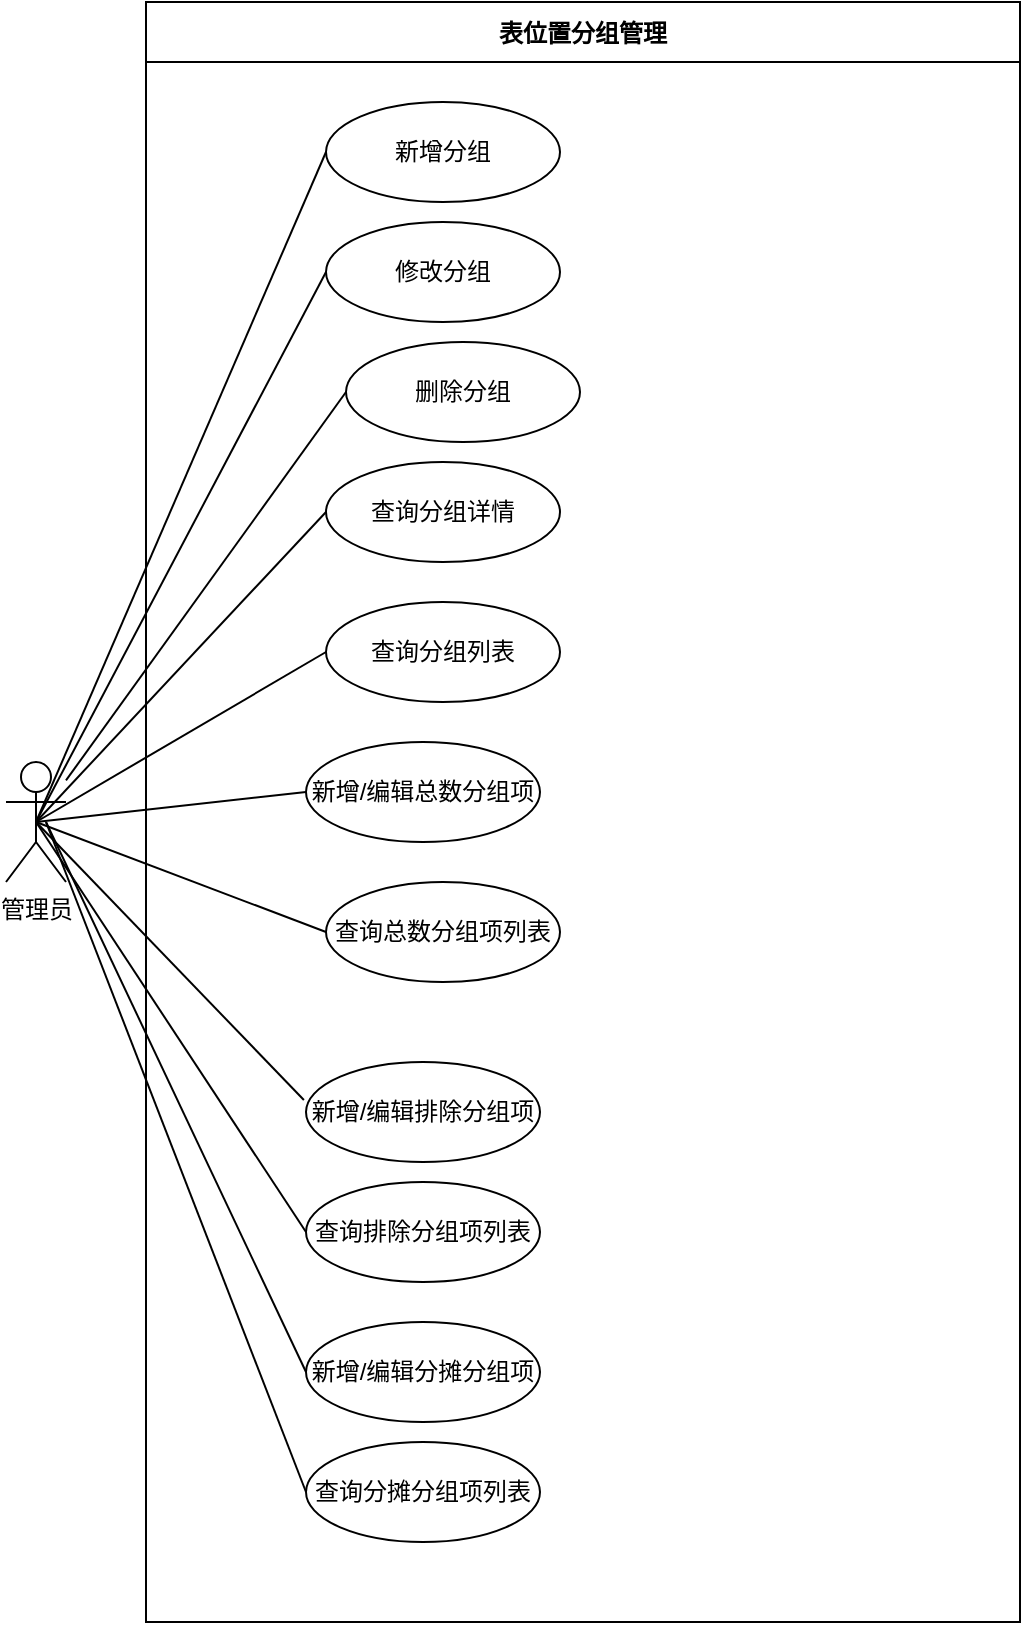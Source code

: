 <mxfile version="16.2.7" type="github" pages="8">
  <diagram id="BJYIaVWbQNOuNaeR7Ye4" name="分组">
    <mxGraphModel dx="1874" dy="873" grid="0" gridSize="10" guides="1" tooltips="1" connect="1" arrows="1" fold="1" page="0" pageScale="1" pageWidth="827" pageHeight="1169" math="0" shadow="0">
      <root>
        <mxCell id="U7_OvfV498Ky47Fz7oh9-0" />
        <mxCell id="U7_OvfV498Ky47Fz7oh9-1" parent="U7_OvfV498Ky47Fz7oh9-0" />
        <mxCell id="Ky4HkuzUDedNAmBESwq3-0" value="表位置分组管理" style="swimlane;startSize=30;" vertex="1" parent="U7_OvfV498Ky47Fz7oh9-1">
          <mxGeometry x="150" y="160" width="437" height="810" as="geometry" />
        </mxCell>
        <mxCell id="Ky4HkuzUDedNAmBESwq3-1" value="新增分组" style="ellipse;whiteSpace=wrap;html=1;" vertex="1" parent="Ky4HkuzUDedNAmBESwq3-0">
          <mxGeometry x="90" y="50" width="117" height="50" as="geometry" />
        </mxCell>
        <mxCell id="Ky4HkuzUDedNAmBESwq3-2" value="修改分组" style="ellipse;whiteSpace=wrap;html=1;" vertex="1" parent="Ky4HkuzUDedNAmBESwq3-0">
          <mxGeometry x="90" y="110" width="117" height="50" as="geometry" />
        </mxCell>
        <mxCell id="Ky4HkuzUDedNAmBESwq3-3" value="查询分组详情" style="ellipse;whiteSpace=wrap;html=1;" vertex="1" parent="Ky4HkuzUDedNAmBESwq3-0">
          <mxGeometry x="90" y="230" width="117" height="50" as="geometry" />
        </mxCell>
        <mxCell id="Ky4HkuzUDedNAmBESwq3-4" value="查询分组列表" style="ellipse;whiteSpace=wrap;html=1;" vertex="1" parent="Ky4HkuzUDedNAmBESwq3-0">
          <mxGeometry x="90" y="300" width="117" height="50" as="geometry" />
        </mxCell>
        <mxCell id="Ky4HkuzUDedNAmBESwq3-5" value="新增/编辑总数分组项" style="ellipse;whiteSpace=wrap;html=1;" vertex="1" parent="Ky4HkuzUDedNAmBESwq3-0">
          <mxGeometry x="80" y="370" width="117" height="50" as="geometry" />
        </mxCell>
        <mxCell id="Ky4HkuzUDedNAmBESwq3-6" value="查询总数分组项列表" style="ellipse;whiteSpace=wrap;html=1;" vertex="1" parent="Ky4HkuzUDedNAmBESwq3-0">
          <mxGeometry x="90" y="440" width="117" height="50" as="geometry" />
        </mxCell>
        <mxCell id="Ky4HkuzUDedNAmBESwq3-7" value="新增/编辑排除分组项" style="ellipse;whiteSpace=wrap;html=1;" vertex="1" parent="Ky4HkuzUDedNAmBESwq3-0">
          <mxGeometry x="80" y="530" width="117" height="50" as="geometry" />
        </mxCell>
        <mxCell id="Ky4HkuzUDedNAmBESwq3-8" value="查询排除分组项列表" style="ellipse;whiteSpace=wrap;html=1;" vertex="1" parent="Ky4HkuzUDedNAmBESwq3-0">
          <mxGeometry x="80" y="590" width="117" height="50" as="geometry" />
        </mxCell>
        <mxCell id="Ky4HkuzUDedNAmBESwq3-9" value="新增/编辑分摊分组项" style="ellipse;whiteSpace=wrap;html=1;" vertex="1" parent="Ky4HkuzUDedNAmBESwq3-0">
          <mxGeometry x="80" y="660" width="117" height="50" as="geometry" />
        </mxCell>
        <mxCell id="Ky4HkuzUDedNAmBESwq3-10" value="查询分摊分组项列表" style="ellipse;whiteSpace=wrap;html=1;" vertex="1" parent="Ky4HkuzUDedNAmBESwq3-0">
          <mxGeometry x="80" y="720" width="117" height="50" as="geometry" />
        </mxCell>
        <mxCell id="Ky4HkuzUDedNAmBESwq3-11" value="删除分组" style="ellipse;whiteSpace=wrap;html=1;" vertex="1" parent="Ky4HkuzUDedNAmBESwq3-0">
          <mxGeometry x="100" y="170" width="117" height="50" as="geometry" />
        </mxCell>
        <mxCell id="Ky4HkuzUDedNAmBESwq3-12" value="管理员" style="shape=umlActor;verticalLabelPosition=bottom;verticalAlign=top;html=1;outlineConnect=0;" vertex="1" parent="U7_OvfV498Ky47Fz7oh9-1">
          <mxGeometry x="80" y="540" width="30" height="60" as="geometry" />
        </mxCell>
        <mxCell id="Ky4HkuzUDedNAmBESwq3-13" value="" style="endArrow=none;html=1;rounded=0;exitX=0.5;exitY=0.5;exitDx=0;exitDy=0;exitPerimeter=0;entryX=0;entryY=0.5;entryDx=0;entryDy=0;" edge="1" parent="U7_OvfV498Ky47Fz7oh9-1" source="Ky4HkuzUDedNAmBESwq3-12" target="Ky4HkuzUDedNAmBESwq3-1">
          <mxGeometry width="50" height="50" relative="1" as="geometry">
            <mxPoint x="420" y="600" as="sourcePoint" />
            <mxPoint x="470" y="550" as="targetPoint" />
          </mxGeometry>
        </mxCell>
        <mxCell id="Ky4HkuzUDedNAmBESwq3-14" value="" style="endArrow=none;html=1;rounded=0;exitX=0.5;exitY=0.5;exitDx=0;exitDy=0;exitPerimeter=0;entryX=0;entryY=0.5;entryDx=0;entryDy=0;" edge="1" parent="U7_OvfV498Ky47Fz7oh9-1" source="Ky4HkuzUDedNAmBESwq3-12" target="Ky4HkuzUDedNAmBESwq3-2">
          <mxGeometry width="50" height="50" relative="1" as="geometry">
            <mxPoint x="105" y="580" as="sourcePoint" />
            <mxPoint x="260" y="265" as="targetPoint" />
          </mxGeometry>
        </mxCell>
        <mxCell id="Ky4HkuzUDedNAmBESwq3-15" value="" style="endArrow=none;html=1;rounded=0;exitX=0.5;exitY=0.5;exitDx=0;exitDy=0;exitPerimeter=0;entryX=0;entryY=0.5;entryDx=0;entryDy=0;" edge="1" parent="U7_OvfV498Ky47Fz7oh9-1" source="Ky4HkuzUDedNAmBESwq3-12" target="Ky4HkuzUDedNAmBESwq3-3">
          <mxGeometry width="50" height="50" relative="1" as="geometry">
            <mxPoint x="105" y="580" as="sourcePoint" />
            <mxPoint x="260" y="325" as="targetPoint" />
          </mxGeometry>
        </mxCell>
        <mxCell id="Ky4HkuzUDedNAmBESwq3-16" value="" style="endArrow=none;html=1;rounded=0;entryX=0;entryY=0.5;entryDx=0;entryDy=0;exitX=0.5;exitY=0.5;exitDx=0;exitDy=0;exitPerimeter=0;" edge="1" parent="U7_OvfV498Ky47Fz7oh9-1" source="Ky4HkuzUDedNAmBESwq3-12" target="Ky4HkuzUDedNAmBESwq3-4">
          <mxGeometry width="50" height="50" relative="1" as="geometry">
            <mxPoint x="100" y="570" as="sourcePoint" />
            <mxPoint x="260" y="395" as="targetPoint" />
          </mxGeometry>
        </mxCell>
        <mxCell id="Ky4HkuzUDedNAmBESwq3-17" value="" style="endArrow=none;html=1;rounded=0;entryX=0;entryY=0.5;entryDx=0;entryDy=0;exitX=0.5;exitY=0.5;exitDx=0;exitDy=0;exitPerimeter=0;" edge="1" parent="U7_OvfV498Ky47Fz7oh9-1" source="Ky4HkuzUDedNAmBESwq3-12" target="Ky4HkuzUDedNAmBESwq3-5">
          <mxGeometry width="50" height="50" relative="1" as="geometry">
            <mxPoint x="105" y="580" as="sourcePoint" />
            <mxPoint x="260" y="465" as="targetPoint" />
          </mxGeometry>
        </mxCell>
        <mxCell id="Ky4HkuzUDedNAmBESwq3-18" value="" style="endArrow=none;html=1;rounded=0;entryX=0;entryY=0.5;entryDx=0;entryDy=0;exitX=0.5;exitY=0.5;exitDx=0;exitDy=0;exitPerimeter=0;" edge="1" parent="U7_OvfV498Ky47Fz7oh9-1" source="Ky4HkuzUDedNAmBESwq3-12" target="Ky4HkuzUDedNAmBESwq3-6">
          <mxGeometry width="50" height="50" relative="1" as="geometry">
            <mxPoint x="105" y="580" as="sourcePoint" />
            <mxPoint x="260" y="555" as="targetPoint" />
          </mxGeometry>
        </mxCell>
        <mxCell id="Ky4HkuzUDedNAmBESwq3-19" value="" style="endArrow=none;html=1;rounded=0;entryX=-0.009;entryY=0.38;entryDx=0;entryDy=0;exitX=0.5;exitY=0.5;exitDx=0;exitDy=0;exitPerimeter=0;entryPerimeter=0;" edge="1" parent="U7_OvfV498Ky47Fz7oh9-1" source="Ky4HkuzUDedNAmBESwq3-12" target="Ky4HkuzUDedNAmBESwq3-7">
          <mxGeometry width="50" height="50" relative="1" as="geometry">
            <mxPoint x="105" y="580" as="sourcePoint" />
            <mxPoint x="260" y="635" as="targetPoint" />
          </mxGeometry>
        </mxCell>
        <mxCell id="Ky4HkuzUDedNAmBESwq3-20" value="" style="endArrow=none;html=1;rounded=0;entryX=0;entryY=0.5;entryDx=0;entryDy=0;exitX=0.5;exitY=0.5;exitDx=0;exitDy=0;exitPerimeter=0;" edge="1" parent="U7_OvfV498Ky47Fz7oh9-1" source="Ky4HkuzUDedNAmBESwq3-12" target="Ky4HkuzUDedNAmBESwq3-8">
          <mxGeometry width="50" height="50" relative="1" as="geometry">
            <mxPoint x="105" y="580" as="sourcePoint" />
            <mxPoint x="248.947" y="719" as="targetPoint" />
          </mxGeometry>
        </mxCell>
        <mxCell id="Ky4HkuzUDedNAmBESwq3-21" value="" style="endArrow=none;html=1;rounded=0;entryX=0;entryY=0.5;entryDx=0;entryDy=0;" edge="1" parent="U7_OvfV498Ky47Fz7oh9-1" target="Ky4HkuzUDedNAmBESwq3-9">
          <mxGeometry width="50" height="50" relative="1" as="geometry">
            <mxPoint x="100" y="570" as="sourcePoint" />
            <mxPoint x="250" y="785" as="targetPoint" />
          </mxGeometry>
        </mxCell>
        <mxCell id="Ky4HkuzUDedNAmBESwq3-22" value="" style="endArrow=none;html=1;rounded=0;entryX=0;entryY=0.5;entryDx=0;entryDy=0;" edge="1" parent="U7_OvfV498Ky47Fz7oh9-1" target="Ky4HkuzUDedNAmBESwq3-10">
          <mxGeometry width="50" height="50" relative="1" as="geometry">
            <mxPoint x="100" y="570" as="sourcePoint" />
            <mxPoint x="250" y="855" as="targetPoint" />
          </mxGeometry>
        </mxCell>
        <mxCell id="Ky4HkuzUDedNAmBESwq3-23" value="" style="endArrow=none;html=1;rounded=0;entryX=0;entryY=0.5;entryDx=0;entryDy=0;" edge="1" parent="U7_OvfV498Ky47Fz7oh9-1" source="Ky4HkuzUDedNAmBESwq3-12" target="Ky4HkuzUDedNAmBESwq3-11">
          <mxGeometry width="50" height="50" relative="1" as="geometry">
            <mxPoint x="105" y="580" as="sourcePoint" />
            <mxPoint x="260" y="425" as="targetPoint" />
          </mxGeometry>
        </mxCell>
      </root>
    </mxGraphModel>
  </diagram>
  <diagram id="0FVNAMjPYijIXa9MiSlQ" name="电表">
    <mxGraphModel dx="1874" dy="-727" grid="0" gridSize="10" guides="1" tooltips="1" connect="1" arrows="1" fold="1" page="0" pageScale="1" pageWidth="827" pageHeight="1169" math="0" shadow="0">
      <root>
        <mxCell id="0" />
        <mxCell id="1" parent="0" />
        <mxCell id="Fn5ehYDcNYV7hbepeBnN-125" value="电能耗管理" style="swimlane;startSize=23;" parent="1" vertex="1">
          <mxGeometry x="165" y="3788" width="1112" height="850" as="geometry" />
        </mxCell>
        <mxCell id="Fn5ehYDcNYV7hbepeBnN-126" value="查询小时能耗数据列表" style="ellipse;whiteSpace=wrap;html=1;" parent="Fn5ehYDcNYV7hbepeBnN-125" vertex="1">
          <mxGeometry x="48" y="141" width="160" height="50" as="geometry" />
        </mxCell>
        <mxCell id="Fn5ehYDcNYV7hbepeBnN-128" value="查询日能耗数据列表" style="ellipse;whiteSpace=wrap;html=1;" parent="Fn5ehYDcNYV7hbepeBnN-125" vertex="1">
          <mxGeometry x="60" y="196" width="120" height="50" as="geometry" />
        </mxCell>
        <mxCell id="Fn5ehYDcNYV7hbepeBnN-129" value="查询月能耗数据列表" style="ellipse;whiteSpace=wrap;html=1;" parent="Fn5ehYDcNYV7hbepeBnN-125" vertex="1">
          <mxGeometry x="57" y="267" width="120" height="50" as="geometry" />
        </mxCell>
        <mxCell id="Fn5ehYDcNYV7hbepeBnN-134" value="查询自定义时间范围能耗数据列表" style="ellipse;whiteSpace=wrap;html=1;" parent="Fn5ehYDcNYV7hbepeBnN-125" vertex="1">
          <mxGeometry x="60" y="345" width="120" height="50" as="geometry" />
        </mxCell>
        <mxCell id="Fn5ehYDcNYV7hbepeBnN-136" value="手动抄表" style="ellipse;whiteSpace=wrap;html=1;" parent="Fn5ehYDcNYV7hbepeBnN-125" vertex="1">
          <mxGeometry x="42" y="475" width="120" height="50" as="geometry" />
        </mxCell>
        <mxCell id="Fn5ehYDcNYV7hbepeBnN-137" value="删除手动抄表" style="ellipse;whiteSpace=wrap;html=1;" parent="Fn5ehYDcNYV7hbepeBnN-125" vertex="1">
          <mxGeometry x="45" y="535" width="120" height="50" as="geometry" />
        </mxCell>
        <mxCell id="Fn5ehYDcNYV7hbepeBnN-138" value="查询手动抄表列表" style="ellipse;whiteSpace=wrap;html=1;" parent="Fn5ehYDcNYV7hbepeBnN-125" vertex="1">
          <mxGeometry x="45" y="415" width="120" height="50" as="geometry" />
        </mxCell>
        <mxCell id="Fn5ehYDcNYV7hbepeBnN-142" value="计算能耗" style="ellipse;whiteSpace=wrap;html=1;" parent="Fn5ehYDcNYV7hbepeBnN-125" vertex="1">
          <mxGeometry x="50" y="675" width="120" height="40" as="geometry" />
        </mxCell>
        <mxCell id="Fn5ehYDcNYV7hbepeBnN-147" value="统计小时能耗" style="ellipse;whiteSpace=wrap;html=1;" parent="Fn5ehYDcNYV7hbepeBnN-125" vertex="1">
          <mxGeometry x="314" y="482" width="120" height="40" as="geometry" />
        </mxCell>
        <mxCell id="Fn5ehYDcNYV7hbepeBnN-148" value="统计日能耗" style="ellipse;whiteSpace=wrap;html=1;" parent="Fn5ehYDcNYV7hbepeBnN-125" vertex="1">
          <mxGeometry x="310" y="560" width="120" height="40" as="geometry" />
        </mxCell>
        <mxCell id="Fn5ehYDcNYV7hbepeBnN-149" value="统计月能耗" style="ellipse;whiteSpace=wrap;html=1;" parent="Fn5ehYDcNYV7hbepeBnN-125" vertex="1">
          <mxGeometry x="320" y="650" width="120" height="40" as="geometry" />
        </mxCell>
        <mxCell id="Fn5ehYDcNYV7hbepeBnN-150" value="计算电表位置小时能耗" style="ellipse;whiteSpace=wrap;html=1;" parent="Fn5ehYDcNYV7hbepeBnN-125" vertex="1">
          <mxGeometry x="530" y="340" width="120" height="40" as="geometry" />
        </mxCell>
        <mxCell id="Fn5ehYDcNYV7hbepeBnN-151" value="计算分组小时能耗" style="ellipse;whiteSpace=wrap;html=1;" parent="Fn5ehYDcNYV7hbepeBnN-125" vertex="1">
          <mxGeometry x="530" y="390" width="120" height="40" as="geometry" />
        </mxCell>
        <mxCell id="Fn5ehYDcNYV7hbepeBnN-152" value="" style="endArrow=classic;html=1;rounded=0;exitX=1;exitY=0.5;exitDx=0;exitDy=0;entryX=0;entryY=0.5;entryDx=0;entryDy=0;" parent="Fn5ehYDcNYV7hbepeBnN-125" source="Fn5ehYDcNYV7hbepeBnN-147" target="Fn5ehYDcNYV7hbepeBnN-150" edge="1">
          <mxGeometry width="50" height="50" relative="1" as="geometry">
            <mxPoint x="660" y="259.5" as="sourcePoint" />
            <mxPoint x="820" y="259.5" as="targetPoint" />
          </mxGeometry>
        </mxCell>
        <mxCell id="Fn5ehYDcNYV7hbepeBnN-153" value="&amp;lt;&amp;lt;include&amp;gt;&amp;gt;" style="edgeLabel;html=1;align=center;verticalAlign=middle;resizable=0;points=[];" parent="Fn5ehYDcNYV7hbepeBnN-152" vertex="1" connectable="0">
          <mxGeometry x="-0.285" relative="1" as="geometry">
            <mxPoint as="offset" />
          </mxGeometry>
        </mxCell>
        <mxCell id="Fn5ehYDcNYV7hbepeBnN-154" value="" style="endArrow=classic;html=1;rounded=0;exitX=1;exitY=0.5;exitDx=0;exitDy=0;entryX=0;entryY=0.5;entryDx=0;entryDy=0;" parent="Fn5ehYDcNYV7hbepeBnN-125" source="Fn5ehYDcNYV7hbepeBnN-147" target="Fn5ehYDcNYV7hbepeBnN-151" edge="1">
          <mxGeometry width="50" height="50" relative="1" as="geometry">
            <mxPoint x="620" y="302" as="sourcePoint" />
            <mxPoint x="730" y="230" as="targetPoint" />
          </mxGeometry>
        </mxCell>
        <mxCell id="Fn5ehYDcNYV7hbepeBnN-155" value="&amp;lt;&amp;lt;include&amp;gt;&amp;gt;" style="edgeLabel;html=1;align=center;verticalAlign=middle;resizable=0;points=[];" parent="Fn5ehYDcNYV7hbepeBnN-154" vertex="1" connectable="0">
          <mxGeometry x="-0.285" relative="1" as="geometry">
            <mxPoint as="offset" />
          </mxGeometry>
        </mxCell>
        <mxCell id="Fn5ehYDcNYV7hbepeBnN-161" value="计算分组日能耗" style="ellipse;whiteSpace=wrap;html=1;" parent="Fn5ehYDcNYV7hbepeBnN-125" vertex="1">
          <mxGeometry x="540" y="545" width="120" height="40" as="geometry" />
        </mxCell>
        <mxCell id="Fn5ehYDcNYV7hbepeBnN-160" value="计算电表位置日能耗" style="ellipse;whiteSpace=wrap;html=1;" parent="Fn5ehYDcNYV7hbepeBnN-125" vertex="1">
          <mxGeometry x="540" y="490" width="120" height="40" as="geometry" />
        </mxCell>
        <mxCell id="Fn5ehYDcNYV7hbepeBnN-162" value="计算电表位置月能耗" style="ellipse;whiteSpace=wrap;html=1;" parent="Fn5ehYDcNYV7hbepeBnN-125" vertex="1">
          <mxGeometry x="570" y="610" width="120" height="40" as="geometry" />
        </mxCell>
        <mxCell id="Fn5ehYDcNYV7hbepeBnN-163" value="计算分组月能耗" style="ellipse;whiteSpace=wrap;html=1;" parent="Fn5ehYDcNYV7hbepeBnN-125" vertex="1">
          <mxGeometry x="570" y="670" width="120" height="40" as="geometry" />
        </mxCell>
        <mxCell id="Fn5ehYDcNYV7hbepeBnN-164" value="" style="endArrow=classic;html=1;rounded=0;exitX=1;exitY=0.5;exitDx=0;exitDy=0;entryX=0;entryY=0.5;entryDx=0;entryDy=0;" parent="Fn5ehYDcNYV7hbepeBnN-125" source="Fn5ehYDcNYV7hbepeBnN-148" target="Fn5ehYDcNYV7hbepeBnN-160" edge="1">
          <mxGeometry width="50" height="50" relative="1" as="geometry">
            <mxPoint x="690" y="420" as="sourcePoint" />
            <mxPoint x="850" y="448" as="targetPoint" />
          </mxGeometry>
        </mxCell>
        <mxCell id="Fn5ehYDcNYV7hbepeBnN-165" value="&amp;lt;&amp;lt;include&amp;gt;&amp;gt;" style="edgeLabel;html=1;align=center;verticalAlign=middle;resizable=0;points=[];" parent="Fn5ehYDcNYV7hbepeBnN-164" vertex="1" connectable="0">
          <mxGeometry x="-0.285" relative="1" as="geometry">
            <mxPoint as="offset" />
          </mxGeometry>
        </mxCell>
        <mxCell id="Fn5ehYDcNYV7hbepeBnN-166" value="" style="endArrow=classic;html=1;rounded=0;exitX=1;exitY=0.5;exitDx=0;exitDy=0;entryX=0;entryY=0.5;entryDx=0;entryDy=0;" parent="Fn5ehYDcNYV7hbepeBnN-125" source="Fn5ehYDcNYV7hbepeBnN-148" target="Fn5ehYDcNYV7hbepeBnN-161" edge="1">
          <mxGeometry width="50" height="50" relative="1" as="geometry">
            <mxPoint x="670" y="460" as="sourcePoint" />
            <mxPoint x="770" y="405" as="targetPoint" />
          </mxGeometry>
        </mxCell>
        <mxCell id="Fn5ehYDcNYV7hbepeBnN-167" value="&amp;lt;&amp;lt;include&amp;gt;&amp;gt;" style="edgeLabel;html=1;align=center;verticalAlign=middle;resizable=0;points=[];" parent="Fn5ehYDcNYV7hbepeBnN-166" vertex="1" connectable="0">
          <mxGeometry x="-0.285" relative="1" as="geometry">
            <mxPoint as="offset" />
          </mxGeometry>
        </mxCell>
        <mxCell id="Fn5ehYDcNYV7hbepeBnN-168" value="" style="endArrow=classic;html=1;rounded=0;exitX=1;exitY=0.5;exitDx=0;exitDy=0;entryX=0;entryY=0.5;entryDx=0;entryDy=0;" parent="Fn5ehYDcNYV7hbepeBnN-125" source="Fn5ehYDcNYV7hbepeBnN-149" target="Fn5ehYDcNYV7hbepeBnN-162" edge="1">
          <mxGeometry width="50" height="50" relative="1" as="geometry">
            <mxPoint x="710" y="540" as="sourcePoint" />
            <mxPoint x="810" y="570" as="targetPoint" />
          </mxGeometry>
        </mxCell>
        <mxCell id="Fn5ehYDcNYV7hbepeBnN-169" value="&amp;lt;&amp;lt;include&amp;gt;&amp;gt;" style="edgeLabel;html=1;align=center;verticalAlign=middle;resizable=0;points=[];" parent="Fn5ehYDcNYV7hbepeBnN-168" vertex="1" connectable="0">
          <mxGeometry x="-0.285" relative="1" as="geometry">
            <mxPoint as="offset" />
          </mxGeometry>
        </mxCell>
        <mxCell id="Fn5ehYDcNYV7hbepeBnN-170" value="" style="endArrow=classic;html=1;rounded=0;exitX=1;exitY=0.5;exitDx=0;exitDy=0;entryX=0;entryY=0.5;entryDx=0;entryDy=0;" parent="Fn5ehYDcNYV7hbepeBnN-125" source="Fn5ehYDcNYV7hbepeBnN-149" target="Fn5ehYDcNYV7hbepeBnN-163" edge="1">
          <mxGeometry width="50" height="50" relative="1" as="geometry">
            <mxPoint x="670" y="570" as="sourcePoint" />
            <mxPoint x="750" y="620" as="targetPoint" />
          </mxGeometry>
        </mxCell>
        <mxCell id="Fn5ehYDcNYV7hbepeBnN-171" value="&amp;lt;&amp;lt;include&amp;gt;&amp;gt;" style="edgeLabel;html=1;align=center;verticalAlign=middle;resizable=0;points=[];" parent="Fn5ehYDcNYV7hbepeBnN-170" vertex="1" connectable="0">
          <mxGeometry x="-0.285" relative="1" as="geometry">
            <mxPoint as="offset" />
          </mxGeometry>
        </mxCell>
        <mxCell id="Fn5ehYDcNYV7hbepeBnN-173" value="定时自动抄表" style="ellipse;whiteSpace=wrap;html=1;" parent="Fn5ehYDcNYV7hbepeBnN-125" vertex="1">
          <mxGeometry x="42" y="780" width="120" height="50" as="geometry" />
        </mxCell>
        <mxCell id="Fn5ehYDcNYV7hbepeBnN-177" value="" style="endArrow=classic;html=1;rounded=0;exitX=0.5;exitY=0;exitDx=0;exitDy=0;entryX=0;entryY=0.5;entryDx=0;entryDy=0;" parent="Fn5ehYDcNYV7hbepeBnN-125" source="Fn5ehYDcNYV7hbepeBnN-142" target="Fn5ehYDcNYV7hbepeBnN-147" edge="1">
          <mxGeometry width="50" height="50" relative="1" as="geometry">
            <mxPoint x="440" y="440" as="sourcePoint" />
            <mxPoint x="620" y="525" as="targetPoint" />
          </mxGeometry>
        </mxCell>
        <mxCell id="Fn5ehYDcNYV7hbepeBnN-178" value="&amp;lt;&amp;lt;include&amp;gt;&amp;gt;" style="edgeLabel;html=1;align=center;verticalAlign=middle;resizable=0;points=[];" parent="Fn5ehYDcNYV7hbepeBnN-177" vertex="1" connectable="0">
          <mxGeometry x="-0.285" relative="1" as="geometry">
            <mxPoint as="offset" />
          </mxGeometry>
        </mxCell>
        <mxCell id="Fn5ehYDcNYV7hbepeBnN-179" value="" style="endArrow=classic;html=1;rounded=0;exitX=0.783;exitY=0.025;exitDx=0;exitDy=0;entryX=0;entryY=0.5;entryDx=0;entryDy=0;exitPerimeter=0;" parent="Fn5ehYDcNYV7hbepeBnN-125" source="Fn5ehYDcNYV7hbepeBnN-142" target="Fn5ehYDcNYV7hbepeBnN-148" edge="1">
          <mxGeometry width="50" height="50" relative="1" as="geometry">
            <mxPoint x="410" y="570" as="sourcePoint" />
            <mxPoint x="547" y="320" as="targetPoint" />
          </mxGeometry>
        </mxCell>
        <mxCell id="Fn5ehYDcNYV7hbepeBnN-180" value="&amp;lt;&amp;lt;include&amp;gt;&amp;gt;" style="edgeLabel;html=1;align=center;verticalAlign=middle;resizable=0;points=[];" parent="Fn5ehYDcNYV7hbepeBnN-179" vertex="1" connectable="0">
          <mxGeometry x="-0.285" relative="1" as="geometry">
            <mxPoint as="offset" />
          </mxGeometry>
        </mxCell>
        <mxCell id="Fn5ehYDcNYV7hbepeBnN-181" value="" style="endArrow=classic;html=1;rounded=0;exitX=1;exitY=0.5;exitDx=0;exitDy=0;entryX=0;entryY=0.5;entryDx=0;entryDy=0;" parent="Fn5ehYDcNYV7hbepeBnN-125" source="Fn5ehYDcNYV7hbepeBnN-142" target="Fn5ehYDcNYV7hbepeBnN-149" edge="1">
          <mxGeometry width="50" height="50" relative="1" as="geometry">
            <mxPoint x="443.96" y="571" as="sourcePoint" />
            <mxPoint x="550" y="460" as="targetPoint" />
          </mxGeometry>
        </mxCell>
        <mxCell id="Fn5ehYDcNYV7hbepeBnN-182" value="&amp;lt;&amp;lt;include&amp;gt;&amp;gt;" style="edgeLabel;html=1;align=center;verticalAlign=middle;resizable=0;points=[];" parent="Fn5ehYDcNYV7hbepeBnN-181" vertex="1" connectable="0">
          <mxGeometry x="-0.285" relative="1" as="geometry">
            <mxPoint as="offset" />
          </mxGeometry>
        </mxCell>
        <mxCell id="Fn5ehYDcNYV7hbepeBnN-183" value="更新所属分组组内所有分摊表时间段内分摊、计费费用" style="ellipse;whiteSpace=wrap;html=1;" parent="Fn5ehYDcNYV7hbepeBnN-125" vertex="1">
          <mxGeometry x="800" y="460" width="298" height="116" as="geometry" />
        </mxCell>
        <mxCell id="Fn5ehYDcNYV7hbepeBnN-190" value="" style="endArrow=classic;html=1;rounded=0;exitX=1;exitY=0.5;exitDx=0;exitDy=0;" parent="Fn5ehYDcNYV7hbepeBnN-125" source="Fn5ehYDcNYV7hbepeBnN-150" target="Fn5ehYDcNYV7hbepeBnN-183" edge="1">
          <mxGeometry width="50" height="50" relative="1" as="geometry">
            <mxPoint x="1050" y="302" as="sourcePoint" />
            <mxPoint x="1153" y="202" as="targetPoint" />
          </mxGeometry>
        </mxCell>
        <mxCell id="Fn5ehYDcNYV7hbepeBnN-191" value="&amp;lt;&amp;lt;include&amp;gt;&amp;gt;" style="edgeLabel;html=1;align=center;verticalAlign=middle;resizable=0;points=[];" parent="Fn5ehYDcNYV7hbepeBnN-190" vertex="1" connectable="0">
          <mxGeometry x="-0.285" relative="1" as="geometry">
            <mxPoint as="offset" />
          </mxGeometry>
        </mxCell>
        <mxCell id="Fn5ehYDcNYV7hbepeBnN-194" value="" style="endArrow=classic;html=1;rounded=0;exitX=1;exitY=0.5;exitDx=0;exitDy=0;" parent="Fn5ehYDcNYV7hbepeBnN-125" source="Fn5ehYDcNYV7hbepeBnN-160" target="Fn5ehYDcNYV7hbepeBnN-183" edge="1">
          <mxGeometry width="50" height="50" relative="1" as="geometry">
            <mxPoint x="900" y="330" as="sourcePoint" />
            <mxPoint x="1280" y="390" as="targetPoint" />
          </mxGeometry>
        </mxCell>
        <mxCell id="Fn5ehYDcNYV7hbepeBnN-195" value="&amp;lt;&amp;lt;include&amp;gt;&amp;gt;" style="edgeLabel;html=1;align=center;verticalAlign=middle;resizable=0;points=[];" parent="Fn5ehYDcNYV7hbepeBnN-194" vertex="1" connectable="0">
          <mxGeometry x="-0.285" relative="1" as="geometry">
            <mxPoint as="offset" />
          </mxGeometry>
        </mxCell>
        <mxCell id="Fn5ehYDcNYV7hbepeBnN-196" value="" style="endArrow=classic;html=1;rounded=0;exitX=1;exitY=0.5;exitDx=0;exitDy=0;entryX=0.039;entryY=0.683;entryDx=0;entryDy=0;entryPerimeter=0;" parent="Fn5ehYDcNYV7hbepeBnN-125" source="Fn5ehYDcNYV7hbepeBnN-161" target="Fn5ehYDcNYV7hbepeBnN-183" edge="1">
          <mxGeometry width="50" height="50" relative="1" as="geometry">
            <mxPoint x="890" y="405" as="sourcePoint" />
            <mxPoint x="1290" y="400" as="targetPoint" />
          </mxGeometry>
        </mxCell>
        <mxCell id="Fn5ehYDcNYV7hbepeBnN-197" value="&amp;lt;&amp;lt;include&amp;gt;&amp;gt;" style="edgeLabel;html=1;align=center;verticalAlign=middle;resizable=0;points=[];" parent="Fn5ehYDcNYV7hbepeBnN-196" vertex="1" connectable="0">
          <mxGeometry x="-0.285" relative="1" as="geometry">
            <mxPoint as="offset" />
          </mxGeometry>
        </mxCell>
        <mxCell id="Fn5ehYDcNYV7hbepeBnN-200" value="" style="endArrow=classic;html=1;rounded=0;exitX=1;exitY=0.5;exitDx=0;exitDy=0;entryX=0;entryY=1;entryDx=0;entryDy=0;" parent="Fn5ehYDcNYV7hbepeBnN-125" source="Fn5ehYDcNYV7hbepeBnN-163" target="Fn5ehYDcNYV7hbepeBnN-183" edge="1">
          <mxGeometry width="50" height="50" relative="1" as="geometry">
            <mxPoint x="900" y="615" as="sourcePoint" />
            <mxPoint x="1294.04" y="441.96" as="targetPoint" />
          </mxGeometry>
        </mxCell>
        <mxCell id="Fn5ehYDcNYV7hbepeBnN-201" value="&amp;lt;&amp;lt;include&amp;gt;&amp;gt;" style="edgeLabel;html=1;align=center;verticalAlign=middle;resizable=0;points=[];" parent="Fn5ehYDcNYV7hbepeBnN-200" vertex="1" connectable="0">
          <mxGeometry x="-0.285" relative="1" as="geometry">
            <mxPoint as="offset" />
          </mxGeometry>
        </mxCell>
        <mxCell id="Fn5ehYDcNYV7hbepeBnN-314" value="计算月统计范围" style="ellipse;whiteSpace=wrap;html=1;" parent="Fn5ehYDcNYV7hbepeBnN-125" vertex="1">
          <mxGeometry x="580" y="730" width="120" height="40" as="geometry" />
        </mxCell>
        <mxCell id="Fn5ehYDcNYV7hbepeBnN-315" value="" style="endArrow=classic;html=1;rounded=0;entryX=0.042;entryY=0.75;entryDx=0;entryDy=0;entryPerimeter=0;" parent="Fn5ehYDcNYV7hbepeBnN-125" source="Fn5ehYDcNYV7hbepeBnN-149" target="Fn5ehYDcNYV7hbepeBnN-314" edge="1">
          <mxGeometry width="50" height="50" relative="1" as="geometry">
            <mxPoint x="690" y="650" as="sourcePoint" />
            <mxPoint x="770" y="700" as="targetPoint" />
          </mxGeometry>
        </mxCell>
        <mxCell id="Fn5ehYDcNYV7hbepeBnN-316" value="&amp;lt;&amp;lt;include&amp;gt;&amp;gt;" style="edgeLabel;html=1;align=center;verticalAlign=middle;resizable=0;points=[];" parent="Fn5ehYDcNYV7hbepeBnN-315" vertex="1" connectable="0">
          <mxGeometry x="-0.285" relative="1" as="geometry">
            <mxPoint as="offset" />
          </mxGeometry>
        </mxCell>
        <mxCell id="Fn5ehYDcNYV7hbepeBnN-192" value="" style="endArrow=classic;html=1;rounded=0;exitX=1;exitY=0.5;exitDx=0;exitDy=0;" parent="Fn5ehYDcNYV7hbepeBnN-125" source="Fn5ehYDcNYV7hbepeBnN-151" edge="1" target="Fn5ehYDcNYV7hbepeBnN-183">
          <mxGeometry width="50" height="50" relative="1" as="geometry">
            <mxPoint x="890" y="220" as="sourcePoint" />
            <mxPoint x="1270" y="380" as="targetPoint" />
          </mxGeometry>
        </mxCell>
        <mxCell id="Fn5ehYDcNYV7hbepeBnN-193" value="&amp;lt;&amp;lt;include&amp;gt;&amp;gt;" style="edgeLabel;html=1;align=center;verticalAlign=middle;resizable=0;points=[];" parent="Fn5ehYDcNYV7hbepeBnN-192" vertex="1" connectable="0">
          <mxGeometry x="-0.285" relative="1" as="geometry">
            <mxPoint as="offset" />
          </mxGeometry>
        </mxCell>
        <mxCell id="Fn5ehYDcNYV7hbepeBnN-198" value="" style="endArrow=classic;html=1;rounded=0;exitX=1;exitY=0.5;exitDx=0;exitDy=0;entryX=0.058;entryY=0.775;entryDx=0;entryDy=0;entryPerimeter=0;" parent="Fn5ehYDcNYV7hbepeBnN-125" source="Fn5ehYDcNYV7hbepeBnN-162" edge="1" target="Fn5ehYDcNYV7hbepeBnN-183">
          <mxGeometry width="50" height="50" relative="1" as="geometry">
            <mxPoint x="890" y="490" as="sourcePoint" />
            <mxPoint x="1284.04" y="431.96" as="targetPoint" />
          </mxGeometry>
        </mxCell>
        <mxCell id="Fn5ehYDcNYV7hbepeBnN-199" value="&amp;lt;&amp;lt;include&amp;gt;&amp;gt;" style="edgeLabel;html=1;align=center;verticalAlign=middle;resizable=0;points=[];" parent="Fn5ehYDcNYV7hbepeBnN-198" vertex="1" connectable="0">
          <mxGeometry x="-0.285" relative="1" as="geometry">
            <mxPoint as="offset" />
          </mxGeometry>
        </mxCell>
        <mxCell id="7GABB56vahs32MnrEDzc-20" value="设备电能耗分析" style="ellipse;whiteSpace=wrap;html=1;" vertex="1" parent="Fn5ehYDcNYV7hbepeBnN-125">
          <mxGeometry x="52" y="67" width="120" height="50" as="geometry" />
        </mxCell>
        <mxCell id="Fn5ehYDcNYV7hbepeBnN-130" value="管理员" style="shape=umlActor;verticalLabelPosition=bottom;verticalAlign=top;html=1;outlineConnect=0;" parent="1" vertex="1">
          <mxGeometry x="33" y="4237" width="30" height="60" as="geometry" />
        </mxCell>
        <mxCell id="Fn5ehYDcNYV7hbepeBnN-131" value="" style="endArrow=none;html=1;rounded=0;exitX=0.5;exitY=0.5;exitDx=0;exitDy=0;exitPerimeter=0;entryX=0;entryY=0.5;entryDx=0;entryDy=0;" parent="1" source="Fn5ehYDcNYV7hbepeBnN-130" target="Fn5ehYDcNYV7hbepeBnN-126" edge="1">
          <mxGeometry width="50" height="50" relative="1" as="geometry">
            <mxPoint x="400" y="3820" as="sourcePoint" />
            <mxPoint x="450" y="3770" as="targetPoint" />
          </mxGeometry>
        </mxCell>
        <mxCell id="Fn5ehYDcNYV7hbepeBnN-132" value="" style="endArrow=none;html=1;rounded=0;exitX=0.5;exitY=0.5;exitDx=0;exitDy=0;exitPerimeter=0;entryX=0;entryY=0.5;entryDx=0;entryDy=0;" parent="1" source="Fn5ehYDcNYV7hbepeBnN-130" target="Fn5ehYDcNYV7hbepeBnN-128" edge="1">
          <mxGeometry width="50" height="50" relative="1" as="geometry">
            <mxPoint x="75" y="3920" as="sourcePoint" />
            <mxPoint x="200" y="3835" as="targetPoint" />
          </mxGeometry>
        </mxCell>
        <mxCell id="Fn5ehYDcNYV7hbepeBnN-133" value="" style="endArrow=none;html=1;rounded=0;exitX=0.5;exitY=0.5;exitDx=0;exitDy=0;exitPerimeter=0;entryX=0;entryY=0.5;entryDx=0;entryDy=0;" parent="1" source="Fn5ehYDcNYV7hbepeBnN-130" target="Fn5ehYDcNYV7hbepeBnN-129" edge="1">
          <mxGeometry width="50" height="50" relative="1" as="geometry">
            <mxPoint x="75" y="3920" as="sourcePoint" />
            <mxPoint x="200" y="3915" as="targetPoint" />
          </mxGeometry>
        </mxCell>
        <mxCell id="Fn5ehYDcNYV7hbepeBnN-135" value="" style="endArrow=none;html=1;rounded=0;exitX=0.5;exitY=0.5;exitDx=0;exitDy=0;exitPerimeter=0;entryX=0;entryY=0.5;entryDx=0;entryDy=0;" parent="1" source="Fn5ehYDcNYV7hbepeBnN-130" target="Fn5ehYDcNYV7hbepeBnN-134" edge="1">
          <mxGeometry width="50" height="50" relative="1" as="geometry">
            <mxPoint x="75" y="3920" as="sourcePoint" />
            <mxPoint x="200" y="4005" as="targetPoint" />
          </mxGeometry>
        </mxCell>
        <mxCell id="Fn5ehYDcNYV7hbepeBnN-139" value="" style="endArrow=none;html=1;rounded=0;exitX=0.5;exitY=0.5;exitDx=0;exitDy=0;exitPerimeter=0;entryX=0;entryY=0.5;entryDx=0;entryDy=0;" parent="1" source="Fn5ehYDcNYV7hbepeBnN-130" target="Fn5ehYDcNYV7hbepeBnN-136" edge="1">
          <mxGeometry width="50" height="50" relative="1" as="geometry">
            <mxPoint x="75" y="3920" as="sourcePoint" />
            <mxPoint x="200" y="4055" as="targetPoint" />
          </mxGeometry>
        </mxCell>
        <mxCell id="Fn5ehYDcNYV7hbepeBnN-140" value="" style="endArrow=none;html=1;rounded=0;entryX=0;entryY=0.5;entryDx=0;entryDy=0;" parent="1" source="Fn5ehYDcNYV7hbepeBnN-130" target="Fn5ehYDcNYV7hbepeBnN-137" edge="1">
          <mxGeometry width="50" height="50" relative="1" as="geometry">
            <mxPoint x="75" y="3920" as="sourcePoint" />
            <mxPoint x="200" y="4135" as="targetPoint" />
          </mxGeometry>
        </mxCell>
        <mxCell id="Fn5ehYDcNYV7hbepeBnN-141" value="" style="endArrow=none;html=1;rounded=0;entryX=0;entryY=0.5;entryDx=0;entryDy=0;" parent="1" source="Fn5ehYDcNYV7hbepeBnN-130" target="Fn5ehYDcNYV7hbepeBnN-138" edge="1">
          <mxGeometry width="50" height="50" relative="1" as="geometry">
            <mxPoint x="87.712" y="3950" as="sourcePoint" />
            <mxPoint x="200" y="4215" as="targetPoint" />
          </mxGeometry>
        </mxCell>
        <mxCell id="Fn5ehYDcNYV7hbepeBnN-172" value="能源管理系统" style="shape=umlActor;verticalLabelPosition=bottom;verticalAlign=top;html=1;outlineConnect=0;" parent="1" vertex="1">
          <mxGeometry x="40" y="4510" width="40" height="60" as="geometry" />
        </mxCell>
        <mxCell id="Fn5ehYDcNYV7hbepeBnN-174" value="" style="endArrow=none;html=1;rounded=0;entryX=0;entryY=0.5;entryDx=0;entryDy=0;exitX=0.5;exitY=0.5;exitDx=0;exitDy=0;exitPerimeter=0;" parent="1" source="Fn5ehYDcNYV7hbepeBnN-172" target="Fn5ehYDcNYV7hbepeBnN-173" edge="1">
          <mxGeometry width="50" height="50" relative="1" as="geometry">
            <mxPoint x="84.255" y="3950" as="sourcePoint" />
            <mxPoint x="220" y="4390" as="targetPoint" />
          </mxGeometry>
        </mxCell>
        <mxCell id="Fn5ehYDcNYV7hbepeBnN-202" value="电能耗分析" style="swimlane;startSize=23;" parent="1" vertex="1">
          <mxGeometry x="161" y="4822" width="1209" height="1145" as="geometry" />
        </mxCell>
        <mxCell id="Fn5ehYDcNYV7hbepeBnN-258" value="能耗总览" style="ellipse;whiteSpace=wrap;html=1;" parent="Fn5ehYDcNYV7hbepeBnN-202" vertex="1">
          <mxGeometry x="40" y="270" width="120" height="50" as="geometry" />
        </mxCell>
        <mxCell id="Fn5ehYDcNYV7hbepeBnN-259" value="查询今日/本月/本年电能耗" style="ellipse;whiteSpace=wrap;html=1;" parent="Fn5ehYDcNYV7hbepeBnN-202" vertex="1">
          <mxGeometry x="307" y="51" width="140" height="50" as="geometry" />
        </mxCell>
        <mxCell id="Fn5ehYDcNYV7hbepeBnN-261" value="" style="endArrow=classic;html=1;rounded=0;exitX=0.5;exitY=0;exitDx=0;exitDy=0;entryX=0;entryY=0.5;entryDx=0;entryDy=0;" parent="Fn5ehYDcNYV7hbepeBnN-202" source="Fn5ehYDcNYV7hbepeBnN-258" target="Fn5ehYDcNYV7hbepeBnN-259" edge="1">
          <mxGeometry width="50" height="50" relative="1" as="geometry">
            <mxPoint x="340" y="390" as="sourcePoint" />
            <mxPoint x="390" y="340" as="targetPoint" />
          </mxGeometry>
        </mxCell>
        <mxCell id="Fn5ehYDcNYV7hbepeBnN-269" value="&amp;lt;&amp;lt;include&amp;gt;&amp;gt;" style="edgeLabel;html=1;align=center;verticalAlign=middle;resizable=0;points=[];" parent="Fn5ehYDcNYV7hbepeBnN-261" vertex="1" connectable="0">
          <mxGeometry x="-0.265" y="-1" relative="1" as="geometry">
            <mxPoint x="1" as="offset" />
          </mxGeometry>
        </mxCell>
        <mxCell id="Fn5ehYDcNYV7hbepeBnN-262" value="实时/今日最大/本月最大负荷" style="ellipse;whiteSpace=wrap;html=1;" parent="Fn5ehYDcNYV7hbepeBnN-202" vertex="1">
          <mxGeometry x="300" y="112" width="140" height="50" as="geometry" />
        </mxCell>
        <mxCell id="Fn5ehYDcNYV7hbepeBnN-263" value="" style="endArrow=classic;html=1;rounded=0;exitX=1;exitY=0;exitDx=0;exitDy=0;entryX=0;entryY=0.5;entryDx=0;entryDy=0;" parent="Fn5ehYDcNYV7hbepeBnN-202" source="Fn5ehYDcNYV7hbepeBnN-258" target="Fn5ehYDcNYV7hbepeBnN-262" edge="1">
          <mxGeometry width="50" height="50" relative="1" as="geometry">
            <mxPoint x="250" y="135" as="sourcePoint" />
            <mxPoint x="330" y="85" as="targetPoint" />
          </mxGeometry>
        </mxCell>
        <mxCell id="Fn5ehYDcNYV7hbepeBnN-270" value="&amp;lt;&amp;lt;include&amp;gt;&amp;gt;" style="edgeLabel;html=1;align=center;verticalAlign=middle;resizable=0;points=[];" parent="Fn5ehYDcNYV7hbepeBnN-263" vertex="1" connectable="0">
          <mxGeometry x="-0.225" relative="1" as="geometry">
            <mxPoint as="offset" />
          </mxGeometry>
        </mxCell>
        <mxCell id="Fn5ehYDcNYV7hbepeBnN-264" value="查看电表在线情况" style="ellipse;whiteSpace=wrap;html=1;" parent="Fn5ehYDcNYV7hbepeBnN-202" vertex="1">
          <mxGeometry x="297" y="177" width="140" height="50" as="geometry" />
        </mxCell>
        <mxCell id="Fn5ehYDcNYV7hbepeBnN-265" value="" style="endArrow=classic;html=1;rounded=0;exitX=1;exitY=0.5;exitDx=0;exitDy=0;entryX=0;entryY=0.5;entryDx=0;entryDy=0;" parent="Fn5ehYDcNYV7hbepeBnN-202" source="Fn5ehYDcNYV7hbepeBnN-258" target="Fn5ehYDcNYV7hbepeBnN-264" edge="1">
          <mxGeometry width="50" height="50" relative="1" as="geometry">
            <mxPoint x="250" y="135" as="sourcePoint" />
            <mxPoint x="320" y="175" as="targetPoint" />
          </mxGeometry>
        </mxCell>
        <mxCell id="Fn5ehYDcNYV7hbepeBnN-271" value="&amp;lt;&amp;lt;include&amp;gt;&amp;gt;" style="edgeLabel;html=1;align=center;verticalAlign=middle;resizable=0;points=[];" parent="Fn5ehYDcNYV7hbepeBnN-265" vertex="1" connectable="0">
          <mxGeometry x="0.273" y="1" relative="1" as="geometry">
            <mxPoint as="offset" />
          </mxGeometry>
        </mxCell>
        <mxCell id="Fn5ehYDcNYV7hbepeBnN-266" value="查看当月电能源总用量费用" style="ellipse;whiteSpace=wrap;html=1;" parent="Fn5ehYDcNYV7hbepeBnN-202" vertex="1">
          <mxGeometry x="310" y="246" width="140" height="50" as="geometry" />
        </mxCell>
        <mxCell id="Fn5ehYDcNYV7hbepeBnN-267" value="" style="endArrow=classic;html=1;rounded=0;exitX=0.6;exitY=0.98;exitDx=0;exitDy=0;entryX=0;entryY=0.5;entryDx=0;entryDy=0;exitPerimeter=0;" parent="Fn5ehYDcNYV7hbepeBnN-202" source="Fn5ehYDcNYV7hbepeBnN-258" target="Fn5ehYDcNYV7hbepeBnN-266" edge="1">
          <mxGeometry width="50" height="50" relative="1" as="geometry">
            <mxPoint x="223" y="156" as="sourcePoint" />
            <mxPoint x="310" y="255" as="targetPoint" />
          </mxGeometry>
        </mxCell>
        <mxCell id="Fn5ehYDcNYV7hbepeBnN-272" value="&amp;lt;&amp;lt;include&amp;gt;&amp;gt;" style="edgeLabel;html=1;align=center;verticalAlign=middle;resizable=0;points=[];" parent="Fn5ehYDcNYV7hbepeBnN-267" vertex="1" connectable="0">
          <mxGeometry x="0.31" y="-1" relative="1" as="geometry">
            <mxPoint as="offset" />
          </mxGeometry>
        </mxCell>
        <mxCell id="Fn5ehYDcNYV7hbepeBnN-268" value="查询本月、上月电能耗每日用量" style="ellipse;whiteSpace=wrap;html=1;" parent="Fn5ehYDcNYV7hbepeBnN-202" vertex="1">
          <mxGeometry x="317" y="311" width="120" height="50" as="geometry" />
        </mxCell>
        <mxCell id="Fn5ehYDcNYV7hbepeBnN-275" value="查询本月各时间段内费用占比饼图" style="ellipse;whiteSpace=wrap;html=1;" parent="Fn5ehYDcNYV7hbepeBnN-202" vertex="1">
          <mxGeometry x="310" y="377" width="120" height="50" as="geometry" />
        </mxCell>
        <mxCell id="Fn5ehYDcNYV7hbepeBnN-278" value="" style="endArrow=classic;html=1;rounded=0;exitX=0.5;exitY=1;exitDx=0;exitDy=0;entryX=0;entryY=0.5;entryDx=0;entryDy=0;" parent="Fn5ehYDcNYV7hbepeBnN-202" source="Fn5ehYDcNYV7hbepeBnN-258" target="Fn5ehYDcNYV7hbepeBnN-268" edge="1">
          <mxGeometry width="50" height="50" relative="1" as="geometry">
            <mxPoint x="182" y="269" as="sourcePoint" />
            <mxPoint x="320" y="355" as="targetPoint" />
          </mxGeometry>
        </mxCell>
        <mxCell id="Fn5ehYDcNYV7hbepeBnN-279" value="&amp;lt;&amp;lt;include&amp;gt;&amp;gt;" style="edgeLabel;html=1;align=center;verticalAlign=middle;resizable=0;points=[];" parent="Fn5ehYDcNYV7hbepeBnN-278" vertex="1" connectable="0">
          <mxGeometry x="0.31" y="-1" relative="1" as="geometry">
            <mxPoint as="offset" />
          </mxGeometry>
        </mxCell>
        <mxCell id="Fn5ehYDcNYV7hbepeBnN-280" value="" style="endArrow=classic;html=1;rounded=0;exitX=0.35;exitY=1.06;exitDx=0;exitDy=0;entryX=0;entryY=0.5;entryDx=0;entryDy=0;exitPerimeter=0;" parent="Fn5ehYDcNYV7hbepeBnN-202" source="Fn5ehYDcNYV7hbepeBnN-258" target="Fn5ehYDcNYV7hbepeBnN-275" edge="1">
          <mxGeometry width="50" height="50" relative="1" as="geometry">
            <mxPoint x="157.04" y="274" as="sourcePoint" />
            <mxPoint x="320" y="435" as="targetPoint" />
          </mxGeometry>
        </mxCell>
        <mxCell id="Fn5ehYDcNYV7hbepeBnN-281" value="&amp;lt;&amp;lt;include&amp;gt;&amp;gt;" style="edgeLabel;html=1;align=center;verticalAlign=middle;resizable=0;points=[];" parent="Fn5ehYDcNYV7hbepeBnN-280" vertex="1" connectable="0">
          <mxGeometry x="0.31" y="-1" relative="1" as="geometry">
            <mxPoint as="offset" />
          </mxGeometry>
        </mxCell>
        <mxCell id="Fn5ehYDcNYV7hbepeBnN-282" value="查询本月上月每日&lt;br&gt;负荷/电流" style="ellipse;whiteSpace=wrap;html=1;" parent="Fn5ehYDcNYV7hbepeBnN-202" vertex="1">
          <mxGeometry x="303" y="442" width="120" height="50" as="geometry" />
        </mxCell>
        <mxCell id="Fn5ehYDcNYV7hbepeBnN-283" value="" style="endArrow=classic;html=1;rounded=0;exitX=0;exitY=1;exitDx=0;exitDy=0;" parent="Fn5ehYDcNYV7hbepeBnN-202" source="Fn5ehYDcNYV7hbepeBnN-258" target="Fn5ehYDcNYV7hbepeBnN-282" edge="1">
          <mxGeometry width="50" height="50" relative="1" as="geometry">
            <mxPoint x="67.574" y="322.678" as="sourcePoint" />
            <mxPoint x="320" y="525" as="targetPoint" />
          </mxGeometry>
        </mxCell>
        <mxCell id="Fn5ehYDcNYV7hbepeBnN-284" value="&amp;lt;&amp;lt;include&amp;gt;&amp;gt;" style="edgeLabel;html=1;align=center;verticalAlign=middle;resizable=0;points=[];" parent="Fn5ehYDcNYV7hbepeBnN-283" vertex="1" connectable="0">
          <mxGeometry x="0.31" y="-1" relative="1" as="geometry">
            <mxPoint as="offset" />
          </mxGeometry>
        </mxCell>
        <mxCell id="Fn5ehYDcNYV7hbepeBnN-285" value="按表分析电能耗" style="ellipse;whiteSpace=wrap;html=1;" parent="Fn5ehYDcNYV7hbepeBnN-202" vertex="1">
          <mxGeometry x="300" y="575" width="120" height="50" as="geometry" />
        </mxCell>
        <mxCell id="Fn5ehYDcNYV7hbepeBnN-286" value="按分类查询日/月/年/自定义时间电能耗" style="ellipse;whiteSpace=wrap;html=1;" parent="Fn5ehYDcNYV7hbepeBnN-202" vertex="1">
          <mxGeometry x="600" y="475" width="170" height="50" as="geometry" />
        </mxCell>
        <mxCell id="Fn5ehYDcNYV7hbepeBnN-287" value="分析能耗" style="ellipse;whiteSpace=wrap;html=1;" parent="Fn5ehYDcNYV7hbepeBnN-202" vertex="1">
          <mxGeometry x="50" y="675" width="120" height="50" as="geometry" />
        </mxCell>
        <mxCell id="Fn5ehYDcNYV7hbepeBnN-289" value="按工段分析能耗" style="ellipse;whiteSpace=wrap;html=1;" parent="Fn5ehYDcNYV7hbepeBnN-202" vertex="1">
          <mxGeometry x="300" y="643" width="120" height="50" as="geometry" />
        </mxCell>
        <mxCell id="Fn5ehYDcNYV7hbepeBnN-290" value="按位置分析能耗" style="ellipse;whiteSpace=wrap;html=1;" parent="Fn5ehYDcNYV7hbepeBnN-202" vertex="1">
          <mxGeometry x="300" y="753" width="120" height="50" as="geometry" />
        </mxCell>
        <mxCell id="Fn5ehYDcNYV7hbepeBnN-291" value="" style="endArrow=classic;html=1;rounded=0;exitX=0.933;exitY=0.2;exitDx=0;exitDy=0;exitPerimeter=0;entryX=0;entryY=0.5;entryDx=0;entryDy=0;" parent="Fn5ehYDcNYV7hbepeBnN-202" source="Fn5ehYDcNYV7hbepeBnN-287" target="Fn5ehYDcNYV7hbepeBnN-285" edge="1">
          <mxGeometry width="50" height="50" relative="1" as="geometry">
            <mxPoint x="67.574" y="217.678" as="sourcePoint" />
            <mxPoint x="355.597" y="487.161" as="targetPoint" />
          </mxGeometry>
        </mxCell>
        <mxCell id="Fn5ehYDcNYV7hbepeBnN-292" value="&amp;lt;&amp;lt;include&amp;gt;&amp;gt;" style="edgeLabel;html=1;align=center;verticalAlign=middle;resizable=0;points=[];" parent="Fn5ehYDcNYV7hbepeBnN-291" vertex="1" connectable="0">
          <mxGeometry x="0.31" y="-1" relative="1" as="geometry">
            <mxPoint as="offset" />
          </mxGeometry>
        </mxCell>
        <mxCell id="Fn5ehYDcNYV7hbepeBnN-295" value="" style="endArrow=classic;html=1;rounded=0;exitX=1;exitY=1;exitDx=0;exitDy=0;entryX=0;entryY=0.5;entryDx=0;entryDy=0;" parent="Fn5ehYDcNYV7hbepeBnN-202" source="Fn5ehYDcNYV7hbepeBnN-287" target="Fn5ehYDcNYV7hbepeBnN-290" edge="1">
          <mxGeometry width="50" height="50" relative="1" as="geometry">
            <mxPoint x="181.96" y="705" as="sourcePoint" />
            <mxPoint x="310" y="700" as="targetPoint" />
          </mxGeometry>
        </mxCell>
        <mxCell id="Fn5ehYDcNYV7hbepeBnN-296" value="&amp;lt;&amp;lt;include&amp;gt;&amp;gt;" style="edgeLabel;html=1;align=center;verticalAlign=middle;resizable=0;points=[];" parent="Fn5ehYDcNYV7hbepeBnN-295" vertex="1" connectable="0">
          <mxGeometry x="0.31" y="-1" relative="1" as="geometry">
            <mxPoint as="offset" />
          </mxGeometry>
        </mxCell>
        <mxCell id="Fn5ehYDcNYV7hbepeBnN-297" value="按表查询日/月/年/自定义时间&lt;br&gt;电能耗" style="ellipse;whiteSpace=wrap;html=1;" parent="Fn5ehYDcNYV7hbepeBnN-202" vertex="1">
          <mxGeometry x="610" y="565" width="180" height="50" as="geometry" />
        </mxCell>
        <mxCell id="Fn5ehYDcNYV7hbepeBnN-298" value="" style="endArrow=classic;html=1;rounded=0;entryX=0;entryY=0.5;entryDx=0;entryDy=0;" parent="Fn5ehYDcNYV7hbepeBnN-202" source="Fn5ehYDcNYV7hbepeBnN-285" target="Fn5ehYDcNYV7hbepeBnN-286" edge="1">
          <mxGeometry width="50" height="50" relative="1" as="geometry">
            <mxPoint x="450" y="545" as="sourcePoint" />
            <mxPoint x="588.04" y="460" as="targetPoint" />
          </mxGeometry>
        </mxCell>
        <mxCell id="Fn5ehYDcNYV7hbepeBnN-299" value="&amp;lt;&amp;lt;include&amp;gt;&amp;gt;" style="edgeLabel;html=1;align=center;verticalAlign=middle;resizable=0;points=[];" parent="Fn5ehYDcNYV7hbepeBnN-298" vertex="1" connectable="0">
          <mxGeometry x="0.31" y="-1" relative="1" as="geometry">
            <mxPoint as="offset" />
          </mxGeometry>
        </mxCell>
        <mxCell id="Fn5ehYDcNYV7hbepeBnN-302" value="按工段查询日/月/年/自定义时间&lt;br&gt;能耗" style="ellipse;whiteSpace=wrap;html=1;" parent="Fn5ehYDcNYV7hbepeBnN-202" vertex="1">
          <mxGeometry x="590" y="633" width="190" height="50" as="geometry" />
        </mxCell>
        <mxCell id="Fn5ehYDcNYV7hbepeBnN-303" value="" style="endArrow=classic;html=1;rounded=0;exitX=0.975;exitY=0.68;exitDx=0;exitDy=0;exitPerimeter=0;entryX=0;entryY=0.5;entryDx=0;entryDy=0;" parent="Fn5ehYDcNYV7hbepeBnN-202" source="Fn5ehYDcNYV7hbepeBnN-289" target="Fn5ehYDcNYV7hbepeBnN-302" edge="1">
          <mxGeometry width="50" height="50" relative="1" as="geometry">
            <mxPoint x="424.282" y="603.131" as="sourcePoint" />
            <mxPoint x="620.035" y="600.792" as="targetPoint" />
          </mxGeometry>
        </mxCell>
        <mxCell id="Fn5ehYDcNYV7hbepeBnN-304" value="&amp;lt;&amp;lt;include&amp;gt;&amp;gt;" style="edgeLabel;html=1;align=center;verticalAlign=middle;resizable=0;points=[];" parent="Fn5ehYDcNYV7hbepeBnN-303" vertex="1" connectable="0">
          <mxGeometry x="0.31" y="-1" relative="1" as="geometry">
            <mxPoint as="offset" />
          </mxGeometry>
        </mxCell>
        <mxCell id="Fn5ehYDcNYV7hbepeBnN-305" value="按位置查询日/月/年/自定义时间&lt;br&gt;电能耗" style="ellipse;whiteSpace=wrap;html=1;" parent="Fn5ehYDcNYV7hbepeBnN-202" vertex="1">
          <mxGeometry x="570" y="755" width="200" height="50" as="geometry" />
        </mxCell>
        <mxCell id="Fn5ehYDcNYV7hbepeBnN-306" value="" style="endArrow=classic;html=1;rounded=0;exitX=1;exitY=0.5;exitDx=0;exitDy=0;entryX=0;entryY=0.5;entryDx=0;entryDy=0;" parent="Fn5ehYDcNYV7hbepeBnN-202" source="Fn5ehYDcNYV7hbepeBnN-290" target="Fn5ehYDcNYV7hbepeBnN-305" edge="1">
          <mxGeometry width="50" height="50" relative="1" as="geometry">
            <mxPoint x="427" y="709" as="sourcePoint" />
            <mxPoint x="600" y="700" as="targetPoint" />
          </mxGeometry>
        </mxCell>
        <mxCell id="Fn5ehYDcNYV7hbepeBnN-307" value="&amp;lt;&amp;lt;include&amp;gt;&amp;gt;" style="edgeLabel;html=1;align=center;verticalAlign=middle;resizable=0;points=[];" parent="Fn5ehYDcNYV7hbepeBnN-306" vertex="1" connectable="0">
          <mxGeometry x="0.31" y="-1" relative="1" as="geometry">
            <mxPoint as="offset" />
          </mxGeometry>
        </mxCell>
        <mxCell id="4uNDwX8hjNjPK4yF6hCE-4" value="查询电表位置节点环比用电曲线图" style="ellipse;whiteSpace=wrap;html=1;" vertex="1" parent="Fn5ehYDcNYV7hbepeBnN-202">
          <mxGeometry x="1009" y="553" width="180" height="48" as="geometry" />
        </mxCell>
        <mxCell id="4uNDwX8hjNjPK4yF6hCE-5" value="" style="endArrow=classic;html=1;rounded=0;exitX=1;exitY=0.5;exitDx=0;exitDy=0;" edge="1" parent="Fn5ehYDcNYV7hbepeBnN-202" source="Fn5ehYDcNYV7hbepeBnN-297" target="4uNDwX8hjNjPK4yF6hCE-4">
          <mxGeometry width="50" height="50" relative="1" as="geometry">
            <mxPoint x="423.282" y="601.131" as="sourcePoint" />
            <mxPoint x="620.007" y="600.315" as="targetPoint" />
          </mxGeometry>
        </mxCell>
        <mxCell id="4uNDwX8hjNjPK4yF6hCE-6" value="&amp;lt;&amp;lt;include&amp;gt;&amp;gt;" style="edgeLabel;html=1;align=center;verticalAlign=middle;resizable=0;points=[];" vertex="1" connectable="0" parent="4uNDwX8hjNjPK4yF6hCE-5">
          <mxGeometry x="0.31" y="-1" relative="1" as="geometry">
            <mxPoint as="offset" />
          </mxGeometry>
        </mxCell>
        <mxCell id="4uNDwX8hjNjPK4yF6hCE-7" value="查询电表位置当前节点与子节点用电情况&amp;nbsp;" style="ellipse;whiteSpace=wrap;html=1;" vertex="1" parent="Fn5ehYDcNYV7hbepeBnN-202">
          <mxGeometry x="999" y="725" width="180" height="52" as="geometry" />
        </mxCell>
        <mxCell id="4uNDwX8hjNjPK4yF6hCE-8" value="" style="endArrow=classic;html=1;rounded=0;" edge="1" parent="Fn5ehYDcNYV7hbepeBnN-202" source="Fn5ehYDcNYV7hbepeBnN-297" target="4uNDwX8hjNjPK4yF6hCE-7">
          <mxGeometry width="50" height="50" relative="1" as="geometry">
            <mxPoint x="800" y="600" as="sourcePoint" />
            <mxPoint x="972.892" y="585.982" as="targetPoint" />
          </mxGeometry>
        </mxCell>
        <mxCell id="4uNDwX8hjNjPK4yF6hCE-9" value="&amp;lt;&amp;lt;include&amp;gt;&amp;gt;" style="edgeLabel;html=1;align=center;verticalAlign=middle;resizable=0;points=[];" vertex="1" connectable="0" parent="4uNDwX8hjNjPK4yF6hCE-8">
          <mxGeometry x="0.31" y="-1" relative="1" as="geometry">
            <mxPoint as="offset" />
          </mxGeometry>
        </mxCell>
        <mxCell id="4uNDwX8hjNjPK4yF6hCE-10" value="" style="endArrow=classic;html=1;rounded=0;exitX=1;exitY=0.5;exitDx=0;exitDy=0;entryX=0;entryY=1;entryDx=0;entryDy=0;" edge="1" parent="Fn5ehYDcNYV7hbepeBnN-202" source="Fn5ehYDcNYV7hbepeBnN-302" target="4uNDwX8hjNjPK4yF6hCE-4">
          <mxGeometry width="50" height="50" relative="1" as="geometry">
            <mxPoint x="800" y="600" as="sourcePoint" />
            <mxPoint x="972.892" y="585.982" as="targetPoint" />
          </mxGeometry>
        </mxCell>
        <mxCell id="4uNDwX8hjNjPK4yF6hCE-11" value="&amp;lt;&amp;lt;include&amp;gt;&amp;gt;" style="edgeLabel;html=1;align=center;verticalAlign=middle;resizable=0;points=[];" vertex="1" connectable="0" parent="4uNDwX8hjNjPK4yF6hCE-10">
          <mxGeometry x="0.31" y="-1" relative="1" as="geometry">
            <mxPoint as="offset" />
          </mxGeometry>
        </mxCell>
        <mxCell id="4uNDwX8hjNjPK4yF6hCE-12" value="" style="endArrow=classic;html=1;rounded=0;entryX=0.094;entryY=0.808;entryDx=0;entryDy=0;entryPerimeter=0;" edge="1" parent="Fn5ehYDcNYV7hbepeBnN-202" source="Fn5ehYDcNYV7hbepeBnN-302" target="4uNDwX8hjNjPK4yF6hCE-7">
          <mxGeometry width="50" height="50" relative="1" as="geometry">
            <mxPoint x="790" y="700" as="sourcePoint" />
            <mxPoint x="995.36" y="595.971" as="targetPoint" />
          </mxGeometry>
        </mxCell>
        <mxCell id="4uNDwX8hjNjPK4yF6hCE-13" value="&amp;lt;&amp;lt;include&amp;gt;&amp;gt;" style="edgeLabel;html=1;align=center;verticalAlign=middle;resizable=0;points=[];" vertex="1" connectable="0" parent="4uNDwX8hjNjPK4yF6hCE-12">
          <mxGeometry x="0.31" y="-1" relative="1" as="geometry">
            <mxPoint as="offset" />
          </mxGeometry>
        </mxCell>
        <mxCell id="4uNDwX8hjNjPK4yF6hCE-14" value="按工段查询日/月/年/自定义时间&lt;br&gt;电能耗占比饼图" style="ellipse;whiteSpace=wrap;html=1;" vertex="1" parent="Fn5ehYDcNYV7hbepeBnN-202">
          <mxGeometry x="580" y="683" width="190" height="50" as="geometry" />
        </mxCell>
        <mxCell id="4uNDwX8hjNjPK4yF6hCE-15" value="" style="endArrow=classic;html=1;rounded=0;exitX=1;exitY=1;exitDx=0;exitDy=0;" edge="1" parent="Fn5ehYDcNYV7hbepeBnN-202" source="Fn5ehYDcNYV7hbepeBnN-289" target="4uNDwX8hjNjPK4yF6hCE-14">
          <mxGeometry width="50" height="50" relative="1" as="geometry">
            <mxPoint x="427" y="709" as="sourcePoint" />
            <mxPoint x="600" y="668" as="targetPoint" />
          </mxGeometry>
        </mxCell>
        <mxCell id="4uNDwX8hjNjPK4yF6hCE-16" value="&amp;lt;&amp;lt;include&amp;gt;&amp;gt;" style="edgeLabel;html=1;align=center;verticalAlign=middle;resizable=0;points=[];" vertex="1" connectable="0" parent="4uNDwX8hjNjPK4yF6hCE-15">
          <mxGeometry x="0.31" y="-1" relative="1" as="geometry">
            <mxPoint as="offset" />
          </mxGeometry>
        </mxCell>
        <mxCell id="4uNDwX8hjNjPK4yF6hCE-17" value="按位置查询日/月/年/自定义时间&lt;br&gt;电能耗占比饼图" style="ellipse;whiteSpace=wrap;html=1;" vertex="1" parent="Fn5ehYDcNYV7hbepeBnN-202">
          <mxGeometry x="590" y="823" width="190" height="50" as="geometry" />
        </mxCell>
        <mxCell id="4uNDwX8hjNjPK4yF6hCE-18" value="" style="endArrow=classic;html=1;rounded=0;" edge="1" parent="Fn5ehYDcNYV7hbepeBnN-202" source="Fn5ehYDcNYV7hbepeBnN-290" target="4uNDwX8hjNjPK4yF6hCE-17">
          <mxGeometry width="50" height="50" relative="1" as="geometry">
            <mxPoint x="430" y="780" as="sourcePoint" />
            <mxPoint x="580" y="790" as="targetPoint" />
          </mxGeometry>
        </mxCell>
        <mxCell id="4uNDwX8hjNjPK4yF6hCE-19" value="&amp;lt;&amp;lt;include&amp;gt;&amp;gt;" style="edgeLabel;html=1;align=center;verticalAlign=middle;resizable=0;points=[];" vertex="1" connectable="0" parent="4uNDwX8hjNjPK4yF6hCE-18">
          <mxGeometry x="0.31" y="-1" relative="1" as="geometry">
            <mxPoint as="offset" />
          </mxGeometry>
        </mxCell>
        <mxCell id="4uNDwX8hjNjPK4yF6hCE-20" value="" style="endArrow=classic;html=1;rounded=0;exitX=1;exitY=0;exitDx=0;exitDy=0;" edge="1" parent="Fn5ehYDcNYV7hbepeBnN-202" source="Fn5ehYDcNYV7hbepeBnN-305" target="4uNDwX8hjNjPK4yF6hCE-4">
          <mxGeometry width="50" height="50" relative="1" as="geometry">
            <mxPoint x="800" y="600" as="sourcePoint" />
            <mxPoint x="972.892" y="585.982" as="targetPoint" />
          </mxGeometry>
        </mxCell>
        <mxCell id="4uNDwX8hjNjPK4yF6hCE-21" value="&amp;lt;&amp;lt;include&amp;gt;&amp;gt;" style="edgeLabel;html=1;align=center;verticalAlign=middle;resizable=0;points=[];" vertex="1" connectable="0" parent="4uNDwX8hjNjPK4yF6hCE-20">
          <mxGeometry x="0.31" y="-1" relative="1" as="geometry">
            <mxPoint as="offset" />
          </mxGeometry>
        </mxCell>
        <mxCell id="4uNDwX8hjNjPK4yF6hCE-22" value="" style="endArrow=classic;html=1;rounded=0;exitX=1;exitY=0.5;exitDx=0;exitDy=0;entryX=0.222;entryY=0.923;entryDx=0;entryDy=0;entryPerimeter=0;" edge="1" parent="Fn5ehYDcNYV7hbepeBnN-202" source="Fn5ehYDcNYV7hbepeBnN-305" target="4uNDwX8hjNjPK4yF6hCE-7">
          <mxGeometry width="50" height="50" relative="1" as="geometry">
            <mxPoint x="750.711" y="772.322" as="sourcePoint" />
            <mxPoint x="1067.728" y="608.328" as="targetPoint" />
          </mxGeometry>
        </mxCell>
        <mxCell id="4uNDwX8hjNjPK4yF6hCE-23" value="&amp;lt;&amp;lt;include&amp;gt;&amp;gt;" style="edgeLabel;html=1;align=center;verticalAlign=middle;resizable=0;points=[];" vertex="1" connectable="0" parent="4uNDwX8hjNjPK4yF6hCE-22">
          <mxGeometry x="0.31" y="-1" relative="1" as="geometry">
            <mxPoint as="offset" />
          </mxGeometry>
        </mxCell>
        <mxCell id="4uNDwX8hjNjPK4yF6hCE-24" value="按功率/电流分析能耗" style="ellipse;whiteSpace=wrap;html=1;" vertex="1" parent="Fn5ehYDcNYV7hbepeBnN-202">
          <mxGeometry x="295" y="853" width="150" height="50" as="geometry" />
        </mxCell>
        <mxCell id="4uNDwX8hjNjPK4yF6hCE-25" value="" style="endArrow=classic;html=1;rounded=0;entryX=0;entryY=0.5;entryDx=0;entryDy=0;" edge="1" parent="Fn5ehYDcNYV7hbepeBnN-202" source="Fn5ehYDcNYV7hbepeBnN-287" target="4uNDwX8hjNjPK4yF6hCE-24">
          <mxGeometry width="50" height="50" relative="1" as="geometry">
            <mxPoint x="139.342" y="733.665" as="sourcePoint" />
            <mxPoint x="290" y="918" as="targetPoint" />
          </mxGeometry>
        </mxCell>
        <mxCell id="4uNDwX8hjNjPK4yF6hCE-26" value="&amp;lt;&amp;lt;include&amp;gt;&amp;gt;" style="edgeLabel;html=1;align=center;verticalAlign=middle;resizable=0;points=[];" vertex="1" connectable="0" parent="4uNDwX8hjNjPK4yF6hCE-25">
          <mxGeometry x="0.31" y="-1" relative="1" as="geometry">
            <mxPoint as="offset" />
          </mxGeometry>
        </mxCell>
        <mxCell id="4uNDwX8hjNjPK4yF6hCE-27" value="查询日/月/年/自定义时间内&lt;br&gt;功率环比曲线图" style="ellipse;whiteSpace=wrap;html=1;" vertex="1" parent="Fn5ehYDcNYV7hbepeBnN-202">
          <mxGeometry x="610" y="918" width="200" height="50" as="geometry" />
        </mxCell>
        <mxCell id="4uNDwX8hjNjPK4yF6hCE-28" value="查询日/月/年/自定义时间内&lt;br&gt;平均功率因数环比曲线图" style="ellipse;whiteSpace=wrap;html=1;" vertex="1" parent="Fn5ehYDcNYV7hbepeBnN-202">
          <mxGeometry x="629" y="1083" width="200" height="50" as="geometry" />
        </mxCell>
        <mxCell id="4uNDwX8hjNjPK4yF6hCE-29" value="查询日/月/年/自定义时间内&lt;br&gt;电流环比曲线图" style="ellipse;whiteSpace=wrap;html=1;" vertex="1" parent="Fn5ehYDcNYV7hbepeBnN-202">
          <mxGeometry x="619" y="1003" width="200" height="50" as="geometry" />
        </mxCell>
        <mxCell id="4uNDwX8hjNjPK4yF6hCE-32" value="" style="endArrow=classic;html=1;rounded=0;entryX=0;entryY=0.5;entryDx=0;entryDy=0;exitX=1;exitY=0.5;exitDx=0;exitDy=0;" edge="1" parent="Fn5ehYDcNYV7hbepeBnN-202" source="4uNDwX8hjNjPK4yF6hCE-24" target="4uNDwX8hjNjPK4yF6hCE-27">
          <mxGeometry width="50" height="50" relative="1" as="geometry">
            <mxPoint x="479" y="1068" as="sourcePoint" />
            <mxPoint x="629" y="973" as="targetPoint" />
          </mxGeometry>
        </mxCell>
        <mxCell id="4uNDwX8hjNjPK4yF6hCE-33" value="&amp;lt;&amp;lt;include&amp;gt;&amp;gt;" style="edgeLabel;html=1;align=center;verticalAlign=middle;resizable=0;points=[];" vertex="1" connectable="0" parent="4uNDwX8hjNjPK4yF6hCE-32">
          <mxGeometry x="0.31" y="-1" relative="1" as="geometry">
            <mxPoint as="offset" />
          </mxGeometry>
        </mxCell>
        <mxCell id="4uNDwX8hjNjPK4yF6hCE-34" value="" style="endArrow=classic;html=1;rounded=0;entryX=0;entryY=0.5;entryDx=0;entryDy=0;exitX=1;exitY=0.5;exitDx=0;exitDy=0;" edge="1" parent="Fn5ehYDcNYV7hbepeBnN-202" source="4uNDwX8hjNjPK4yF6hCE-24" target="4uNDwX8hjNjPK4yF6hCE-28">
          <mxGeometry width="50" height="50" relative="1" as="geometry">
            <mxPoint x="539" y="1173" as="sourcePoint" />
            <mxPoint x="640" y="958" as="targetPoint" />
          </mxGeometry>
        </mxCell>
        <mxCell id="4uNDwX8hjNjPK4yF6hCE-35" value="&amp;lt;&amp;lt;include&amp;gt;&amp;gt;" style="edgeLabel;html=1;align=center;verticalAlign=middle;resizable=0;points=[];" vertex="1" connectable="0" parent="4uNDwX8hjNjPK4yF6hCE-34">
          <mxGeometry x="0.31" y="-1" relative="1" as="geometry">
            <mxPoint as="offset" />
          </mxGeometry>
        </mxCell>
        <mxCell id="4uNDwX8hjNjPK4yF6hCE-30" value="" style="endArrow=classic;html=1;rounded=0;exitX=1;exitY=0.5;exitDx=0;exitDy=0;entryX=0;entryY=0.5;entryDx=0;entryDy=0;" edge="1" parent="Fn5ehYDcNYV7hbepeBnN-202" source="4uNDwX8hjNjPK4yF6hCE-24" target="4uNDwX8hjNjPK4yF6hCE-29">
          <mxGeometry width="50" height="50" relative="1" as="geometry">
            <mxPoint x="490" y="918" as="sourcePoint" />
            <mxPoint x="620" y="938" as="targetPoint" />
          </mxGeometry>
        </mxCell>
        <mxCell id="4uNDwX8hjNjPK4yF6hCE-31" value="&amp;lt;&amp;lt;include&amp;gt;&amp;gt;" style="edgeLabel;html=1;align=center;verticalAlign=middle;resizable=0;points=[];" vertex="1" connectable="0" parent="4uNDwX8hjNjPK4yF6hCE-30">
          <mxGeometry x="0.31" y="-1" relative="1" as="geometry">
            <mxPoint as="offset" />
          </mxGeometry>
        </mxCell>
        <mxCell id="Fn5ehYDcNYV7hbepeBnN-254" value="管理员" style="shape=umlActor;verticalLabelPosition=bottom;verticalAlign=top;html=1;outlineConnect=0;" parent="1" vertex="1">
          <mxGeometry x="30" y="5350" width="30" height="60" as="geometry" />
        </mxCell>
        <mxCell id="Fn5ehYDcNYV7hbepeBnN-273" value="" style="endArrow=none;html=1;rounded=0;entryX=0;entryY=0.5;entryDx=0;entryDy=0;" parent="1" source="Fn5ehYDcNYV7hbepeBnN-254" target="Fn5ehYDcNYV7hbepeBnN-258" edge="1">
          <mxGeometry width="50" height="50" relative="1" as="geometry">
            <mxPoint x="500" y="5200" as="sourcePoint" />
            <mxPoint x="550" y="5150" as="targetPoint" />
          </mxGeometry>
        </mxCell>
        <mxCell id="Fn5ehYDcNYV7hbepeBnN-288" value="" style="endArrow=none;html=1;rounded=0;entryX=0;entryY=0.5;entryDx=0;entryDy=0;" parent="1" source="Fn5ehYDcNYV7hbepeBnN-254" target="Fn5ehYDcNYV7hbepeBnN-287" edge="1">
          <mxGeometry width="50" height="50" relative="1" as="geometry">
            <mxPoint x="70" y="5364.355" as="sourcePoint" />
            <mxPoint x="210" y="5125" as="targetPoint" />
          </mxGeometry>
        </mxCell>
        <mxCell id="Fn5ehYDcNYV7hbepeBnN-293" value="" style="endArrow=classic;html=1;rounded=0;exitX=0.933;exitY=0.2;exitDx=0;exitDy=0;exitPerimeter=0;entryX=0;entryY=0.5;entryDx=0;entryDy=0;" parent="1" target="Fn5ehYDcNYV7hbepeBnN-289" edge="1">
          <mxGeometry width="50" height="50" relative="1" as="geometry">
            <mxPoint x="331.96" y="5515" as="sourcePoint" />
            <mxPoint x="470" y="5430" as="targetPoint" />
          </mxGeometry>
        </mxCell>
        <mxCell id="Fn5ehYDcNYV7hbepeBnN-294" value="&amp;lt;&amp;lt;include&amp;gt;&amp;gt;" style="edgeLabel;html=1;align=center;verticalAlign=middle;resizable=0;points=[];" parent="Fn5ehYDcNYV7hbepeBnN-293" vertex="1" connectable="0">
          <mxGeometry x="0.31" y="-1" relative="1" as="geometry">
            <mxPoint as="offset" />
          </mxGeometry>
        </mxCell>
        <mxCell id="Fn5ehYDcNYV7hbepeBnN-300" value="" style="endArrow=classic;html=1;rounded=0;" parent="1" target="Fn5ehYDcNYV7hbepeBnN-297" edge="1">
          <mxGeometry width="50" height="50" relative="1" as="geometry">
            <mxPoint x="574.282" y="5413.131" as="sourcePoint" />
            <mxPoint x="740" y="5350" as="targetPoint" />
          </mxGeometry>
        </mxCell>
        <mxCell id="Fn5ehYDcNYV7hbepeBnN-301" value="&amp;lt;&amp;lt;include&amp;gt;&amp;gt;" style="edgeLabel;html=1;align=center;verticalAlign=middle;resizable=0;points=[];" parent="Fn5ehYDcNYV7hbepeBnN-300" vertex="1" connectable="0">
          <mxGeometry x="0.31" y="-1" relative="1" as="geometry">
            <mxPoint as="offset" />
          </mxGeometry>
        </mxCell>
        <mxCell id="dL4Y-PeAec-lhiHuOU8F-3" value="" style="endArrow=none;html=1;rounded=0;entryX=0;entryY=0.5;entryDx=0;entryDy=0;" edge="1" parent="1" source="Fn5ehYDcNYV7hbepeBnN-172" target="Fn5ehYDcNYV7hbepeBnN-142">
          <mxGeometry width="50" height="50" relative="1" as="geometry">
            <mxPoint x="84.759" y="3950" as="sourcePoint" />
            <mxPoint x="210" y="4335" as="targetPoint" />
          </mxGeometry>
        </mxCell>
        <mxCell id="dL4Y-PeAec-lhiHuOU8F-129" value="管理员" style="shape=umlActor;verticalLabelPosition=bottom;verticalAlign=top;html=1;outlineConnect=0;" vertex="1" parent="1">
          <mxGeometry x="129" y="2039" width="30" height="60" as="geometry" />
        </mxCell>
        <mxCell id="dL4Y-PeAec-lhiHuOU8F-130" value="电表模块" style="swimlane;" vertex="1" parent="1">
          <mxGeometry x="209" y="1920" width="550" height="340" as="geometry" />
        </mxCell>
        <mxCell id="dL4Y-PeAec-lhiHuOU8F-131" value="电表位置管理" style="ellipse;whiteSpace=wrap;html=1;" vertex="1" parent="dL4Y-PeAec-lhiHuOU8F-130">
          <mxGeometry x="130" y="87" width="117" height="50" as="geometry" />
        </mxCell>
        <mxCell id="dL4Y-PeAec-lhiHuOU8F-135" value="电能耗管理" style="ellipse;whiteSpace=wrap;html=1;" vertex="1" parent="dL4Y-PeAec-lhiHuOU8F-130">
          <mxGeometry x="130" y="159" width="117" height="50" as="geometry" />
        </mxCell>
        <mxCell id="dL4Y-PeAec-lhiHuOU8F-136" value="电能耗分析" style="ellipse;whiteSpace=wrap;html=1;" vertex="1" parent="dL4Y-PeAec-lhiHuOU8F-130">
          <mxGeometry x="139" y="247" width="117" height="50" as="geometry" />
        </mxCell>
        <mxCell id="dL4Y-PeAec-lhiHuOU8F-137" value="定时同步工业系统电表数据" style="ellipse;whiteSpace=wrap;html=1;" vertex="1" parent="dL4Y-PeAec-lhiHuOU8F-130">
          <mxGeometry x="325" y="248" width="157" height="50" as="geometry" />
        </mxCell>
        <mxCell id="dL4Y-PeAec-lhiHuOU8F-138" value="" style="endArrow=none;html=1;rounded=0;exitX=0.5;exitY=0.5;exitDx=0;exitDy=0;exitPerimeter=0;entryX=0;entryY=0.5;entryDx=0;entryDy=0;" edge="1" parent="1" source="dL4Y-PeAec-lhiHuOU8F-129" target="dL4Y-PeAec-lhiHuOU8F-131">
          <mxGeometry width="50" height="50" relative="1" as="geometry">
            <mxPoint x="469" y="2017" as="sourcePoint" />
            <mxPoint x="519" y="1967" as="targetPoint" />
          </mxGeometry>
        </mxCell>
        <mxCell id="dL4Y-PeAec-lhiHuOU8F-142" value="" style="endArrow=none;html=1;rounded=0;entryX=0;entryY=0.5;entryDx=0;entryDy=0;" edge="1" parent="1" target="dL4Y-PeAec-lhiHuOU8F-135">
          <mxGeometry width="50" height="50" relative="1" as="geometry">
            <mxPoint x="149" y="2069" as="sourcePoint" />
            <mxPoint x="349" y="2104" as="targetPoint" />
          </mxGeometry>
        </mxCell>
        <mxCell id="dL4Y-PeAec-lhiHuOU8F-143" value="" style="endArrow=none;html=1;rounded=0;entryX=0;entryY=0.5;entryDx=0;entryDy=0;exitX=0.5;exitY=0.5;exitDx=0;exitDy=0;exitPerimeter=0;" edge="1" parent="1" source="dL4Y-PeAec-lhiHuOU8F-129" target="dL4Y-PeAec-lhiHuOU8F-136">
          <mxGeometry width="50" height="50" relative="1" as="geometry">
            <mxPoint x="159" y="2087" as="sourcePoint" />
            <mxPoint x="349" y="2192" as="targetPoint" />
          </mxGeometry>
        </mxCell>
        <mxCell id="dL4Y-PeAec-lhiHuOU8F-144" value="电表位置管理" style="swimlane;" vertex="1" parent="1">
          <mxGeometry x="200" y="2560" width="400" height="506" as="geometry" />
        </mxCell>
        <mxCell id="dL4Y-PeAec-lhiHuOU8F-145" value="新增电表位置" style="ellipse;whiteSpace=wrap;html=1;" vertex="1" parent="dL4Y-PeAec-lhiHuOU8F-144">
          <mxGeometry x="120" y="40" width="117" height="50" as="geometry" />
        </mxCell>
        <mxCell id="dL4Y-PeAec-lhiHuOU8F-146" value="修改电表位置" style="ellipse;whiteSpace=wrap;html=1;" vertex="1" parent="dL4Y-PeAec-lhiHuOU8F-144">
          <mxGeometry x="120" y="100" width="117" height="50" as="geometry" />
        </mxCell>
        <mxCell id="dL4Y-PeAec-lhiHuOU8F-147" value="删除电表位置" style="ellipse;whiteSpace=wrap;html=1;" vertex="1" parent="dL4Y-PeAec-lhiHuOU8F-144">
          <mxGeometry x="120" y="160" width="117" height="50" as="geometry" />
        </mxCell>
        <mxCell id="dL4Y-PeAec-lhiHuOU8F-148" value="查询电表位置详情" style="ellipse;whiteSpace=wrap;html=1;" vertex="1" parent="dL4Y-PeAec-lhiHuOU8F-144">
          <mxGeometry x="130" y="290" width="117" height="50" as="geometry" />
        </mxCell>
        <mxCell id="dL4Y-PeAec-lhiHuOU8F-149" value="查询电表位置树结构" style="ellipse;whiteSpace=wrap;html=1;" vertex="1" parent="dL4Y-PeAec-lhiHuOU8F-144">
          <mxGeometry x="135" y="360" width="117" height="50" as="geometry" />
        </mxCell>
        <mxCell id="dL4Y-PeAec-lhiHuOU8F-151" value="查询电表位置本级下级列表" style="ellipse;whiteSpace=wrap;html=1;" vertex="1" parent="dL4Y-PeAec-lhiHuOU8F-144">
          <mxGeometry x="135" y="439" width="117" height="50" as="geometry" />
        </mxCell>
        <mxCell id="dL4Y-PeAec-lhiHuOU8F-156" value="管理员" style="shape=umlActor;verticalLabelPosition=bottom;verticalAlign=top;html=1;outlineConnect=0;" vertex="1" parent="1">
          <mxGeometry x="90" y="2800" width="30" height="60" as="geometry" />
        </mxCell>
        <mxCell id="dL4Y-PeAec-lhiHuOU8F-157" value="" style="endArrow=none;html=1;rounded=0;exitX=0.5;exitY=0.5;exitDx=0;exitDy=0;exitPerimeter=0;entryX=0;entryY=0.5;entryDx=0;entryDy=0;" edge="1" parent="1" source="dL4Y-PeAec-lhiHuOU8F-156" target="dL4Y-PeAec-lhiHuOU8F-145">
          <mxGeometry width="50" height="50" relative="1" as="geometry">
            <mxPoint x="220" y="2810" as="sourcePoint" />
            <mxPoint x="270" y="2760" as="targetPoint" />
          </mxGeometry>
        </mxCell>
        <mxCell id="dL4Y-PeAec-lhiHuOU8F-158" value="" style="endArrow=none;html=1;rounded=0;exitX=0.5;exitY=0.5;exitDx=0;exitDy=0;exitPerimeter=0;entryX=0;entryY=0.5;entryDx=0;entryDy=0;" edge="1" parent="1" source="dL4Y-PeAec-lhiHuOU8F-156" target="dL4Y-PeAec-lhiHuOU8F-146">
          <mxGeometry width="50" height="50" relative="1" as="geometry">
            <mxPoint x="175" y="2820" as="sourcePoint" />
            <mxPoint x="340" y="2695" as="targetPoint" />
          </mxGeometry>
        </mxCell>
        <mxCell id="dL4Y-PeAec-lhiHuOU8F-159" value="" style="endArrow=none;html=1;rounded=0;exitX=0.5;exitY=0.5;exitDx=0;exitDy=0;exitPerimeter=0;entryX=0;entryY=0.5;entryDx=0;entryDy=0;" edge="1" parent="1" source="dL4Y-PeAec-lhiHuOU8F-156" target="dL4Y-PeAec-lhiHuOU8F-147">
          <mxGeometry width="50" height="50" relative="1" as="geometry">
            <mxPoint x="175" y="2820" as="sourcePoint" />
            <mxPoint x="340" y="2755" as="targetPoint" />
          </mxGeometry>
        </mxCell>
        <mxCell id="dL4Y-PeAec-lhiHuOU8F-160" value="能源管理系统" style="shape=umlActor;verticalLabelPosition=bottom;verticalAlign=top;html=1;outlineConnect=0;" vertex="1" parent="1">
          <mxGeometry x="823" y="2154" width="30" height="60" as="geometry" />
        </mxCell>
        <mxCell id="dL4Y-PeAec-lhiHuOU8F-161" value="" style="endArrow=none;html=1;rounded=0;exitX=1;exitY=0.5;exitDx=0;exitDy=0;entryX=0.5;entryY=0.5;entryDx=0;entryDy=0;entryPerimeter=0;" edge="1" parent="1" source="dL4Y-PeAec-lhiHuOU8F-137" target="dL4Y-PeAec-lhiHuOU8F-160">
          <mxGeometry width="50" height="50" relative="1" as="geometry">
            <mxPoint x="685" y="2226" as="sourcePoint" />
            <mxPoint x="880" y="2176" as="targetPoint" />
          </mxGeometry>
        </mxCell>
        <mxCell id="dL4Y-PeAec-lhiHuOU8F-162" value="" style="endArrow=none;html=1;rounded=0;exitX=0.5;exitY=0.5;exitDx=0;exitDy=0;exitPerimeter=0;entryX=0;entryY=0.5;entryDx=0;entryDy=0;" edge="1" parent="1" source="dL4Y-PeAec-lhiHuOU8F-156" target="dL4Y-PeAec-lhiHuOU8F-148">
          <mxGeometry width="50" height="50" relative="1" as="geometry">
            <mxPoint x="175" y="2820" as="sourcePoint" />
            <mxPoint x="340" y="2825" as="targetPoint" />
          </mxGeometry>
        </mxCell>
        <mxCell id="dL4Y-PeAec-lhiHuOU8F-163" value="" style="endArrow=none;html=1;rounded=0;exitX=0.5;exitY=0.5;exitDx=0;exitDy=0;exitPerimeter=0;entryX=0;entryY=0.5;entryDx=0;entryDy=0;" edge="1" parent="1" source="dL4Y-PeAec-lhiHuOU8F-156" target="dL4Y-PeAec-lhiHuOU8F-149">
          <mxGeometry width="50" height="50" relative="1" as="geometry">
            <mxPoint x="175" y="2820" as="sourcePoint" />
            <mxPoint x="340" y="2885" as="targetPoint" />
          </mxGeometry>
        </mxCell>
        <mxCell id="dL4Y-PeAec-lhiHuOU8F-165" value="" style="endArrow=none;html=1;rounded=0;entryX=0;entryY=0.5;entryDx=0;entryDy=0;exitX=0.5;exitY=0.5;exitDx=0;exitDy=0;exitPerimeter=0;" edge="1" parent="1" source="dL4Y-PeAec-lhiHuOU8F-156" target="dL4Y-PeAec-lhiHuOU8F-151">
          <mxGeometry width="50" height="50" relative="1" as="geometry">
            <mxPoint x="170" y="2820" as="sourcePoint" />
            <mxPoint x="345" y="2955" as="targetPoint" />
          </mxGeometry>
        </mxCell>
        <mxCell id="IU8ekthXiyjvmkaHfrwV-1" value="移动电表位置" style="ellipse;whiteSpace=wrap;html=1;" vertex="1" parent="1">
          <mxGeometry x="320" y="2780" width="117" height="50" as="geometry" />
        </mxCell>
        <mxCell id="IU8ekthXiyjvmkaHfrwV-2" value="" style="endArrow=none;html=1;rounded=0;exitX=0.5;exitY=0.5;exitDx=0;exitDy=0;exitPerimeter=0;entryX=0;entryY=0.5;entryDx=0;entryDy=0;" edge="1" parent="1" source="dL4Y-PeAec-lhiHuOU8F-156" target="IU8ekthXiyjvmkaHfrwV-1">
          <mxGeometry width="50" height="50" relative="1" as="geometry">
            <mxPoint x="115" y="2840" as="sourcePoint" />
            <mxPoint x="330" y="2755" as="targetPoint" />
          </mxGeometry>
        </mxCell>
        <mxCell id="7GABB56vahs32MnrEDzc-3" value="外部系统" style="shape=umlActor;verticalLabelPosition=bottom;verticalAlign=top;html=1;outlineConnect=0;" vertex="1" parent="1">
          <mxGeometry x="822" y="2037" width="30" height="60" as="geometry" />
        </mxCell>
        <mxCell id="7GABB56vahs32MnrEDzc-4" value="" style="endArrow=none;html=1;rounded=0;" edge="1" parent="1" source="7GABB56vahs32MnrEDzc-3" target="dL4Y-PeAec-lhiHuOU8F-131">
          <mxGeometry width="50" height="50" relative="1" as="geometry">
            <mxPoint x="154" y="2079" as="sourcePoint" />
            <mxPoint x="349" y="2042" as="targetPoint" />
          </mxGeometry>
        </mxCell>
        <mxCell id="7GABB56vahs32MnrEDzc-5" value="" style="endArrow=none;html=1;rounded=0;" edge="1" parent="1" source="7GABB56vahs32MnrEDzc-3" target="dL4Y-PeAec-lhiHuOU8F-135">
          <mxGeometry width="50" height="50" relative="1" as="geometry">
            <mxPoint x="830" y="2182.029" as="sourcePoint" />
            <mxPoint x="453.707" y="2057.332" as="targetPoint" />
          </mxGeometry>
        </mxCell>
        <mxCell id="7GABB56vahs32MnrEDzc-8" value="外部系统" style="shape=umlActor;verticalLabelPosition=bottom;verticalAlign=top;html=1;outlineConnect=0;" vertex="1" parent="1">
          <mxGeometry x="706" y="2830" width="30" height="60" as="geometry" />
        </mxCell>
        <mxCell id="7GABB56vahs32MnrEDzc-9" value="" style="endArrow=none;html=1;rounded=0;" edge="1" parent="1" source="dL4Y-PeAec-lhiHuOU8F-149" target="7GABB56vahs32MnrEDzc-8">
          <mxGeometry width="50" height="50" relative="1" as="geometry">
            <mxPoint x="115" y="2840" as="sourcePoint" />
            <mxPoint x="345" y="2955" as="targetPoint" />
          </mxGeometry>
        </mxCell>
        <mxCell id="7GABB56vahs32MnrEDzc-10" value="" style="endArrow=none;html=1;rounded=0;entryX=0.5;entryY=0.5;entryDx=0;entryDy=0;entryPerimeter=0;" edge="1" parent="1" source="dL4Y-PeAec-lhiHuOU8F-148" target="7GABB56vahs32MnrEDzc-8">
          <mxGeometry width="50" height="50" relative="1" as="geometry">
            <mxPoint x="456.579" y="2944.489" as="sourcePoint" />
            <mxPoint x="707" y="2894.014" as="targetPoint" />
          </mxGeometry>
        </mxCell>
        <mxCell id="7GABB56vahs32MnrEDzc-14" value="外部系统" style="shape=umlActor;verticalLabelPosition=bottom;verticalAlign=top;html=1;outlineConnect=0;" vertex="1" parent="1">
          <mxGeometry x="1433" y="5267" width="30" height="60" as="geometry" />
        </mxCell>
        <mxCell id="7GABB56vahs32MnrEDzc-15" value="外部系统" style="shape=umlActor;verticalLabelPosition=bottom;verticalAlign=top;html=1;outlineConnect=0;" vertex="1" parent="1">
          <mxGeometry x="40" y="3802" width="30" height="60" as="geometry" />
        </mxCell>
        <mxCell id="7GABB56vahs32MnrEDzc-16" value="" style="endArrow=none;html=1;rounded=0;entryX=0;entryY=0.5;entryDx=0;entryDy=0;" edge="1" parent="1" source="7GABB56vahs32MnrEDzc-15" target="Fn5ehYDcNYV7hbepeBnN-126">
          <mxGeometry width="50" height="50" relative="1" as="geometry">
            <mxPoint x="75" y="3920" as="sourcePoint" />
            <mxPoint x="230" y="3975" as="targetPoint" />
          </mxGeometry>
        </mxCell>
        <mxCell id="7GABB56vahs32MnrEDzc-17" value="" style="endArrow=none;html=1;rounded=0;exitX=0.5;exitY=0.5;exitDx=0;exitDy=0;exitPerimeter=0;entryX=0;entryY=0.5;entryDx=0;entryDy=0;" edge="1" parent="1" source="7GABB56vahs32MnrEDzc-15" target="Fn5ehYDcNYV7hbepeBnN-128">
          <mxGeometry width="50" height="50" relative="1" as="geometry">
            <mxPoint x="85" y="4064.688" as="sourcePoint" />
            <mxPoint x="279.376" y="3918.096" as="targetPoint" />
          </mxGeometry>
        </mxCell>
        <mxCell id="7GABB56vahs32MnrEDzc-18" value="" style="endArrow=none;html=1;rounded=0;entryX=0;entryY=0.5;entryDx=0;entryDy=0;" edge="1" parent="1" source="7GABB56vahs32MnrEDzc-15" target="Fn5ehYDcNYV7hbepeBnN-129">
          <mxGeometry width="50" height="50" relative="1" as="geometry">
            <mxPoint x="70" y="4076" as="sourcePoint" />
            <mxPoint x="221" y="4082" as="targetPoint" />
          </mxGeometry>
        </mxCell>
        <mxCell id="7GABB56vahs32MnrEDzc-19" value="" style="endArrow=none;html=1;rounded=0;entryX=0;entryY=0.5;entryDx=0;entryDy=0;" edge="1" parent="1" source="7GABB56vahs32MnrEDzc-15" target="Fn5ehYDcNYV7hbepeBnN-134">
          <mxGeometry width="50" height="50" relative="1" as="geometry">
            <mxPoint x="85" y="4074.452" as="sourcePoint" />
            <mxPoint x="247.574" y="4057.678" as="targetPoint" />
          </mxGeometry>
        </mxCell>
        <mxCell id="7GABB56vahs32MnrEDzc-21" value="" style="endArrow=none;html=1;rounded=0;entryX=0;entryY=0.5;entryDx=0;entryDy=0;" edge="1" parent="1" source="7GABB56vahs32MnrEDzc-15" target="7GABB56vahs32MnrEDzc-20">
          <mxGeometry width="50" height="50" relative="1" as="geometry">
            <mxPoint x="85" y="4078.659" as="sourcePoint" />
            <mxPoint x="234.789" y="4105.213" as="targetPoint" />
          </mxGeometry>
        </mxCell>
      </root>
    </mxGraphModel>
  </diagram>
  <diagram name="水表" id="T7PR3nWt3by40_dF074F">
    <mxGraphModel dx="1874" dy="-727" grid="0" gridSize="10" guides="1" tooltips="1" connect="1" arrows="1" fold="1" page="0" pageScale="1" pageWidth="827" pageHeight="1169" math="0" shadow="0">
      <root>
        <mxCell id="0sbqnc-3tho7-nZxA60z-0" />
        <mxCell id="0sbqnc-3tho7-nZxA60z-1" parent="0sbqnc-3tho7-nZxA60z-0" />
        <mxCell id="0sbqnc-3tho7-nZxA60z-2" value="水能耗管理" style="swimlane;startSize=23;" vertex="1" parent="0sbqnc-3tho7-nZxA60z-1">
          <mxGeometry x="160" y="3790" width="1083" height="822" as="geometry" />
        </mxCell>
        <mxCell id="0sbqnc-3tho7-nZxA60z-3" value="查询小时耗水量数据列表" style="ellipse;whiteSpace=wrap;html=1;" vertex="1" parent="0sbqnc-3tho7-nZxA60z-2">
          <mxGeometry x="43" y="168" width="160" height="50" as="geometry" />
        </mxCell>
        <mxCell id="0sbqnc-3tho7-nZxA60z-4" value="查询日水耗数据列表" style="ellipse;whiteSpace=wrap;html=1;" vertex="1" parent="0sbqnc-3tho7-nZxA60z-2">
          <mxGeometry x="40" y="226" width="120" height="50" as="geometry" />
        </mxCell>
        <mxCell id="0sbqnc-3tho7-nZxA60z-5" value="查询月水耗数据列表" style="ellipse;whiteSpace=wrap;html=1;" vertex="1" parent="0sbqnc-3tho7-nZxA60z-2">
          <mxGeometry x="40" y="282" width="120" height="50" as="geometry" />
        </mxCell>
        <mxCell id="0sbqnc-3tho7-nZxA60z-6" value="查询自定义时间范围水耗数据列表" style="ellipse;whiteSpace=wrap;html=1;" vertex="1" parent="0sbqnc-3tho7-nZxA60z-2">
          <mxGeometry x="34" y="340" width="120" height="50" as="geometry" />
        </mxCell>
        <mxCell id="0sbqnc-3tho7-nZxA60z-7" value="手动抄表" style="ellipse;whiteSpace=wrap;html=1;" vertex="1" parent="0sbqnc-3tho7-nZxA60z-2">
          <mxGeometry x="37" y="480" width="120" height="50" as="geometry" />
        </mxCell>
        <mxCell id="0sbqnc-3tho7-nZxA60z-8" value="删除手动抄表" style="ellipse;whiteSpace=wrap;html=1;" vertex="1" parent="0sbqnc-3tho7-nZxA60z-2">
          <mxGeometry x="40" y="537" width="120" height="50" as="geometry" />
        </mxCell>
        <mxCell id="0sbqnc-3tho7-nZxA60z-9" value="查询手动抄表列表" style="ellipse;whiteSpace=wrap;html=1;" vertex="1" parent="0sbqnc-3tho7-nZxA60z-2">
          <mxGeometry x="34" y="415" width="120" height="50" as="geometry" />
        </mxCell>
        <mxCell id="0sbqnc-3tho7-nZxA60z-10" value="计算耗水量" style="ellipse;whiteSpace=wrap;html=1;" vertex="1" parent="0sbqnc-3tho7-nZxA60z-2">
          <mxGeometry x="40" y="670" width="120" height="40" as="geometry" />
        </mxCell>
        <mxCell id="0sbqnc-3tho7-nZxA60z-11" value="统计小时水耗" style="ellipse;whiteSpace=wrap;html=1;" vertex="1" parent="0sbqnc-3tho7-nZxA60z-2">
          <mxGeometry x="300" y="480" width="120" height="40" as="geometry" />
        </mxCell>
        <mxCell id="0sbqnc-3tho7-nZxA60z-12" value="统计日水耗" style="ellipse;whiteSpace=wrap;html=1;" vertex="1" parent="0sbqnc-3tho7-nZxA60z-2">
          <mxGeometry x="310" y="560" width="120" height="40" as="geometry" />
        </mxCell>
        <mxCell id="0sbqnc-3tho7-nZxA60z-13" value="统计月水耗" style="ellipse;whiteSpace=wrap;html=1;" vertex="1" parent="0sbqnc-3tho7-nZxA60z-2">
          <mxGeometry x="320" y="650" width="120" height="40" as="geometry" />
        </mxCell>
        <mxCell id="0sbqnc-3tho7-nZxA60z-14" value="计算水表位置小时能耗" style="ellipse;whiteSpace=wrap;html=1;" vertex="1" parent="0sbqnc-3tho7-nZxA60z-2">
          <mxGeometry x="530" y="340" width="120" height="40" as="geometry" />
        </mxCell>
        <mxCell id="0sbqnc-3tho7-nZxA60z-15" value="计算分组小时耗水量" style="ellipse;whiteSpace=wrap;html=1;" vertex="1" parent="0sbqnc-3tho7-nZxA60z-2">
          <mxGeometry x="530" y="390" width="120" height="40" as="geometry" />
        </mxCell>
        <mxCell id="0sbqnc-3tho7-nZxA60z-16" value="" style="endArrow=classic;html=1;rounded=0;exitX=1;exitY=0.5;exitDx=0;exitDy=0;entryX=0;entryY=0.5;entryDx=0;entryDy=0;" edge="1" parent="0sbqnc-3tho7-nZxA60z-2" source="0sbqnc-3tho7-nZxA60z-11" target="0sbqnc-3tho7-nZxA60z-14">
          <mxGeometry width="50" height="50" relative="1" as="geometry">
            <mxPoint x="660" y="259.5" as="sourcePoint" />
            <mxPoint x="820" y="259.5" as="targetPoint" />
          </mxGeometry>
        </mxCell>
        <mxCell id="0sbqnc-3tho7-nZxA60z-17" value="&amp;lt;&amp;lt;include&amp;gt;&amp;gt;" style="edgeLabel;html=1;align=center;verticalAlign=middle;resizable=0;points=[];" vertex="1" connectable="0" parent="0sbqnc-3tho7-nZxA60z-16">
          <mxGeometry x="-0.285" relative="1" as="geometry">
            <mxPoint as="offset" />
          </mxGeometry>
        </mxCell>
        <mxCell id="0sbqnc-3tho7-nZxA60z-18" value="" style="endArrow=classic;html=1;rounded=0;exitX=1;exitY=0.5;exitDx=0;exitDy=0;entryX=0;entryY=0.5;entryDx=0;entryDy=0;" edge="1" parent="0sbqnc-3tho7-nZxA60z-2" source="0sbqnc-3tho7-nZxA60z-11" target="0sbqnc-3tho7-nZxA60z-15">
          <mxGeometry width="50" height="50" relative="1" as="geometry">
            <mxPoint x="620" y="302" as="sourcePoint" />
            <mxPoint x="730" y="230" as="targetPoint" />
          </mxGeometry>
        </mxCell>
        <mxCell id="0sbqnc-3tho7-nZxA60z-19" value="&amp;lt;&amp;lt;include&amp;gt;&amp;gt;" style="edgeLabel;html=1;align=center;verticalAlign=middle;resizable=0;points=[];" vertex="1" connectable="0" parent="0sbqnc-3tho7-nZxA60z-18">
          <mxGeometry x="-0.285" relative="1" as="geometry">
            <mxPoint as="offset" />
          </mxGeometry>
        </mxCell>
        <mxCell id="0sbqnc-3tho7-nZxA60z-20" value="计算分组日耗水量" style="ellipse;whiteSpace=wrap;html=1;" vertex="1" parent="0sbqnc-3tho7-nZxA60z-2">
          <mxGeometry x="540" y="545" width="120" height="40" as="geometry" />
        </mxCell>
        <mxCell id="0sbqnc-3tho7-nZxA60z-21" value="计算水表位置日耗水量" style="ellipse;whiteSpace=wrap;html=1;" vertex="1" parent="0sbqnc-3tho7-nZxA60z-2">
          <mxGeometry x="540" y="490" width="120" height="40" as="geometry" />
        </mxCell>
        <mxCell id="0sbqnc-3tho7-nZxA60z-22" value="计算水表位置月耗水量" style="ellipse;whiteSpace=wrap;html=1;" vertex="1" parent="0sbqnc-3tho7-nZxA60z-2">
          <mxGeometry x="570" y="610" width="120" height="40" as="geometry" />
        </mxCell>
        <mxCell id="0sbqnc-3tho7-nZxA60z-23" value="计算分组月耗水量" style="ellipse;whiteSpace=wrap;html=1;" vertex="1" parent="0sbqnc-3tho7-nZxA60z-2">
          <mxGeometry x="570" y="670" width="120" height="40" as="geometry" />
        </mxCell>
        <mxCell id="0sbqnc-3tho7-nZxA60z-24" value="" style="endArrow=classic;html=1;rounded=0;exitX=1;exitY=0.5;exitDx=0;exitDy=0;entryX=0;entryY=0.5;entryDx=0;entryDy=0;" edge="1" parent="0sbqnc-3tho7-nZxA60z-2" source="0sbqnc-3tho7-nZxA60z-12" target="0sbqnc-3tho7-nZxA60z-21">
          <mxGeometry width="50" height="50" relative="1" as="geometry">
            <mxPoint x="690" y="420" as="sourcePoint" />
            <mxPoint x="850" y="448" as="targetPoint" />
          </mxGeometry>
        </mxCell>
        <mxCell id="0sbqnc-3tho7-nZxA60z-25" value="&amp;lt;&amp;lt;include&amp;gt;&amp;gt;" style="edgeLabel;html=1;align=center;verticalAlign=middle;resizable=0;points=[];" vertex="1" connectable="0" parent="0sbqnc-3tho7-nZxA60z-24">
          <mxGeometry x="-0.285" relative="1" as="geometry">
            <mxPoint as="offset" />
          </mxGeometry>
        </mxCell>
        <mxCell id="0sbqnc-3tho7-nZxA60z-26" value="" style="endArrow=classic;html=1;rounded=0;exitX=1;exitY=0.5;exitDx=0;exitDy=0;entryX=0;entryY=0.5;entryDx=0;entryDy=0;" edge="1" parent="0sbqnc-3tho7-nZxA60z-2" source="0sbqnc-3tho7-nZxA60z-12" target="0sbqnc-3tho7-nZxA60z-20">
          <mxGeometry width="50" height="50" relative="1" as="geometry">
            <mxPoint x="670" y="460" as="sourcePoint" />
            <mxPoint x="770" y="405" as="targetPoint" />
          </mxGeometry>
        </mxCell>
        <mxCell id="0sbqnc-3tho7-nZxA60z-27" value="&amp;lt;&amp;lt;include&amp;gt;&amp;gt;" style="edgeLabel;html=1;align=center;verticalAlign=middle;resizable=0;points=[];" vertex="1" connectable="0" parent="0sbqnc-3tho7-nZxA60z-26">
          <mxGeometry x="-0.285" relative="1" as="geometry">
            <mxPoint as="offset" />
          </mxGeometry>
        </mxCell>
        <mxCell id="0sbqnc-3tho7-nZxA60z-28" value="" style="endArrow=classic;html=1;rounded=0;exitX=1;exitY=0.5;exitDx=0;exitDy=0;entryX=0;entryY=0.5;entryDx=0;entryDy=0;" edge="1" parent="0sbqnc-3tho7-nZxA60z-2" source="0sbqnc-3tho7-nZxA60z-13" target="0sbqnc-3tho7-nZxA60z-22">
          <mxGeometry width="50" height="50" relative="1" as="geometry">
            <mxPoint x="710" y="540" as="sourcePoint" />
            <mxPoint x="810" y="570" as="targetPoint" />
          </mxGeometry>
        </mxCell>
        <mxCell id="0sbqnc-3tho7-nZxA60z-29" value="&amp;lt;&amp;lt;include&amp;gt;&amp;gt;" style="edgeLabel;html=1;align=center;verticalAlign=middle;resizable=0;points=[];" vertex="1" connectable="0" parent="0sbqnc-3tho7-nZxA60z-28">
          <mxGeometry x="-0.285" relative="1" as="geometry">
            <mxPoint as="offset" />
          </mxGeometry>
        </mxCell>
        <mxCell id="0sbqnc-3tho7-nZxA60z-30" value="" style="endArrow=classic;html=1;rounded=0;exitX=1;exitY=0.5;exitDx=0;exitDy=0;entryX=0;entryY=0.5;entryDx=0;entryDy=0;" edge="1" parent="0sbqnc-3tho7-nZxA60z-2" source="0sbqnc-3tho7-nZxA60z-13" target="0sbqnc-3tho7-nZxA60z-23">
          <mxGeometry width="50" height="50" relative="1" as="geometry">
            <mxPoint x="670" y="570" as="sourcePoint" />
            <mxPoint x="750" y="620" as="targetPoint" />
          </mxGeometry>
        </mxCell>
        <mxCell id="0sbqnc-3tho7-nZxA60z-31" value="&amp;lt;&amp;lt;include&amp;gt;&amp;gt;" style="edgeLabel;html=1;align=center;verticalAlign=middle;resizable=0;points=[];" vertex="1" connectable="0" parent="0sbqnc-3tho7-nZxA60z-30">
          <mxGeometry x="-0.285" relative="1" as="geometry">
            <mxPoint as="offset" />
          </mxGeometry>
        </mxCell>
        <mxCell id="0sbqnc-3tho7-nZxA60z-32" value="定时自动抄表" style="ellipse;whiteSpace=wrap;html=1;" vertex="1" parent="0sbqnc-3tho7-nZxA60z-2">
          <mxGeometry x="40" y="745" width="120" height="50" as="geometry" />
        </mxCell>
        <mxCell id="0sbqnc-3tho7-nZxA60z-33" value="" style="endArrow=classic;html=1;rounded=0;exitX=0.5;exitY=0;exitDx=0;exitDy=0;entryX=0;entryY=0.5;entryDx=0;entryDy=0;" edge="1" parent="0sbqnc-3tho7-nZxA60z-2" source="0sbqnc-3tho7-nZxA60z-10" target="0sbqnc-3tho7-nZxA60z-11">
          <mxGeometry width="50" height="50" relative="1" as="geometry">
            <mxPoint x="440" y="440" as="sourcePoint" />
            <mxPoint x="620" y="525" as="targetPoint" />
          </mxGeometry>
        </mxCell>
        <mxCell id="0sbqnc-3tho7-nZxA60z-34" value="&amp;lt;&amp;lt;include&amp;gt;&amp;gt;" style="edgeLabel;html=1;align=center;verticalAlign=middle;resizable=0;points=[];" vertex="1" connectable="0" parent="0sbqnc-3tho7-nZxA60z-33">
          <mxGeometry x="-0.285" relative="1" as="geometry">
            <mxPoint as="offset" />
          </mxGeometry>
        </mxCell>
        <mxCell id="0sbqnc-3tho7-nZxA60z-35" value="" style="endArrow=classic;html=1;rounded=0;exitX=0.783;exitY=0.025;exitDx=0;exitDy=0;entryX=0;entryY=0.5;entryDx=0;entryDy=0;exitPerimeter=0;" edge="1" parent="0sbqnc-3tho7-nZxA60z-2" source="0sbqnc-3tho7-nZxA60z-10" target="0sbqnc-3tho7-nZxA60z-12">
          <mxGeometry width="50" height="50" relative="1" as="geometry">
            <mxPoint x="410" y="570" as="sourcePoint" />
            <mxPoint x="547" y="320" as="targetPoint" />
          </mxGeometry>
        </mxCell>
        <mxCell id="0sbqnc-3tho7-nZxA60z-36" value="&amp;lt;&amp;lt;include&amp;gt;&amp;gt;" style="edgeLabel;html=1;align=center;verticalAlign=middle;resizable=0;points=[];" vertex="1" connectable="0" parent="0sbqnc-3tho7-nZxA60z-35">
          <mxGeometry x="-0.285" relative="1" as="geometry">
            <mxPoint as="offset" />
          </mxGeometry>
        </mxCell>
        <mxCell id="0sbqnc-3tho7-nZxA60z-37" value="" style="endArrow=classic;html=1;rounded=0;exitX=1;exitY=0.5;exitDx=0;exitDy=0;entryX=0;entryY=0.5;entryDx=0;entryDy=0;" edge="1" parent="0sbqnc-3tho7-nZxA60z-2" source="0sbqnc-3tho7-nZxA60z-10" target="0sbqnc-3tho7-nZxA60z-13">
          <mxGeometry width="50" height="50" relative="1" as="geometry">
            <mxPoint x="443.96" y="571" as="sourcePoint" />
            <mxPoint x="550" y="460" as="targetPoint" />
          </mxGeometry>
        </mxCell>
        <mxCell id="0sbqnc-3tho7-nZxA60z-38" value="&amp;lt;&amp;lt;include&amp;gt;&amp;gt;" style="edgeLabel;html=1;align=center;verticalAlign=middle;resizable=0;points=[];" vertex="1" connectable="0" parent="0sbqnc-3tho7-nZxA60z-37">
          <mxGeometry x="-0.285" relative="1" as="geometry">
            <mxPoint as="offset" />
          </mxGeometry>
        </mxCell>
        <mxCell id="0sbqnc-3tho7-nZxA60z-39" value="计算时间段内计费费用" style="ellipse;whiteSpace=wrap;html=1;" vertex="1" parent="0sbqnc-3tho7-nZxA60z-2">
          <mxGeometry x="800" y="460" width="181" height="53" as="geometry" />
        </mxCell>
        <mxCell id="0sbqnc-3tho7-nZxA60z-40" value="" style="endArrow=classic;html=1;rounded=0;exitX=1;exitY=0.5;exitDx=0;exitDy=0;" edge="1" parent="0sbqnc-3tho7-nZxA60z-2" source="0sbqnc-3tho7-nZxA60z-14" target="0sbqnc-3tho7-nZxA60z-39">
          <mxGeometry width="50" height="50" relative="1" as="geometry">
            <mxPoint x="1050" y="302" as="sourcePoint" />
            <mxPoint x="1153" y="202" as="targetPoint" />
          </mxGeometry>
        </mxCell>
        <mxCell id="0sbqnc-3tho7-nZxA60z-41" value="&amp;lt;&amp;lt;include&amp;gt;&amp;gt;" style="edgeLabel;html=1;align=center;verticalAlign=middle;resizable=0;points=[];" vertex="1" connectable="0" parent="0sbqnc-3tho7-nZxA60z-40">
          <mxGeometry x="-0.285" relative="1" as="geometry">
            <mxPoint as="offset" />
          </mxGeometry>
        </mxCell>
        <mxCell id="0sbqnc-3tho7-nZxA60z-42" value="" style="endArrow=classic;html=1;rounded=0;exitX=1;exitY=0.5;exitDx=0;exitDy=0;" edge="1" parent="0sbqnc-3tho7-nZxA60z-2" source="0sbqnc-3tho7-nZxA60z-21" target="0sbqnc-3tho7-nZxA60z-39">
          <mxGeometry width="50" height="50" relative="1" as="geometry">
            <mxPoint x="900" y="330" as="sourcePoint" />
            <mxPoint x="1280" y="390" as="targetPoint" />
          </mxGeometry>
        </mxCell>
        <mxCell id="0sbqnc-3tho7-nZxA60z-43" value="&amp;lt;&amp;lt;include&amp;gt;&amp;gt;" style="edgeLabel;html=1;align=center;verticalAlign=middle;resizable=0;points=[];" vertex="1" connectable="0" parent="0sbqnc-3tho7-nZxA60z-42">
          <mxGeometry x="-0.285" relative="1" as="geometry">
            <mxPoint as="offset" />
          </mxGeometry>
        </mxCell>
        <mxCell id="0sbqnc-3tho7-nZxA60z-44" value="" style="endArrow=classic;html=1;rounded=0;exitX=1;exitY=0.5;exitDx=0;exitDy=0;entryX=0.039;entryY=0.683;entryDx=0;entryDy=0;entryPerimeter=0;" edge="1" parent="0sbqnc-3tho7-nZxA60z-2" source="0sbqnc-3tho7-nZxA60z-20" target="0sbqnc-3tho7-nZxA60z-39">
          <mxGeometry width="50" height="50" relative="1" as="geometry">
            <mxPoint x="890" y="405" as="sourcePoint" />
            <mxPoint x="1290" y="400" as="targetPoint" />
          </mxGeometry>
        </mxCell>
        <mxCell id="0sbqnc-3tho7-nZxA60z-45" value="&amp;lt;&amp;lt;include&amp;gt;&amp;gt;" style="edgeLabel;html=1;align=center;verticalAlign=middle;resizable=0;points=[];" vertex="1" connectable="0" parent="0sbqnc-3tho7-nZxA60z-44">
          <mxGeometry x="-0.285" relative="1" as="geometry">
            <mxPoint as="offset" />
          </mxGeometry>
        </mxCell>
        <mxCell id="0sbqnc-3tho7-nZxA60z-46" value="" style="endArrow=classic;html=1;rounded=0;exitX=1;exitY=0.5;exitDx=0;exitDy=0;entryX=0;entryY=1;entryDx=0;entryDy=0;" edge="1" parent="0sbqnc-3tho7-nZxA60z-2" source="0sbqnc-3tho7-nZxA60z-23" target="0sbqnc-3tho7-nZxA60z-39">
          <mxGeometry width="50" height="50" relative="1" as="geometry">
            <mxPoint x="900" y="615" as="sourcePoint" />
            <mxPoint x="1294.04" y="441.96" as="targetPoint" />
          </mxGeometry>
        </mxCell>
        <mxCell id="0sbqnc-3tho7-nZxA60z-47" value="&amp;lt;&amp;lt;include&amp;gt;&amp;gt;" style="edgeLabel;html=1;align=center;verticalAlign=middle;resizable=0;points=[];" vertex="1" connectable="0" parent="0sbqnc-3tho7-nZxA60z-46">
          <mxGeometry x="-0.285" relative="1" as="geometry">
            <mxPoint as="offset" />
          </mxGeometry>
        </mxCell>
        <mxCell id="0sbqnc-3tho7-nZxA60z-48" value="计算月统计范围" style="ellipse;whiteSpace=wrap;html=1;" vertex="1" parent="0sbqnc-3tho7-nZxA60z-2">
          <mxGeometry x="580" y="730" width="120" height="40" as="geometry" />
        </mxCell>
        <mxCell id="0sbqnc-3tho7-nZxA60z-49" value="" style="endArrow=classic;html=1;rounded=0;entryX=0.042;entryY=0.75;entryDx=0;entryDy=0;entryPerimeter=0;" edge="1" parent="0sbqnc-3tho7-nZxA60z-2" source="0sbqnc-3tho7-nZxA60z-13" target="0sbqnc-3tho7-nZxA60z-48">
          <mxGeometry width="50" height="50" relative="1" as="geometry">
            <mxPoint x="690" y="650" as="sourcePoint" />
            <mxPoint x="770" y="700" as="targetPoint" />
          </mxGeometry>
        </mxCell>
        <mxCell id="0sbqnc-3tho7-nZxA60z-50" value="&amp;lt;&amp;lt;include&amp;gt;&amp;gt;" style="edgeLabel;html=1;align=center;verticalAlign=middle;resizable=0;points=[];" vertex="1" connectable="0" parent="0sbqnc-3tho7-nZxA60z-49">
          <mxGeometry x="-0.285" relative="1" as="geometry">
            <mxPoint as="offset" />
          </mxGeometry>
        </mxCell>
        <mxCell id="0sbqnc-3tho7-nZxA60z-51" value="" style="endArrow=classic;html=1;rounded=0;exitX=1;exitY=0.5;exitDx=0;exitDy=0;" edge="1" parent="0sbqnc-3tho7-nZxA60z-2" source="0sbqnc-3tho7-nZxA60z-15" target="0sbqnc-3tho7-nZxA60z-39">
          <mxGeometry width="50" height="50" relative="1" as="geometry">
            <mxPoint x="890" y="220" as="sourcePoint" />
            <mxPoint x="1270" y="380" as="targetPoint" />
          </mxGeometry>
        </mxCell>
        <mxCell id="0sbqnc-3tho7-nZxA60z-52" value="&amp;lt;&amp;lt;include&amp;gt;&amp;gt;" style="edgeLabel;html=1;align=center;verticalAlign=middle;resizable=0;points=[];" vertex="1" connectable="0" parent="0sbqnc-3tho7-nZxA60z-51">
          <mxGeometry x="-0.285" relative="1" as="geometry">
            <mxPoint as="offset" />
          </mxGeometry>
        </mxCell>
        <mxCell id="0sbqnc-3tho7-nZxA60z-53" value="" style="endArrow=classic;html=1;rounded=0;exitX=1;exitY=0.5;exitDx=0;exitDy=0;entryX=0.058;entryY=0.775;entryDx=0;entryDy=0;entryPerimeter=0;" edge="1" parent="0sbqnc-3tho7-nZxA60z-2" source="0sbqnc-3tho7-nZxA60z-22" target="0sbqnc-3tho7-nZxA60z-39">
          <mxGeometry width="50" height="50" relative="1" as="geometry">
            <mxPoint x="890" y="490" as="sourcePoint" />
            <mxPoint x="1284.04" y="431.96" as="targetPoint" />
          </mxGeometry>
        </mxCell>
        <mxCell id="0sbqnc-3tho7-nZxA60z-54" value="&amp;lt;&amp;lt;include&amp;gt;&amp;gt;" style="edgeLabel;html=1;align=center;verticalAlign=middle;resizable=0;points=[];" vertex="1" connectable="0" parent="0sbqnc-3tho7-nZxA60z-53">
          <mxGeometry x="-0.285" relative="1" as="geometry">
            <mxPoint as="offset" />
          </mxGeometry>
        </mxCell>
        <mxCell id="0sbqnc-3tho7-nZxA60z-55" value="管理员" style="shape=umlActor;verticalLabelPosition=bottom;verticalAlign=top;html=1;outlineConnect=0;" vertex="1" parent="0sbqnc-3tho7-nZxA60z-1">
          <mxGeometry x="30" y="4138" width="30" height="60" as="geometry" />
        </mxCell>
        <mxCell id="0sbqnc-3tho7-nZxA60z-56" value="" style="endArrow=none;html=1;rounded=0;exitX=0.5;exitY=0.5;exitDx=0;exitDy=0;exitPerimeter=0;entryX=0;entryY=0.5;entryDx=0;entryDy=0;" edge="1" parent="0sbqnc-3tho7-nZxA60z-1" source="0sbqnc-3tho7-nZxA60z-55" target="0sbqnc-3tho7-nZxA60z-3">
          <mxGeometry width="50" height="50" relative="1" as="geometry">
            <mxPoint x="400" y="3820" as="sourcePoint" />
            <mxPoint x="450" y="3770" as="targetPoint" />
          </mxGeometry>
        </mxCell>
        <mxCell id="0sbqnc-3tho7-nZxA60z-57" value="" style="endArrow=none;html=1;rounded=0;exitX=0.5;exitY=0.5;exitDx=0;exitDy=0;exitPerimeter=0;entryX=0;entryY=0.5;entryDx=0;entryDy=0;" edge="1" parent="0sbqnc-3tho7-nZxA60z-1" source="0sbqnc-3tho7-nZxA60z-55" target="0sbqnc-3tho7-nZxA60z-4">
          <mxGeometry width="50" height="50" relative="1" as="geometry">
            <mxPoint x="75" y="3920" as="sourcePoint" />
            <mxPoint x="200" y="3835" as="targetPoint" />
          </mxGeometry>
        </mxCell>
        <mxCell id="0sbqnc-3tho7-nZxA60z-58" value="" style="endArrow=none;html=1;rounded=0;exitX=0.5;exitY=0.5;exitDx=0;exitDy=0;exitPerimeter=0;entryX=0;entryY=0.5;entryDx=0;entryDy=0;" edge="1" parent="0sbqnc-3tho7-nZxA60z-1" source="0sbqnc-3tho7-nZxA60z-55" target="0sbqnc-3tho7-nZxA60z-5">
          <mxGeometry width="50" height="50" relative="1" as="geometry">
            <mxPoint x="75" y="3920" as="sourcePoint" />
            <mxPoint x="200" y="3915" as="targetPoint" />
          </mxGeometry>
        </mxCell>
        <mxCell id="0sbqnc-3tho7-nZxA60z-59" value="" style="endArrow=none;html=1;rounded=0;exitX=0.5;exitY=0.5;exitDx=0;exitDy=0;exitPerimeter=0;entryX=0;entryY=0.5;entryDx=0;entryDy=0;" edge="1" parent="0sbqnc-3tho7-nZxA60z-1" source="0sbqnc-3tho7-nZxA60z-55" target="0sbqnc-3tho7-nZxA60z-6">
          <mxGeometry width="50" height="50" relative="1" as="geometry">
            <mxPoint x="75" y="3920" as="sourcePoint" />
            <mxPoint x="200" y="4005" as="targetPoint" />
          </mxGeometry>
        </mxCell>
        <mxCell id="0sbqnc-3tho7-nZxA60z-60" value="" style="endArrow=none;html=1;rounded=0;exitX=0.5;exitY=0.5;exitDx=0;exitDy=0;exitPerimeter=0;entryX=0;entryY=0.5;entryDx=0;entryDy=0;" edge="1" parent="0sbqnc-3tho7-nZxA60z-1" source="0sbqnc-3tho7-nZxA60z-55" target="0sbqnc-3tho7-nZxA60z-7">
          <mxGeometry width="50" height="50" relative="1" as="geometry">
            <mxPoint x="75" y="3920" as="sourcePoint" />
            <mxPoint x="200" y="4055" as="targetPoint" />
          </mxGeometry>
        </mxCell>
        <mxCell id="0sbqnc-3tho7-nZxA60z-61" value="" style="endArrow=none;html=1;rounded=0;entryX=0;entryY=0.5;entryDx=0;entryDy=0;" edge="1" parent="0sbqnc-3tho7-nZxA60z-1" source="0sbqnc-3tho7-nZxA60z-55" target="0sbqnc-3tho7-nZxA60z-8">
          <mxGeometry width="50" height="50" relative="1" as="geometry">
            <mxPoint x="75" y="3920" as="sourcePoint" />
            <mxPoint x="200" y="4135" as="targetPoint" />
          </mxGeometry>
        </mxCell>
        <mxCell id="0sbqnc-3tho7-nZxA60z-62" value="" style="endArrow=none;html=1;rounded=0;entryX=0;entryY=0.5;entryDx=0;entryDy=0;" edge="1" parent="0sbqnc-3tho7-nZxA60z-1" source="0sbqnc-3tho7-nZxA60z-55" target="0sbqnc-3tho7-nZxA60z-9">
          <mxGeometry width="50" height="50" relative="1" as="geometry">
            <mxPoint x="87.712" y="3950" as="sourcePoint" />
            <mxPoint x="200" y="4215" as="targetPoint" />
          </mxGeometry>
        </mxCell>
        <mxCell id="0sbqnc-3tho7-nZxA60z-63" value="能源管理系统" style="shape=umlActor;verticalLabelPosition=bottom;verticalAlign=top;html=1;outlineConnect=0;" vertex="1" parent="0sbqnc-3tho7-nZxA60z-1">
          <mxGeometry x="40" y="4510" width="40" height="60" as="geometry" />
        </mxCell>
        <mxCell id="0sbqnc-3tho7-nZxA60z-64" value="" style="endArrow=none;html=1;rounded=0;entryX=0;entryY=0.5;entryDx=0;entryDy=0;exitX=0.5;exitY=0.5;exitDx=0;exitDy=0;exitPerimeter=0;" edge="1" parent="0sbqnc-3tho7-nZxA60z-1" source="0sbqnc-3tho7-nZxA60z-63" target="0sbqnc-3tho7-nZxA60z-32">
          <mxGeometry width="50" height="50" relative="1" as="geometry">
            <mxPoint x="84.255" y="3950" as="sourcePoint" />
            <mxPoint x="220" y="4390" as="targetPoint" />
          </mxGeometry>
        </mxCell>
        <mxCell id="0sbqnc-3tho7-nZxA60z-65" value="水能耗分析" style="swimlane;startSize=28;" vertex="1" parent="0sbqnc-3tho7-nZxA60z-1">
          <mxGeometry x="161" y="4822" width="1207" height="784" as="geometry" />
        </mxCell>
        <mxCell id="0sbqnc-3tho7-nZxA60z-66" value="水耗总览" style="ellipse;whiteSpace=wrap;html=1;" vertex="1" parent="0sbqnc-3tho7-nZxA60z-65">
          <mxGeometry x="40" y="201" width="120" height="50" as="geometry" />
        </mxCell>
        <mxCell id="0sbqnc-3tho7-nZxA60z-67" value="查询今日/本月/本年耗水量" style="ellipse;whiteSpace=wrap;html=1;" vertex="1" parent="0sbqnc-3tho7-nZxA60z-65">
          <mxGeometry x="329" y="67" width="140" height="50" as="geometry" />
        </mxCell>
        <mxCell id="0sbqnc-3tho7-nZxA60z-68" value="" style="endArrow=classic;html=1;rounded=0;exitX=0.5;exitY=0;exitDx=0;exitDy=0;entryX=0;entryY=0.5;entryDx=0;entryDy=0;" edge="1" parent="0sbqnc-3tho7-nZxA60z-65" source="0sbqnc-3tho7-nZxA60z-66" target="0sbqnc-3tho7-nZxA60z-67">
          <mxGeometry width="50" height="50" relative="1" as="geometry">
            <mxPoint x="340" y="321" as="sourcePoint" />
            <mxPoint x="390" y="271" as="targetPoint" />
          </mxGeometry>
        </mxCell>
        <mxCell id="0sbqnc-3tho7-nZxA60z-69" value="&amp;lt;&amp;lt;include&amp;gt;&amp;gt;" style="edgeLabel;html=1;align=center;verticalAlign=middle;resizable=0;points=[];" vertex="1" connectable="0" parent="0sbqnc-3tho7-nZxA60z-68">
          <mxGeometry x="-0.265" y="-1" relative="1" as="geometry">
            <mxPoint x="1" as="offset" />
          </mxGeometry>
        </mxCell>
        <mxCell id="0sbqnc-3tho7-nZxA60z-73" value="查看水表在线情况" style="ellipse;whiteSpace=wrap;html=1;" vertex="1" parent="0sbqnc-3tho7-nZxA60z-65">
          <mxGeometry x="329" y="129" width="140" height="50" as="geometry" />
        </mxCell>
        <mxCell id="0sbqnc-3tho7-nZxA60z-74" value="" style="endArrow=classic;html=1;rounded=0;exitX=1;exitY=0.5;exitDx=0;exitDy=0;entryX=0;entryY=0.5;entryDx=0;entryDy=0;" edge="1" parent="0sbqnc-3tho7-nZxA60z-65" source="0sbqnc-3tho7-nZxA60z-66" target="0sbqnc-3tho7-nZxA60z-73">
          <mxGeometry width="50" height="50" relative="1" as="geometry">
            <mxPoint x="250" y="66" as="sourcePoint" />
            <mxPoint x="320" y="106" as="targetPoint" />
          </mxGeometry>
        </mxCell>
        <mxCell id="0sbqnc-3tho7-nZxA60z-75" value="&amp;lt;&amp;lt;include&amp;gt;&amp;gt;" style="edgeLabel;html=1;align=center;verticalAlign=middle;resizable=0;points=[];" vertex="1" connectable="0" parent="0sbqnc-3tho7-nZxA60z-74">
          <mxGeometry x="0.273" y="1" relative="1" as="geometry">
            <mxPoint as="offset" />
          </mxGeometry>
        </mxCell>
        <mxCell id="0sbqnc-3tho7-nZxA60z-76" value="查看当月水耗总用量费用" style="ellipse;whiteSpace=wrap;html=1;" vertex="1" parent="0sbqnc-3tho7-nZxA60z-65">
          <mxGeometry x="329" y="201" width="140" height="50" as="geometry" />
        </mxCell>
        <mxCell id="0sbqnc-3tho7-nZxA60z-77" value="" style="endArrow=classic;html=1;rounded=0;exitX=0.6;exitY=0.98;exitDx=0;exitDy=0;entryX=0;entryY=0.5;entryDx=0;entryDy=0;exitPerimeter=0;" edge="1" parent="0sbqnc-3tho7-nZxA60z-65" source="0sbqnc-3tho7-nZxA60z-66" target="0sbqnc-3tho7-nZxA60z-76">
          <mxGeometry width="50" height="50" relative="1" as="geometry">
            <mxPoint x="223" y="87" as="sourcePoint" />
            <mxPoint x="310" y="186" as="targetPoint" />
          </mxGeometry>
        </mxCell>
        <mxCell id="0sbqnc-3tho7-nZxA60z-78" value="&amp;lt;&amp;lt;include&amp;gt;&amp;gt;" style="edgeLabel;html=1;align=center;verticalAlign=middle;resizable=0;points=[];" vertex="1" connectable="0" parent="0sbqnc-3tho7-nZxA60z-77">
          <mxGeometry x="0.31" y="-1" relative="1" as="geometry">
            <mxPoint as="offset" />
          </mxGeometry>
        </mxCell>
        <mxCell id="0sbqnc-3tho7-nZxA60z-79" value="查询本月、上月水耗每日用量" style="ellipse;whiteSpace=wrap;html=1;" vertex="1" parent="0sbqnc-3tho7-nZxA60z-65">
          <mxGeometry x="339" y="289" width="120" height="50" as="geometry" />
        </mxCell>
        <mxCell id="0sbqnc-3tho7-nZxA60z-81" value="" style="endArrow=classic;html=1;rounded=0;exitX=0.5;exitY=1;exitDx=0;exitDy=0;entryX=0;entryY=0.5;entryDx=0;entryDy=0;" edge="1" parent="0sbqnc-3tho7-nZxA60z-65" source="0sbqnc-3tho7-nZxA60z-66" target="0sbqnc-3tho7-nZxA60z-79">
          <mxGeometry width="50" height="50" relative="1" as="geometry">
            <mxPoint x="182" y="200" as="sourcePoint" />
            <mxPoint x="320" y="286" as="targetPoint" />
          </mxGeometry>
        </mxCell>
        <mxCell id="0sbqnc-3tho7-nZxA60z-82" value="&amp;lt;&amp;lt;include&amp;gt;&amp;gt;" style="edgeLabel;html=1;align=center;verticalAlign=middle;resizable=0;points=[];" vertex="1" connectable="0" parent="0sbqnc-3tho7-nZxA60z-81">
          <mxGeometry x="0.31" y="-1" relative="1" as="geometry">
            <mxPoint as="offset" />
          </mxGeometry>
        </mxCell>
        <mxCell id="0sbqnc-3tho7-nZxA60z-88" value="按表分析用水量" style="ellipse;whiteSpace=wrap;html=1;" vertex="1" parent="0sbqnc-3tho7-nZxA60z-65">
          <mxGeometry x="295" y="427" width="120" height="50" as="geometry" />
        </mxCell>
        <mxCell id="0sbqnc-3tho7-nZxA60z-89" value="按分类查询日/月/年/自定义时间用水量" style="ellipse;whiteSpace=wrap;html=1;" vertex="1" parent="0sbqnc-3tho7-nZxA60z-65">
          <mxGeometry x="600" y="354" width="170" height="50" as="geometry" />
        </mxCell>
        <mxCell id="0sbqnc-3tho7-nZxA60z-90" value="分析用水量" style="ellipse;whiteSpace=wrap;html=1;" vertex="1" parent="0sbqnc-3tho7-nZxA60z-65">
          <mxGeometry x="50" y="554" width="120" height="50" as="geometry" />
        </mxCell>
        <mxCell id="0sbqnc-3tho7-nZxA60z-91" value="按工段分析用水量" style="ellipse;whiteSpace=wrap;html=1;" vertex="1" parent="0sbqnc-3tho7-nZxA60z-65">
          <mxGeometry x="300" y="522" width="120" height="50" as="geometry" />
        </mxCell>
        <mxCell id="0sbqnc-3tho7-nZxA60z-92" value="按位置分析用水量" style="ellipse;whiteSpace=wrap;html=1;" vertex="1" parent="0sbqnc-3tho7-nZxA60z-65">
          <mxGeometry x="300" y="632" width="120" height="50" as="geometry" />
        </mxCell>
        <mxCell id="0sbqnc-3tho7-nZxA60z-93" value="" style="endArrow=classic;html=1;rounded=0;exitX=0.933;exitY=0.2;exitDx=0;exitDy=0;exitPerimeter=0;entryX=0;entryY=0.5;entryDx=0;entryDy=0;" edge="1" parent="0sbqnc-3tho7-nZxA60z-65" source="0sbqnc-3tho7-nZxA60z-90" target="0sbqnc-3tho7-nZxA60z-88">
          <mxGeometry width="50" height="50" relative="1" as="geometry">
            <mxPoint x="67.574" y="96.678" as="sourcePoint" />
            <mxPoint x="355.597" y="366.161" as="targetPoint" />
          </mxGeometry>
        </mxCell>
        <mxCell id="0sbqnc-3tho7-nZxA60z-94" value="&amp;lt;&amp;lt;include&amp;gt;&amp;gt;" style="edgeLabel;html=1;align=center;verticalAlign=middle;resizable=0;points=[];" vertex="1" connectable="0" parent="0sbqnc-3tho7-nZxA60z-93">
          <mxGeometry x="0.31" y="-1" relative="1" as="geometry">
            <mxPoint as="offset" />
          </mxGeometry>
        </mxCell>
        <mxCell id="0sbqnc-3tho7-nZxA60z-95" value="" style="endArrow=classic;html=1;rounded=0;exitX=1;exitY=1;exitDx=0;exitDy=0;entryX=0;entryY=0.5;entryDx=0;entryDy=0;" edge="1" parent="0sbqnc-3tho7-nZxA60z-65" source="0sbqnc-3tho7-nZxA60z-90" target="0sbqnc-3tho7-nZxA60z-92">
          <mxGeometry width="50" height="50" relative="1" as="geometry">
            <mxPoint x="181.96" y="584" as="sourcePoint" />
            <mxPoint x="310" y="579" as="targetPoint" />
          </mxGeometry>
        </mxCell>
        <mxCell id="0sbqnc-3tho7-nZxA60z-96" value="&amp;lt;&amp;lt;include&amp;gt;&amp;gt;" style="edgeLabel;html=1;align=center;verticalAlign=middle;resizable=0;points=[];" vertex="1" connectable="0" parent="0sbqnc-3tho7-nZxA60z-95">
          <mxGeometry x="0.31" y="-1" relative="1" as="geometry">
            <mxPoint as="offset" />
          </mxGeometry>
        </mxCell>
        <mxCell id="0sbqnc-3tho7-nZxA60z-97" value="按表查询日/月/年/自定义时间&lt;br&gt;用水量" style="ellipse;whiteSpace=wrap;html=1;" vertex="1" parent="0sbqnc-3tho7-nZxA60z-65">
          <mxGeometry x="610" y="444" width="180" height="50" as="geometry" />
        </mxCell>
        <mxCell id="0sbqnc-3tho7-nZxA60z-98" value="" style="endArrow=classic;html=1;rounded=0;entryX=0;entryY=0.5;entryDx=0;entryDy=0;" edge="1" parent="0sbqnc-3tho7-nZxA60z-65" source="0sbqnc-3tho7-nZxA60z-88" target="0sbqnc-3tho7-nZxA60z-89">
          <mxGeometry width="50" height="50" relative="1" as="geometry">
            <mxPoint x="450" y="424" as="sourcePoint" />
            <mxPoint x="588.04" y="339" as="targetPoint" />
          </mxGeometry>
        </mxCell>
        <mxCell id="0sbqnc-3tho7-nZxA60z-99" value="&amp;lt;&amp;lt;include&amp;gt;&amp;gt;" style="edgeLabel;html=1;align=center;verticalAlign=middle;resizable=0;points=[];" vertex="1" connectable="0" parent="0sbqnc-3tho7-nZxA60z-98">
          <mxGeometry x="0.31" y="-1" relative="1" as="geometry">
            <mxPoint as="offset" />
          </mxGeometry>
        </mxCell>
        <mxCell id="0sbqnc-3tho7-nZxA60z-100" value="按工段查询日/月/年/自定义时间&lt;br&gt;用水量" style="ellipse;whiteSpace=wrap;html=1;" vertex="1" parent="0sbqnc-3tho7-nZxA60z-65">
          <mxGeometry x="590" y="512" width="190" height="50" as="geometry" />
        </mxCell>
        <mxCell id="0sbqnc-3tho7-nZxA60z-101" value="" style="endArrow=classic;html=1;rounded=0;exitX=0.975;exitY=0.68;exitDx=0;exitDy=0;exitPerimeter=0;entryX=0;entryY=0.5;entryDx=0;entryDy=0;" edge="1" parent="0sbqnc-3tho7-nZxA60z-65" source="0sbqnc-3tho7-nZxA60z-91" target="0sbqnc-3tho7-nZxA60z-100">
          <mxGeometry width="50" height="50" relative="1" as="geometry">
            <mxPoint x="424.282" y="482.131" as="sourcePoint" />
            <mxPoint x="620.035" y="479.792" as="targetPoint" />
          </mxGeometry>
        </mxCell>
        <mxCell id="0sbqnc-3tho7-nZxA60z-102" value="&amp;lt;&amp;lt;include&amp;gt;&amp;gt;" style="edgeLabel;html=1;align=center;verticalAlign=middle;resizable=0;points=[];" vertex="1" connectable="0" parent="0sbqnc-3tho7-nZxA60z-101">
          <mxGeometry x="0.31" y="-1" relative="1" as="geometry">
            <mxPoint as="offset" />
          </mxGeometry>
        </mxCell>
        <mxCell id="0sbqnc-3tho7-nZxA60z-103" value="按位置查询日/月/年/自定义时间&lt;br&gt;用水量" style="ellipse;whiteSpace=wrap;html=1;" vertex="1" parent="0sbqnc-3tho7-nZxA60z-65">
          <mxGeometry x="570" y="634" width="200" height="50" as="geometry" />
        </mxCell>
        <mxCell id="0sbqnc-3tho7-nZxA60z-104" value="" style="endArrow=classic;html=1;rounded=0;exitX=1;exitY=0.5;exitDx=0;exitDy=0;entryX=0;entryY=0.5;entryDx=0;entryDy=0;" edge="1" parent="0sbqnc-3tho7-nZxA60z-65" source="0sbqnc-3tho7-nZxA60z-92" target="0sbqnc-3tho7-nZxA60z-103">
          <mxGeometry width="50" height="50" relative="1" as="geometry">
            <mxPoint x="427" y="588" as="sourcePoint" />
            <mxPoint x="600" y="579" as="targetPoint" />
          </mxGeometry>
        </mxCell>
        <mxCell id="0sbqnc-3tho7-nZxA60z-105" value="&amp;lt;&amp;lt;include&amp;gt;&amp;gt;" style="edgeLabel;html=1;align=center;verticalAlign=middle;resizable=0;points=[];" vertex="1" connectable="0" parent="0sbqnc-3tho7-nZxA60z-104">
          <mxGeometry x="0.31" y="-1" relative="1" as="geometry">
            <mxPoint as="offset" />
          </mxGeometry>
        </mxCell>
        <mxCell id="0sbqnc-3tho7-nZxA60z-106" value="查询水表位置节点环比用水曲线图" style="ellipse;whiteSpace=wrap;html=1;" vertex="1" parent="0sbqnc-3tho7-nZxA60z-65">
          <mxGeometry x="1009" y="432" width="180" height="48" as="geometry" />
        </mxCell>
        <mxCell id="0sbqnc-3tho7-nZxA60z-107" value="" style="endArrow=classic;html=1;rounded=0;exitX=1;exitY=0.5;exitDx=0;exitDy=0;" edge="1" parent="0sbqnc-3tho7-nZxA60z-65" source="0sbqnc-3tho7-nZxA60z-97" target="0sbqnc-3tho7-nZxA60z-106">
          <mxGeometry width="50" height="50" relative="1" as="geometry">
            <mxPoint x="423.282" y="480.131" as="sourcePoint" />
            <mxPoint x="620.007" y="479.315" as="targetPoint" />
          </mxGeometry>
        </mxCell>
        <mxCell id="0sbqnc-3tho7-nZxA60z-108" value="&amp;lt;&amp;lt;include&amp;gt;&amp;gt;" style="edgeLabel;html=1;align=center;verticalAlign=middle;resizable=0;points=[];" vertex="1" connectable="0" parent="0sbqnc-3tho7-nZxA60z-107">
          <mxGeometry x="0.31" y="-1" relative="1" as="geometry">
            <mxPoint as="offset" />
          </mxGeometry>
        </mxCell>
        <mxCell id="0sbqnc-3tho7-nZxA60z-109" value="查询水表位置当前节点与子节点用水情况&amp;nbsp;" style="ellipse;whiteSpace=wrap;html=1;" vertex="1" parent="0sbqnc-3tho7-nZxA60z-65">
          <mxGeometry x="999" y="604" width="180" height="52" as="geometry" />
        </mxCell>
        <mxCell id="0sbqnc-3tho7-nZxA60z-110" value="" style="endArrow=classic;html=1;rounded=0;" edge="1" parent="0sbqnc-3tho7-nZxA60z-65" source="0sbqnc-3tho7-nZxA60z-97" target="0sbqnc-3tho7-nZxA60z-109">
          <mxGeometry width="50" height="50" relative="1" as="geometry">
            <mxPoint x="800" y="479" as="sourcePoint" />
            <mxPoint x="972.892" y="464.982" as="targetPoint" />
          </mxGeometry>
        </mxCell>
        <mxCell id="0sbqnc-3tho7-nZxA60z-111" value="&amp;lt;&amp;lt;include&amp;gt;&amp;gt;" style="edgeLabel;html=1;align=center;verticalAlign=middle;resizable=0;points=[];" vertex="1" connectable="0" parent="0sbqnc-3tho7-nZxA60z-110">
          <mxGeometry x="0.31" y="-1" relative="1" as="geometry">
            <mxPoint as="offset" />
          </mxGeometry>
        </mxCell>
        <mxCell id="0sbqnc-3tho7-nZxA60z-112" value="" style="endArrow=classic;html=1;rounded=0;exitX=1;exitY=0.5;exitDx=0;exitDy=0;entryX=0;entryY=1;entryDx=0;entryDy=0;" edge="1" parent="0sbqnc-3tho7-nZxA60z-65" source="0sbqnc-3tho7-nZxA60z-100" target="0sbqnc-3tho7-nZxA60z-106">
          <mxGeometry width="50" height="50" relative="1" as="geometry">
            <mxPoint x="800" y="479" as="sourcePoint" />
            <mxPoint x="972.892" y="464.982" as="targetPoint" />
          </mxGeometry>
        </mxCell>
        <mxCell id="0sbqnc-3tho7-nZxA60z-113" value="&amp;lt;&amp;lt;include&amp;gt;&amp;gt;" style="edgeLabel;html=1;align=center;verticalAlign=middle;resizable=0;points=[];" vertex="1" connectable="0" parent="0sbqnc-3tho7-nZxA60z-112">
          <mxGeometry x="0.31" y="-1" relative="1" as="geometry">
            <mxPoint as="offset" />
          </mxGeometry>
        </mxCell>
        <mxCell id="0sbqnc-3tho7-nZxA60z-114" value="" style="endArrow=classic;html=1;rounded=0;entryX=0;entryY=0.5;entryDx=0;entryDy=0;" edge="1" parent="0sbqnc-3tho7-nZxA60z-65" source="0sbqnc-3tho7-nZxA60z-100" target="0sbqnc-3tho7-nZxA60z-109">
          <mxGeometry width="50" height="50" relative="1" as="geometry">
            <mxPoint x="790" y="579" as="sourcePoint" />
            <mxPoint x="995.36" y="474.971" as="targetPoint" />
          </mxGeometry>
        </mxCell>
        <mxCell id="0sbqnc-3tho7-nZxA60z-115" value="&amp;lt;&amp;lt;include&amp;gt;&amp;gt;" style="edgeLabel;html=1;align=center;verticalAlign=middle;resizable=0;points=[];" vertex="1" connectable="0" parent="0sbqnc-3tho7-nZxA60z-114">
          <mxGeometry x="0.31" y="-1" relative="1" as="geometry">
            <mxPoint as="offset" />
          </mxGeometry>
        </mxCell>
        <mxCell id="0sbqnc-3tho7-nZxA60z-116" value="按工段查询日/月/年/自定义时间&lt;br&gt;用水量占比饼图" style="ellipse;whiteSpace=wrap;html=1;" vertex="1" parent="0sbqnc-3tho7-nZxA60z-65">
          <mxGeometry x="580" y="562" width="190" height="50" as="geometry" />
        </mxCell>
        <mxCell id="0sbqnc-3tho7-nZxA60z-117" value="" style="endArrow=classic;html=1;rounded=0;exitX=1;exitY=1;exitDx=0;exitDy=0;" edge="1" parent="0sbqnc-3tho7-nZxA60z-65" source="0sbqnc-3tho7-nZxA60z-91" target="0sbqnc-3tho7-nZxA60z-116">
          <mxGeometry width="50" height="50" relative="1" as="geometry">
            <mxPoint x="427" y="588" as="sourcePoint" />
            <mxPoint x="600" y="547" as="targetPoint" />
          </mxGeometry>
        </mxCell>
        <mxCell id="0sbqnc-3tho7-nZxA60z-118" value="&amp;lt;&amp;lt;include&amp;gt;&amp;gt;" style="edgeLabel;html=1;align=center;verticalAlign=middle;resizable=0;points=[];" vertex="1" connectable="0" parent="0sbqnc-3tho7-nZxA60z-117">
          <mxGeometry x="0.31" y="-1" relative="1" as="geometry">
            <mxPoint as="offset" />
          </mxGeometry>
        </mxCell>
        <mxCell id="0sbqnc-3tho7-nZxA60z-119" value="按位置查询日/月/年/自定义时间&lt;br&gt;用水量占比饼图" style="ellipse;whiteSpace=wrap;html=1;" vertex="1" parent="0sbqnc-3tho7-nZxA60z-65">
          <mxGeometry x="590" y="702" width="190" height="50" as="geometry" />
        </mxCell>
        <mxCell id="0sbqnc-3tho7-nZxA60z-120" value="" style="endArrow=classic;html=1;rounded=0;" edge="1" parent="0sbqnc-3tho7-nZxA60z-65" source="0sbqnc-3tho7-nZxA60z-92" target="0sbqnc-3tho7-nZxA60z-119">
          <mxGeometry width="50" height="50" relative="1" as="geometry">
            <mxPoint x="430" y="659" as="sourcePoint" />
            <mxPoint x="580" y="669" as="targetPoint" />
          </mxGeometry>
        </mxCell>
        <mxCell id="0sbqnc-3tho7-nZxA60z-121" value="&amp;lt;&amp;lt;include&amp;gt;&amp;gt;" style="edgeLabel;html=1;align=center;verticalAlign=middle;resizable=0;points=[];" vertex="1" connectable="0" parent="0sbqnc-3tho7-nZxA60z-120">
          <mxGeometry x="0.31" y="-1" relative="1" as="geometry">
            <mxPoint as="offset" />
          </mxGeometry>
        </mxCell>
        <mxCell id="0sbqnc-3tho7-nZxA60z-122" value="" style="endArrow=classic;html=1;rounded=0;exitX=1;exitY=0;exitDx=0;exitDy=0;" edge="1" parent="0sbqnc-3tho7-nZxA60z-65" source="0sbqnc-3tho7-nZxA60z-103" target="0sbqnc-3tho7-nZxA60z-106">
          <mxGeometry width="50" height="50" relative="1" as="geometry">
            <mxPoint x="800" y="479" as="sourcePoint" />
            <mxPoint x="972.892" y="464.982" as="targetPoint" />
          </mxGeometry>
        </mxCell>
        <mxCell id="0sbqnc-3tho7-nZxA60z-123" value="&amp;lt;&amp;lt;include&amp;gt;&amp;gt;" style="edgeLabel;html=1;align=center;verticalAlign=middle;resizable=0;points=[];" vertex="1" connectable="0" parent="0sbqnc-3tho7-nZxA60z-122">
          <mxGeometry x="0.31" y="-1" relative="1" as="geometry">
            <mxPoint as="offset" />
          </mxGeometry>
        </mxCell>
        <mxCell id="0sbqnc-3tho7-nZxA60z-124" value="" style="endArrow=classic;html=1;rounded=0;exitX=1;exitY=0.5;exitDx=0;exitDy=0;entryX=0.222;entryY=0.923;entryDx=0;entryDy=0;entryPerimeter=0;" edge="1" parent="0sbqnc-3tho7-nZxA60z-65" source="0sbqnc-3tho7-nZxA60z-103" target="0sbqnc-3tho7-nZxA60z-109">
          <mxGeometry width="50" height="50" relative="1" as="geometry">
            <mxPoint x="750.711" y="651.322" as="sourcePoint" />
            <mxPoint x="1067.728" y="487.328" as="targetPoint" />
          </mxGeometry>
        </mxCell>
        <mxCell id="0sbqnc-3tho7-nZxA60z-125" value="&amp;lt;&amp;lt;include&amp;gt;&amp;gt;" style="edgeLabel;html=1;align=center;verticalAlign=middle;resizable=0;points=[];" vertex="1" connectable="0" parent="0sbqnc-3tho7-nZxA60z-124">
          <mxGeometry x="0.31" y="-1" relative="1" as="geometry">
            <mxPoint as="offset" />
          </mxGeometry>
        </mxCell>
        <mxCell id="0sbqnc-3tho7-nZxA60z-138" value="管理员" style="shape=umlActor;verticalLabelPosition=bottom;verticalAlign=top;html=1;outlineConnect=0;" vertex="1" parent="0sbqnc-3tho7-nZxA60z-1">
          <mxGeometry x="30" y="5225" width="30" height="60" as="geometry" />
        </mxCell>
        <mxCell id="0sbqnc-3tho7-nZxA60z-139" value="" style="endArrow=none;html=1;rounded=0;entryX=0;entryY=0.5;entryDx=0;entryDy=0;" edge="1" parent="0sbqnc-3tho7-nZxA60z-1" source="0sbqnc-3tho7-nZxA60z-138" target="0sbqnc-3tho7-nZxA60z-66">
          <mxGeometry width="50" height="50" relative="1" as="geometry">
            <mxPoint x="500" y="5075" as="sourcePoint" />
            <mxPoint x="550" y="5025" as="targetPoint" />
          </mxGeometry>
        </mxCell>
        <mxCell id="0sbqnc-3tho7-nZxA60z-140" value="" style="endArrow=none;html=1;rounded=0;entryX=0;entryY=0.5;entryDx=0;entryDy=0;" edge="1" parent="0sbqnc-3tho7-nZxA60z-1" source="0sbqnc-3tho7-nZxA60z-138" target="0sbqnc-3tho7-nZxA60z-90">
          <mxGeometry width="50" height="50" relative="1" as="geometry">
            <mxPoint x="70" y="5239.355" as="sourcePoint" />
            <mxPoint x="210" y="5000" as="targetPoint" />
          </mxGeometry>
        </mxCell>
        <mxCell id="0sbqnc-3tho7-nZxA60z-141" value="" style="endArrow=classic;html=1;rounded=0;exitX=0.933;exitY=0.2;exitDx=0;exitDy=0;exitPerimeter=0;entryX=0;entryY=0.5;entryDx=0;entryDy=0;" edge="1" parent="0sbqnc-3tho7-nZxA60z-1" target="0sbqnc-3tho7-nZxA60z-91">
          <mxGeometry width="50" height="50" relative="1" as="geometry">
            <mxPoint x="331.96" y="5394" as="sourcePoint" />
            <mxPoint x="470" y="5309" as="targetPoint" />
          </mxGeometry>
        </mxCell>
        <mxCell id="0sbqnc-3tho7-nZxA60z-142" value="&amp;lt;&amp;lt;include&amp;gt;&amp;gt;" style="edgeLabel;html=1;align=center;verticalAlign=middle;resizable=0;points=[];" vertex="1" connectable="0" parent="0sbqnc-3tho7-nZxA60z-141">
          <mxGeometry x="0.31" y="-1" relative="1" as="geometry">
            <mxPoint as="offset" />
          </mxGeometry>
        </mxCell>
        <mxCell id="0sbqnc-3tho7-nZxA60z-143" value="" style="endArrow=classic;html=1;rounded=0;" edge="1" parent="0sbqnc-3tho7-nZxA60z-1" target="0sbqnc-3tho7-nZxA60z-97">
          <mxGeometry width="50" height="50" relative="1" as="geometry">
            <mxPoint x="574.282" y="5292.131" as="sourcePoint" />
            <mxPoint x="740" y="5229" as="targetPoint" />
          </mxGeometry>
        </mxCell>
        <mxCell id="0sbqnc-3tho7-nZxA60z-144" value="&amp;lt;&amp;lt;include&amp;gt;&amp;gt;" style="edgeLabel;html=1;align=center;verticalAlign=middle;resizable=0;points=[];" vertex="1" connectable="0" parent="0sbqnc-3tho7-nZxA60z-143">
          <mxGeometry x="0.31" y="-1" relative="1" as="geometry">
            <mxPoint as="offset" />
          </mxGeometry>
        </mxCell>
        <mxCell id="0sbqnc-3tho7-nZxA60z-145" value="" style="endArrow=none;html=1;rounded=0;entryX=0;entryY=0.5;entryDx=0;entryDy=0;" edge="1" parent="0sbqnc-3tho7-nZxA60z-1" source="0sbqnc-3tho7-nZxA60z-63" target="0sbqnc-3tho7-nZxA60z-10">
          <mxGeometry width="50" height="50" relative="1" as="geometry">
            <mxPoint x="84.759" y="3950" as="sourcePoint" />
            <mxPoint x="210" y="4335" as="targetPoint" />
          </mxGeometry>
        </mxCell>
        <mxCell id="0sbqnc-3tho7-nZxA60z-146" value="管理员" style="shape=umlActor;verticalLabelPosition=bottom;verticalAlign=top;html=1;outlineConnect=0;" vertex="1" parent="0sbqnc-3tho7-nZxA60z-1">
          <mxGeometry x="130" y="2065" width="30" height="60" as="geometry" />
        </mxCell>
        <mxCell id="0sbqnc-3tho7-nZxA60z-147" value="水表模块" style="swimlane;" vertex="1" parent="0sbqnc-3tho7-nZxA60z-1">
          <mxGeometry x="209" y="1920" width="550" height="290" as="geometry" />
        </mxCell>
        <mxCell id="0sbqnc-3tho7-nZxA60z-148" value="水表位置管理" style="ellipse;whiteSpace=wrap;html=1;" vertex="1" parent="0sbqnc-3tho7-nZxA60z-147">
          <mxGeometry x="140" y="55" width="117" height="50" as="geometry" />
        </mxCell>
        <mxCell id="0sbqnc-3tho7-nZxA60z-152" value="水能耗管理" style="ellipse;whiteSpace=wrap;html=1;" vertex="1" parent="0sbqnc-3tho7-nZxA60z-147">
          <mxGeometry x="146" y="135" width="117" height="50" as="geometry" />
        </mxCell>
        <mxCell id="0sbqnc-3tho7-nZxA60z-153" value="水能耗分析" style="ellipse;whiteSpace=wrap;html=1;" vertex="1" parent="0sbqnc-3tho7-nZxA60z-147">
          <mxGeometry x="146" y="205" width="117" height="50" as="geometry" />
        </mxCell>
        <mxCell id="0sbqnc-3tho7-nZxA60z-154" value="定时同步工业系统水表数据" style="ellipse;whiteSpace=wrap;html=1;" vertex="1" parent="0sbqnc-3tho7-nZxA60z-147">
          <mxGeometry x="341" y="195" width="157" height="50" as="geometry" />
        </mxCell>
        <mxCell id="0sbqnc-3tho7-nZxA60z-155" value="" style="endArrow=none;html=1;rounded=0;exitX=0.5;exitY=0.5;exitDx=0;exitDy=0;exitPerimeter=0;entryX=0;entryY=0.5;entryDx=0;entryDy=0;" edge="1" parent="0sbqnc-3tho7-nZxA60z-1" source="0sbqnc-3tho7-nZxA60z-146" target="0sbqnc-3tho7-nZxA60z-148">
          <mxGeometry width="50" height="50" relative="1" as="geometry">
            <mxPoint x="470" y="2175" as="sourcePoint" />
            <mxPoint x="520" y="2125" as="targetPoint" />
          </mxGeometry>
        </mxCell>
        <mxCell id="0sbqnc-3tho7-nZxA60z-159" value="" style="endArrow=none;html=1;rounded=0;entryX=0;entryY=0.5;entryDx=0;entryDy=0;exitX=0.5;exitY=0.5;exitDx=0;exitDy=0;exitPerimeter=0;" edge="1" parent="0sbqnc-3tho7-nZxA60z-1" target="0sbqnc-3tho7-nZxA60z-152" source="0sbqnc-3tho7-nZxA60z-146">
          <mxGeometry width="50" height="50" relative="1" as="geometry">
            <mxPoint x="150" y="2235" as="sourcePoint" />
            <mxPoint x="350" y="2270" as="targetPoint" />
          </mxGeometry>
        </mxCell>
        <mxCell id="0sbqnc-3tho7-nZxA60z-160" value="" style="endArrow=none;html=1;rounded=0;entryX=0;entryY=0.5;entryDx=0;entryDy=0;exitX=0.5;exitY=0.5;exitDx=0;exitDy=0;exitPerimeter=0;" edge="1" parent="0sbqnc-3tho7-nZxA60z-1" source="0sbqnc-3tho7-nZxA60z-146" target="0sbqnc-3tho7-nZxA60z-153">
          <mxGeometry width="50" height="50" relative="1" as="geometry">
            <mxPoint x="160" y="2245" as="sourcePoint" />
            <mxPoint x="350" y="2350" as="targetPoint" />
          </mxGeometry>
        </mxCell>
        <mxCell id="0sbqnc-3tho7-nZxA60z-161" value="水表位置管理" style="swimlane;" vertex="1" parent="0sbqnc-3tho7-nZxA60z-1">
          <mxGeometry x="200" y="2560" width="452" height="530" as="geometry" />
        </mxCell>
        <mxCell id="0sbqnc-3tho7-nZxA60z-162" value="新增水表位置" style="ellipse;whiteSpace=wrap;html=1;" vertex="1" parent="0sbqnc-3tho7-nZxA60z-161">
          <mxGeometry x="120" y="60" width="117" height="50" as="geometry" />
        </mxCell>
        <mxCell id="0sbqnc-3tho7-nZxA60z-163" value="修改水表位置" style="ellipse;whiteSpace=wrap;html=1;" vertex="1" parent="0sbqnc-3tho7-nZxA60z-161">
          <mxGeometry x="120" y="120" width="117" height="50" as="geometry" />
        </mxCell>
        <mxCell id="0sbqnc-3tho7-nZxA60z-164" value="删除水表位置" style="ellipse;whiteSpace=wrap;html=1;" vertex="1" parent="0sbqnc-3tho7-nZxA60z-161">
          <mxGeometry x="120" y="190" width="117" height="50" as="geometry" />
        </mxCell>
        <mxCell id="0sbqnc-3tho7-nZxA60z-165" value="查询水表位置详情" style="ellipse;whiteSpace=wrap;html=1;" vertex="1" parent="0sbqnc-3tho7-nZxA60z-161">
          <mxGeometry x="120" y="312.5" width="117" height="50" as="geometry" />
        </mxCell>
        <mxCell id="0sbqnc-3tho7-nZxA60z-166" value="查询水表位置树结构" style="ellipse;whiteSpace=wrap;html=1;" vertex="1" parent="0sbqnc-3tho7-nZxA60z-161">
          <mxGeometry x="135" y="380" width="117" height="50" as="geometry" />
        </mxCell>
        <mxCell id="0sbqnc-3tho7-nZxA60z-168" value="查询水表位置本级下级列表" style="ellipse;whiteSpace=wrap;html=1;" vertex="1" parent="0sbqnc-3tho7-nZxA60z-161">
          <mxGeometry x="135" y="439" width="117" height="50" as="geometry" />
        </mxCell>
        <mxCell id="0sbqnc-3tho7-nZxA60z-173" value="管理员" style="shape=umlActor;verticalLabelPosition=bottom;verticalAlign=top;html=1;outlineConnect=0;" vertex="1" parent="0sbqnc-3tho7-nZxA60z-1">
          <mxGeometry x="90" y="2810" width="30" height="60" as="geometry" />
        </mxCell>
        <mxCell id="0sbqnc-3tho7-nZxA60z-174" value="" style="endArrow=none;html=1;rounded=0;exitX=0.5;exitY=0.5;exitDx=0;exitDy=0;exitPerimeter=0;entryX=0;entryY=0.5;entryDx=0;entryDy=0;" edge="1" parent="0sbqnc-3tho7-nZxA60z-1" source="0sbqnc-3tho7-nZxA60z-173" target="0sbqnc-3tho7-nZxA60z-162">
          <mxGeometry width="50" height="50" relative="1" as="geometry">
            <mxPoint x="220" y="2810" as="sourcePoint" />
            <mxPoint x="270" y="2760" as="targetPoint" />
          </mxGeometry>
        </mxCell>
        <mxCell id="0sbqnc-3tho7-nZxA60z-175" value="" style="endArrow=none;html=1;rounded=0;exitX=0.5;exitY=0.5;exitDx=0;exitDy=0;exitPerimeter=0;entryX=0;entryY=0.5;entryDx=0;entryDy=0;" edge="1" parent="0sbqnc-3tho7-nZxA60z-1" source="0sbqnc-3tho7-nZxA60z-173" target="0sbqnc-3tho7-nZxA60z-163">
          <mxGeometry width="50" height="50" relative="1" as="geometry">
            <mxPoint x="175" y="2820" as="sourcePoint" />
            <mxPoint x="340" y="2695" as="targetPoint" />
          </mxGeometry>
        </mxCell>
        <mxCell id="0sbqnc-3tho7-nZxA60z-176" value="" style="endArrow=none;html=1;rounded=0;exitX=0.5;exitY=0.5;exitDx=0;exitDy=0;exitPerimeter=0;entryX=0;entryY=0.5;entryDx=0;entryDy=0;" edge="1" parent="0sbqnc-3tho7-nZxA60z-1" source="0sbqnc-3tho7-nZxA60z-173" target="0sbqnc-3tho7-nZxA60z-164">
          <mxGeometry width="50" height="50" relative="1" as="geometry">
            <mxPoint x="175" y="2820" as="sourcePoint" />
            <mxPoint x="340" y="2755" as="targetPoint" />
          </mxGeometry>
        </mxCell>
        <mxCell id="0sbqnc-3tho7-nZxA60z-177" value="能源管理系统" style="shape=umlActor;verticalLabelPosition=bottom;verticalAlign=top;html=1;outlineConnect=0;" vertex="1" parent="0sbqnc-3tho7-nZxA60z-1">
          <mxGeometry x="810" y="2115" width="30" height="60" as="geometry" />
        </mxCell>
        <mxCell id="0sbqnc-3tho7-nZxA60z-178" value="" style="endArrow=none;html=1;rounded=0;exitX=1;exitY=0.5;exitDx=0;exitDy=0;entryX=0.5;entryY=0.5;entryDx=0;entryDy=0;entryPerimeter=0;" edge="1" parent="0sbqnc-3tho7-nZxA60z-1" source="0sbqnc-3tho7-nZxA60z-154" target="0sbqnc-3tho7-nZxA60z-177">
          <mxGeometry width="50" height="50" relative="1" as="geometry">
            <mxPoint x="690" y="2275" as="sourcePoint" />
            <mxPoint x="885" y="2225" as="targetPoint" />
          </mxGeometry>
        </mxCell>
        <mxCell id="0sbqnc-3tho7-nZxA60z-179" value="" style="endArrow=none;html=1;rounded=0;exitX=0.5;exitY=0.5;exitDx=0;exitDy=0;exitPerimeter=0;entryX=0;entryY=0.5;entryDx=0;entryDy=0;" edge="1" parent="0sbqnc-3tho7-nZxA60z-1" source="0sbqnc-3tho7-nZxA60z-173" target="0sbqnc-3tho7-nZxA60z-165">
          <mxGeometry width="50" height="50" relative="1" as="geometry">
            <mxPoint x="175" y="2820" as="sourcePoint" />
            <mxPoint x="340" y="2825" as="targetPoint" />
          </mxGeometry>
        </mxCell>
        <mxCell id="0sbqnc-3tho7-nZxA60z-180" value="" style="endArrow=none;html=1;rounded=0;exitX=0.5;exitY=0.5;exitDx=0;exitDy=0;exitPerimeter=0;entryX=0;entryY=0.5;entryDx=0;entryDy=0;" edge="1" parent="0sbqnc-3tho7-nZxA60z-1" source="0sbqnc-3tho7-nZxA60z-173" target="0sbqnc-3tho7-nZxA60z-166">
          <mxGeometry width="50" height="50" relative="1" as="geometry">
            <mxPoint x="175" y="2820" as="sourcePoint" />
            <mxPoint x="340" y="2885" as="targetPoint" />
          </mxGeometry>
        </mxCell>
        <mxCell id="0sbqnc-3tho7-nZxA60z-182" value="" style="endArrow=none;html=1;rounded=0;entryX=0;entryY=0.5;entryDx=0;entryDy=0;exitX=0.5;exitY=0.5;exitDx=0;exitDy=0;exitPerimeter=0;" edge="1" parent="0sbqnc-3tho7-nZxA60z-1" source="0sbqnc-3tho7-nZxA60z-173" target="0sbqnc-3tho7-nZxA60z-168">
          <mxGeometry width="50" height="50" relative="1" as="geometry">
            <mxPoint x="170" y="2820" as="sourcePoint" />
            <mxPoint x="345" y="2955" as="targetPoint" />
          </mxGeometry>
        </mxCell>
        <mxCell id="IYsuKxbKFzRxAH5OEYw3-0" value="移动水表位置" style="ellipse;whiteSpace=wrap;html=1;" vertex="1" parent="0sbqnc-3tho7-nZxA60z-1">
          <mxGeometry x="320" y="2810" width="117" height="50" as="geometry" />
        </mxCell>
        <mxCell id="IYsuKxbKFzRxAH5OEYw3-1" value="" style="endArrow=none;html=1;rounded=0;exitX=0.5;exitY=0.5;exitDx=0;exitDy=0;exitPerimeter=0;entryX=0;entryY=0.5;entryDx=0;entryDy=0;" edge="1" parent="0sbqnc-3tho7-nZxA60z-1" source="0sbqnc-3tho7-nZxA60z-173" target="IYsuKxbKFzRxAH5OEYw3-0">
          <mxGeometry width="50" height="50" relative="1" as="geometry">
            <mxPoint x="115" y="2850" as="sourcePoint" />
            <mxPoint x="330" y="2785" as="targetPoint" />
          </mxGeometry>
        </mxCell>
        <mxCell id="Pbppz5uOWlU4E6--ViPF-0" value="外部系统" style="shape=umlActor;verticalLabelPosition=bottom;verticalAlign=top;html=1;outlineConnect=0;" vertex="1" parent="0sbqnc-3tho7-nZxA60z-1">
          <mxGeometry x="810" y="1980" width="30" height="60" as="geometry" />
        </mxCell>
        <mxCell id="aR4OqF8zd56abCjbh0Du-0" value="外部系统" style="shape=umlActor;verticalLabelPosition=bottom;verticalAlign=top;html=1;outlineConnect=0;" vertex="1" parent="0sbqnc-3tho7-nZxA60z-1">
          <mxGeometry x="694" y="2844" width="30" height="60" as="geometry" />
        </mxCell>
        <mxCell id="aR4OqF8zd56abCjbh0Du-1" value="" style="endArrow=none;html=1;rounded=0;" edge="1" parent="0sbqnc-3tho7-nZxA60z-1" source="aR4OqF8zd56abCjbh0Du-0" target="0sbqnc-3tho7-nZxA60z-165">
          <mxGeometry width="50" height="50" relative="1" as="geometry">
            <mxPoint x="115" y="2850" as="sourcePoint" />
            <mxPoint x="330" y="2907.5" as="targetPoint" />
          </mxGeometry>
        </mxCell>
        <mxCell id="aR4OqF8zd56abCjbh0Du-2" value="" style="endArrow=none;html=1;rounded=0;entryX=1;entryY=0.5;entryDx=0;entryDy=0;" edge="1" parent="0sbqnc-3tho7-nZxA60z-1" source="aR4OqF8zd56abCjbh0Du-0" target="0sbqnc-3tho7-nZxA60z-166">
          <mxGeometry width="50" height="50" relative="1" as="geometry">
            <mxPoint x="701" y="2865.042" as="sourcePoint" />
            <mxPoint x="444.299" y="2899.992" as="targetPoint" />
          </mxGeometry>
        </mxCell>
        <mxCell id="aR4OqF8zd56abCjbh0Du-4" value="外部系统" style="shape=umlActor;verticalLabelPosition=bottom;verticalAlign=top;html=1;outlineConnect=0;" vertex="1" parent="0sbqnc-3tho7-nZxA60z-1">
          <mxGeometry x="37" y="3859" width="30" height="60" as="geometry" />
        </mxCell>
        <mxCell id="8BioIPV3q0UrvdtusUyr-0" value="设备水能耗分析" style="ellipse;whiteSpace=wrap;html=1;" vertex="1" parent="0sbqnc-3tho7-nZxA60z-1">
          <mxGeometry x="208" y="3853" width="120" height="50" as="geometry" />
        </mxCell>
        <mxCell id="8BioIPV3q0UrvdtusUyr-1" value="" style="endArrow=none;html=1;rounded=0;entryX=0;entryY=0.5;entryDx=0;entryDy=0;" edge="1" parent="0sbqnc-3tho7-nZxA60z-1" source="aR4OqF8zd56abCjbh0Du-4" target="8BioIPV3q0UrvdtusUyr-0">
          <mxGeometry width="50" height="50" relative="1" as="geometry">
            <mxPoint x="55" y="4178" as="sourcePoint" />
            <mxPoint x="213" y="3993" as="targetPoint" />
          </mxGeometry>
        </mxCell>
        <mxCell id="8BioIPV3q0UrvdtusUyr-2" value="" style="endArrow=none;html=1;rounded=0;entryX=0.017;entryY=0.36;entryDx=0;entryDy=0;entryPerimeter=0;" edge="1" parent="0sbqnc-3tho7-nZxA60z-1" source="aR4OqF8zd56abCjbh0Du-4" target="0sbqnc-3tho7-nZxA60z-6">
          <mxGeometry width="50" height="50" relative="1" as="geometry">
            <mxPoint x="77" y="3897.942" as="sourcePoint" />
            <mxPoint x="218" y="3888" as="targetPoint" />
          </mxGeometry>
        </mxCell>
        <mxCell id="8BioIPV3q0UrvdtusUyr-3" value="" style="endArrow=none;html=1;rounded=0;entryX=0;entryY=0.5;entryDx=0;entryDy=0;" edge="1" parent="0sbqnc-3tho7-nZxA60z-1" target="0sbqnc-3tho7-nZxA60z-5">
          <mxGeometry width="50" height="50" relative="1" as="geometry">
            <mxPoint x="53" y="3894" as="sourcePoint" />
            <mxPoint x="228" y="3898" as="targetPoint" />
          </mxGeometry>
        </mxCell>
        <mxCell id="8BioIPV3q0UrvdtusUyr-4" value="" style="endArrow=none;html=1;rounded=0;entryX=0;entryY=0.5;entryDx=0;entryDy=0;exitX=0.5;exitY=0.5;exitDx=0;exitDy=0;exitPerimeter=0;" edge="1" parent="0sbqnc-3tho7-nZxA60z-1" source="aR4OqF8zd56abCjbh0Du-4" target="0sbqnc-3tho7-nZxA60z-4">
          <mxGeometry width="50" height="50" relative="1" as="geometry">
            <mxPoint x="97" y="3917.942" as="sourcePoint" />
            <mxPoint x="238" y="3908" as="targetPoint" />
          </mxGeometry>
        </mxCell>
        <mxCell id="8BioIPV3q0UrvdtusUyr-5" value="" style="endArrow=none;html=1;rounded=0;exitX=0.5;exitY=0.5;exitDx=0;exitDy=0;exitPerimeter=0;entryX=0;entryY=0.5;entryDx=0;entryDy=0;" edge="1" parent="0sbqnc-3tho7-nZxA60z-1" source="aR4OqF8zd56abCjbh0Du-4" target="0sbqnc-3tho7-nZxA60z-3">
          <mxGeometry width="50" height="50" relative="1" as="geometry">
            <mxPoint x="107" y="3927.942" as="sourcePoint" />
            <mxPoint x="204" y="3988" as="targetPoint" />
          </mxGeometry>
        </mxCell>
        <mxCell id="2PV-W6rpSwDDajk8qq2T-0" value="" style="endArrow=none;html=1;rounded=0;exitX=0.5;exitY=0.5;exitDx=0;exitDy=0;exitPerimeter=0;entryX=1;entryY=0.5;entryDx=0;entryDy=0;" edge="1" parent="0sbqnc-3tho7-nZxA60z-1" source="Pbppz5uOWlU4E6--ViPF-0" target="0sbqnc-3tho7-nZxA60z-148">
          <mxGeometry width="50" height="50" relative="1" as="geometry">
            <mxPoint x="155" y="2105" as="sourcePoint" />
            <mxPoint x="359" y="2010" as="targetPoint" />
          </mxGeometry>
        </mxCell>
        <mxCell id="2PV-W6rpSwDDajk8qq2T-1" value="" style="endArrow=none;html=1;rounded=0;exitX=0.5;exitY=0.5;exitDx=0;exitDy=0;exitPerimeter=0;entryX=1;entryY=0.64;entryDx=0;entryDy=0;entryPerimeter=0;" edge="1" parent="0sbqnc-3tho7-nZxA60z-1" source="Pbppz5uOWlU4E6--ViPF-0" target="0sbqnc-3tho7-nZxA60z-152">
          <mxGeometry width="50" height="50" relative="1" as="geometry">
            <mxPoint x="835" y="2020" as="sourcePoint" />
            <mxPoint x="476" y="2010" as="targetPoint" />
          </mxGeometry>
        </mxCell>
      </root>
    </mxGraphModel>
  </diagram>
  <diagram name="气表" id="lTd2eg0g5eqClUNP8e-U">
    <mxGraphModel dx="1874" dy="-727" grid="0" gridSize="10" guides="1" tooltips="1" connect="1" arrows="1" fold="1" page="0" pageScale="1" pageWidth="827" pageHeight="1169" math="0" shadow="0">
      <root>
        <mxCell id="Sq7sCqdoIdohHsXZ9Wtk-0" />
        <mxCell id="Sq7sCqdoIdohHsXZ9Wtk-1" parent="Sq7sCqdoIdohHsXZ9Wtk-0" />
        <mxCell id="Sq7sCqdoIdohHsXZ9Wtk-2" value="气能耗管理" style="swimlane;startSize=23;" vertex="1" parent="Sq7sCqdoIdohHsXZ9Wtk-1">
          <mxGeometry x="160" y="3790" width="666" height="827" as="geometry" />
        </mxCell>
        <mxCell id="Sq7sCqdoIdohHsXZ9Wtk-3" value="查询小时耗气量数据列表" style="ellipse;whiteSpace=wrap;html=1;" vertex="1" parent="Sq7sCqdoIdohHsXZ9Wtk-2">
          <mxGeometry x="52" y="127" width="160" height="50" as="geometry" />
        </mxCell>
        <mxCell id="Sq7sCqdoIdohHsXZ9Wtk-4" value="查询日气耗数据列表" style="ellipse;whiteSpace=wrap;html=1;" vertex="1" parent="Sq7sCqdoIdohHsXZ9Wtk-2">
          <mxGeometry x="55" y="204" width="120" height="50" as="geometry" />
        </mxCell>
        <mxCell id="Sq7sCqdoIdohHsXZ9Wtk-5" value="查询月气耗数据列表" style="ellipse;whiteSpace=wrap;html=1;" vertex="1" parent="Sq7sCqdoIdohHsXZ9Wtk-2">
          <mxGeometry x="55" y="272" width="120" height="50" as="geometry" />
        </mxCell>
        <mxCell id="Sq7sCqdoIdohHsXZ9Wtk-6" value="查询自定义时间范围气耗数据列表" style="ellipse;whiteSpace=wrap;html=1;" vertex="1" parent="Sq7sCqdoIdohHsXZ9Wtk-2">
          <mxGeometry x="52" y="334" width="120" height="50" as="geometry" />
        </mxCell>
        <mxCell id="Sq7sCqdoIdohHsXZ9Wtk-7" value="手动抄表" style="ellipse;whiteSpace=wrap;html=1;" vertex="1" parent="Sq7sCqdoIdohHsXZ9Wtk-2">
          <mxGeometry x="49" y="452" width="120" height="50" as="geometry" />
        </mxCell>
        <mxCell id="Sq7sCqdoIdohHsXZ9Wtk-8" value="删除手动抄表" style="ellipse;whiteSpace=wrap;html=1;" vertex="1" parent="Sq7sCqdoIdohHsXZ9Wtk-2">
          <mxGeometry x="49" y="512" width="120" height="50" as="geometry" />
        </mxCell>
        <mxCell id="Sq7sCqdoIdohHsXZ9Wtk-9" value="查询手动抄表列表" style="ellipse;whiteSpace=wrap;html=1;" vertex="1" parent="Sq7sCqdoIdohHsXZ9Wtk-2">
          <mxGeometry x="49" y="391" width="120" height="50" as="geometry" />
        </mxCell>
        <mxCell id="Sq7sCqdoIdohHsXZ9Wtk-10" value="计算耗气量" style="ellipse;whiteSpace=wrap;html=1;" vertex="1" parent="Sq7sCqdoIdohHsXZ9Wtk-2">
          <mxGeometry x="40" y="670" width="120" height="40" as="geometry" />
        </mxCell>
        <mxCell id="Sq7sCqdoIdohHsXZ9Wtk-11" value="统计小时耗气量" style="ellipse;whiteSpace=wrap;html=1;" vertex="1" parent="Sq7sCqdoIdohHsXZ9Wtk-2">
          <mxGeometry x="310" y="530" width="120" height="40" as="geometry" />
        </mxCell>
        <mxCell id="Sq7sCqdoIdohHsXZ9Wtk-12" value="统计日耗气量" style="ellipse;whiteSpace=wrap;html=1;" vertex="1" parent="Sq7sCqdoIdohHsXZ9Wtk-2">
          <mxGeometry x="310" y="600" width="120" height="40" as="geometry" />
        </mxCell>
        <mxCell id="Sq7sCqdoIdohHsXZ9Wtk-13" value="统计月耗气量" style="ellipse;whiteSpace=wrap;html=1;" vertex="1" parent="Sq7sCqdoIdohHsXZ9Wtk-2">
          <mxGeometry x="310" y="680" width="120" height="40" as="geometry" />
        </mxCell>
        <mxCell id="Sq7sCqdoIdohHsXZ9Wtk-14" value="计算气表位置小时耗气量" style="ellipse;whiteSpace=wrap;html=1;" vertex="1" parent="Sq7sCqdoIdohHsXZ9Wtk-2">
          <mxGeometry x="530" y="520" width="120" height="40" as="geometry" />
        </mxCell>
        <mxCell id="Sq7sCqdoIdohHsXZ9Wtk-16" value="" style="endArrow=classic;html=1;rounded=0;exitX=1;exitY=0.5;exitDx=0;exitDy=0;entryX=0;entryY=0.5;entryDx=0;entryDy=0;" edge="1" parent="Sq7sCqdoIdohHsXZ9Wtk-2" source="Sq7sCqdoIdohHsXZ9Wtk-11" target="Sq7sCqdoIdohHsXZ9Wtk-14">
          <mxGeometry width="50" height="50" relative="1" as="geometry">
            <mxPoint x="660" y="259.5" as="sourcePoint" />
            <mxPoint x="820" y="259.5" as="targetPoint" />
          </mxGeometry>
        </mxCell>
        <mxCell id="Sq7sCqdoIdohHsXZ9Wtk-17" value="&amp;lt;&amp;lt;include&amp;gt;&amp;gt;" style="edgeLabel;html=1;align=center;verticalAlign=middle;resizable=0;points=[];" vertex="1" connectable="0" parent="Sq7sCqdoIdohHsXZ9Wtk-16">
          <mxGeometry x="-0.285" relative="1" as="geometry">
            <mxPoint as="offset" />
          </mxGeometry>
        </mxCell>
        <mxCell id="Sq7sCqdoIdohHsXZ9Wtk-21" value="计算水表位置日耗气量" style="ellipse;whiteSpace=wrap;html=1;" vertex="1" parent="Sq7sCqdoIdohHsXZ9Wtk-2">
          <mxGeometry x="534" y="600" width="120" height="40" as="geometry" />
        </mxCell>
        <mxCell id="Sq7sCqdoIdohHsXZ9Wtk-22" value="计算水表位置月耗气量" style="ellipse;whiteSpace=wrap;html=1;" vertex="1" parent="Sq7sCqdoIdohHsXZ9Wtk-2">
          <mxGeometry x="535" y="660" width="120" height="40" as="geometry" />
        </mxCell>
        <mxCell id="Sq7sCqdoIdohHsXZ9Wtk-24" value="" style="endArrow=classic;html=1;rounded=0;exitX=1;exitY=0.5;exitDx=0;exitDy=0;entryX=0;entryY=0.5;entryDx=0;entryDy=0;" edge="1" parent="Sq7sCqdoIdohHsXZ9Wtk-2" source="Sq7sCqdoIdohHsXZ9Wtk-12" target="Sq7sCqdoIdohHsXZ9Wtk-21">
          <mxGeometry width="50" height="50" relative="1" as="geometry">
            <mxPoint x="690" y="420" as="sourcePoint" />
            <mxPoint x="850" y="448" as="targetPoint" />
          </mxGeometry>
        </mxCell>
        <mxCell id="Sq7sCqdoIdohHsXZ9Wtk-25" value="&amp;lt;&amp;lt;include&amp;gt;&amp;gt;" style="edgeLabel;html=1;align=center;verticalAlign=middle;resizable=0;points=[];" vertex="1" connectable="0" parent="Sq7sCqdoIdohHsXZ9Wtk-24">
          <mxGeometry x="-0.285" relative="1" as="geometry">
            <mxPoint as="offset" />
          </mxGeometry>
        </mxCell>
        <mxCell id="Sq7sCqdoIdohHsXZ9Wtk-28" value="" style="endArrow=classic;html=1;rounded=0;exitX=1;exitY=0.5;exitDx=0;exitDy=0;entryX=0;entryY=0.5;entryDx=0;entryDy=0;" edge="1" parent="Sq7sCqdoIdohHsXZ9Wtk-2" source="Sq7sCqdoIdohHsXZ9Wtk-13" target="Sq7sCqdoIdohHsXZ9Wtk-22">
          <mxGeometry width="50" height="50" relative="1" as="geometry">
            <mxPoint x="710" y="540" as="sourcePoint" />
            <mxPoint x="810" y="570" as="targetPoint" />
          </mxGeometry>
        </mxCell>
        <mxCell id="Sq7sCqdoIdohHsXZ9Wtk-29" value="&amp;lt;&amp;lt;include&amp;gt;&amp;gt;" style="edgeLabel;html=1;align=center;verticalAlign=middle;resizable=0;points=[];" vertex="1" connectable="0" parent="Sq7sCqdoIdohHsXZ9Wtk-28">
          <mxGeometry x="-0.285" relative="1" as="geometry">
            <mxPoint as="offset" />
          </mxGeometry>
        </mxCell>
        <mxCell id="Sq7sCqdoIdohHsXZ9Wtk-32" value="定时自动抄表" style="ellipse;whiteSpace=wrap;html=1;" vertex="1" parent="Sq7sCqdoIdohHsXZ9Wtk-2">
          <mxGeometry x="40" y="745" width="120" height="50" as="geometry" />
        </mxCell>
        <mxCell id="Sq7sCqdoIdohHsXZ9Wtk-33" value="" style="endArrow=classic;html=1;rounded=0;exitX=0.5;exitY=0;exitDx=0;exitDy=0;entryX=0;entryY=0.5;entryDx=0;entryDy=0;" edge="1" parent="Sq7sCqdoIdohHsXZ9Wtk-2" source="Sq7sCqdoIdohHsXZ9Wtk-10" target="Sq7sCqdoIdohHsXZ9Wtk-11">
          <mxGeometry width="50" height="50" relative="1" as="geometry">
            <mxPoint x="440" y="440" as="sourcePoint" />
            <mxPoint x="620" y="525" as="targetPoint" />
          </mxGeometry>
        </mxCell>
        <mxCell id="Sq7sCqdoIdohHsXZ9Wtk-34" value="&amp;lt;&amp;lt;include&amp;gt;&amp;gt;" style="edgeLabel;html=1;align=center;verticalAlign=middle;resizable=0;points=[];" vertex="1" connectable="0" parent="Sq7sCqdoIdohHsXZ9Wtk-33">
          <mxGeometry x="-0.285" relative="1" as="geometry">
            <mxPoint as="offset" />
          </mxGeometry>
        </mxCell>
        <mxCell id="Sq7sCqdoIdohHsXZ9Wtk-35" value="" style="endArrow=classic;html=1;rounded=0;exitX=0.783;exitY=0.025;exitDx=0;exitDy=0;entryX=0;entryY=0.5;entryDx=0;entryDy=0;exitPerimeter=0;" edge="1" parent="Sq7sCqdoIdohHsXZ9Wtk-2" source="Sq7sCqdoIdohHsXZ9Wtk-10" target="Sq7sCqdoIdohHsXZ9Wtk-12">
          <mxGeometry width="50" height="50" relative="1" as="geometry">
            <mxPoint x="410" y="570" as="sourcePoint" />
            <mxPoint x="547" y="320" as="targetPoint" />
          </mxGeometry>
        </mxCell>
        <mxCell id="Sq7sCqdoIdohHsXZ9Wtk-36" value="&amp;lt;&amp;lt;include&amp;gt;&amp;gt;" style="edgeLabel;html=1;align=center;verticalAlign=middle;resizable=0;points=[];" vertex="1" connectable="0" parent="Sq7sCqdoIdohHsXZ9Wtk-35">
          <mxGeometry x="-0.285" relative="1" as="geometry">
            <mxPoint as="offset" />
          </mxGeometry>
        </mxCell>
        <mxCell id="Sq7sCqdoIdohHsXZ9Wtk-37" value="" style="endArrow=classic;html=1;rounded=0;exitX=1;exitY=0.5;exitDx=0;exitDy=0;entryX=0;entryY=0.5;entryDx=0;entryDy=0;" edge="1" parent="Sq7sCqdoIdohHsXZ9Wtk-2" source="Sq7sCqdoIdohHsXZ9Wtk-10" target="Sq7sCqdoIdohHsXZ9Wtk-13">
          <mxGeometry width="50" height="50" relative="1" as="geometry">
            <mxPoint x="443.96" y="571" as="sourcePoint" />
            <mxPoint x="550" y="460" as="targetPoint" />
          </mxGeometry>
        </mxCell>
        <mxCell id="Sq7sCqdoIdohHsXZ9Wtk-38" value="&amp;lt;&amp;lt;include&amp;gt;&amp;gt;" style="edgeLabel;html=1;align=center;verticalAlign=middle;resizable=0;points=[];" vertex="1" connectable="0" parent="Sq7sCqdoIdohHsXZ9Wtk-37">
          <mxGeometry x="-0.285" relative="1" as="geometry">
            <mxPoint as="offset" />
          </mxGeometry>
        </mxCell>
        <mxCell id="Sq7sCqdoIdohHsXZ9Wtk-48" value="计算月统计范围" style="ellipse;whiteSpace=wrap;html=1;" vertex="1" parent="Sq7sCqdoIdohHsXZ9Wtk-2">
          <mxGeometry x="535" y="720" width="120" height="40" as="geometry" />
        </mxCell>
        <mxCell id="Sq7sCqdoIdohHsXZ9Wtk-49" value="" style="endArrow=classic;html=1;rounded=0;entryX=0.042;entryY=0.75;entryDx=0;entryDy=0;entryPerimeter=0;" edge="1" parent="Sq7sCqdoIdohHsXZ9Wtk-2" source="Sq7sCqdoIdohHsXZ9Wtk-13" target="Sq7sCqdoIdohHsXZ9Wtk-48">
          <mxGeometry width="50" height="50" relative="1" as="geometry">
            <mxPoint x="690" y="650" as="sourcePoint" />
            <mxPoint x="770" y="700" as="targetPoint" />
          </mxGeometry>
        </mxCell>
        <mxCell id="Sq7sCqdoIdohHsXZ9Wtk-50" value="&amp;lt;&amp;lt;include&amp;gt;&amp;gt;" style="edgeLabel;html=1;align=center;verticalAlign=middle;resizable=0;points=[];" vertex="1" connectable="0" parent="Sq7sCqdoIdohHsXZ9Wtk-49">
          <mxGeometry x="-0.285" relative="1" as="geometry">
            <mxPoint as="offset" />
          </mxGeometry>
        </mxCell>
        <mxCell id="Sq7sCqdoIdohHsXZ9Wtk-55" value="管理员" style="shape=umlActor;verticalLabelPosition=bottom;verticalAlign=top;html=1;outlineConnect=0;" vertex="1" parent="Sq7sCqdoIdohHsXZ9Wtk-1">
          <mxGeometry x="38" y="4136" width="30" height="60" as="geometry" />
        </mxCell>
        <mxCell id="Sq7sCqdoIdohHsXZ9Wtk-56" value="" style="endArrow=none;html=1;rounded=0;exitX=0.5;exitY=0.5;exitDx=0;exitDy=0;exitPerimeter=0;entryX=0;entryY=0.5;entryDx=0;entryDy=0;" edge="1" parent="Sq7sCqdoIdohHsXZ9Wtk-1" source="Sq7sCqdoIdohHsXZ9Wtk-55" target="Sq7sCqdoIdohHsXZ9Wtk-3">
          <mxGeometry width="50" height="50" relative="1" as="geometry">
            <mxPoint x="400" y="3820" as="sourcePoint" />
            <mxPoint x="450" y="3770" as="targetPoint" />
          </mxGeometry>
        </mxCell>
        <mxCell id="Sq7sCqdoIdohHsXZ9Wtk-57" value="" style="endArrow=none;html=1;rounded=0;exitX=0.5;exitY=0.5;exitDx=0;exitDy=0;exitPerimeter=0;entryX=0;entryY=0.5;entryDx=0;entryDy=0;" edge="1" parent="Sq7sCqdoIdohHsXZ9Wtk-1" source="Sq7sCqdoIdohHsXZ9Wtk-55" target="Sq7sCqdoIdohHsXZ9Wtk-4">
          <mxGeometry width="50" height="50" relative="1" as="geometry">
            <mxPoint x="75" y="3920" as="sourcePoint" />
            <mxPoint x="200" y="3835" as="targetPoint" />
          </mxGeometry>
        </mxCell>
        <mxCell id="Sq7sCqdoIdohHsXZ9Wtk-58" value="" style="endArrow=none;html=1;rounded=0;exitX=0.5;exitY=0.5;exitDx=0;exitDy=0;exitPerimeter=0;entryX=0;entryY=0.5;entryDx=0;entryDy=0;" edge="1" parent="Sq7sCqdoIdohHsXZ9Wtk-1" source="Sq7sCqdoIdohHsXZ9Wtk-55" target="Sq7sCqdoIdohHsXZ9Wtk-5">
          <mxGeometry width="50" height="50" relative="1" as="geometry">
            <mxPoint x="75" y="3920" as="sourcePoint" />
            <mxPoint x="200" y="3915" as="targetPoint" />
          </mxGeometry>
        </mxCell>
        <mxCell id="Sq7sCqdoIdohHsXZ9Wtk-59" value="" style="endArrow=none;html=1;rounded=0;exitX=0.5;exitY=0.5;exitDx=0;exitDy=0;exitPerimeter=0;entryX=0;entryY=0.5;entryDx=0;entryDy=0;" edge="1" parent="Sq7sCqdoIdohHsXZ9Wtk-1" source="Sq7sCqdoIdohHsXZ9Wtk-55" target="Sq7sCqdoIdohHsXZ9Wtk-6">
          <mxGeometry width="50" height="50" relative="1" as="geometry">
            <mxPoint x="75" y="3920" as="sourcePoint" />
            <mxPoint x="200" y="4005" as="targetPoint" />
          </mxGeometry>
        </mxCell>
        <mxCell id="Sq7sCqdoIdohHsXZ9Wtk-60" value="" style="endArrow=none;html=1;rounded=0;exitX=0.5;exitY=0.5;exitDx=0;exitDy=0;exitPerimeter=0;entryX=0;entryY=0.5;entryDx=0;entryDy=0;" edge="1" parent="Sq7sCqdoIdohHsXZ9Wtk-1" source="Sq7sCqdoIdohHsXZ9Wtk-55" target="Sq7sCqdoIdohHsXZ9Wtk-7">
          <mxGeometry width="50" height="50" relative="1" as="geometry">
            <mxPoint x="75" y="3920" as="sourcePoint" />
            <mxPoint x="200" y="4055" as="targetPoint" />
          </mxGeometry>
        </mxCell>
        <mxCell id="Sq7sCqdoIdohHsXZ9Wtk-61" value="" style="endArrow=none;html=1;rounded=0;entryX=0;entryY=0.5;entryDx=0;entryDy=0;" edge="1" parent="Sq7sCqdoIdohHsXZ9Wtk-1" source="Sq7sCqdoIdohHsXZ9Wtk-55" target="Sq7sCqdoIdohHsXZ9Wtk-8">
          <mxGeometry width="50" height="50" relative="1" as="geometry">
            <mxPoint x="75" y="3920" as="sourcePoint" />
            <mxPoint x="200" y="4135" as="targetPoint" />
          </mxGeometry>
        </mxCell>
        <mxCell id="Sq7sCqdoIdohHsXZ9Wtk-62" value="" style="endArrow=none;html=1;rounded=0;entryX=0;entryY=0.5;entryDx=0;entryDy=0;" edge="1" parent="Sq7sCqdoIdohHsXZ9Wtk-1" source="Sq7sCqdoIdohHsXZ9Wtk-55" target="Sq7sCqdoIdohHsXZ9Wtk-9">
          <mxGeometry width="50" height="50" relative="1" as="geometry">
            <mxPoint x="87.712" y="3950" as="sourcePoint" />
            <mxPoint x="200" y="4215" as="targetPoint" />
          </mxGeometry>
        </mxCell>
        <mxCell id="Sq7sCqdoIdohHsXZ9Wtk-63" value="能源管理系统" style="shape=umlActor;verticalLabelPosition=bottom;verticalAlign=top;html=1;outlineConnect=0;" vertex="1" parent="Sq7sCqdoIdohHsXZ9Wtk-1">
          <mxGeometry x="40" y="4510" width="40" height="60" as="geometry" />
        </mxCell>
        <mxCell id="Sq7sCqdoIdohHsXZ9Wtk-64" value="" style="endArrow=none;html=1;rounded=0;entryX=0;entryY=0.5;entryDx=0;entryDy=0;exitX=0.5;exitY=0.5;exitDx=0;exitDy=0;exitPerimeter=0;" edge="1" parent="Sq7sCqdoIdohHsXZ9Wtk-1" source="Sq7sCqdoIdohHsXZ9Wtk-63" target="Sq7sCqdoIdohHsXZ9Wtk-32">
          <mxGeometry width="50" height="50" relative="1" as="geometry">
            <mxPoint x="84.255" y="3950" as="sourcePoint" />
            <mxPoint x="220" y="4390" as="targetPoint" />
          </mxGeometry>
        </mxCell>
        <mxCell id="Sq7sCqdoIdohHsXZ9Wtk-65" value="气耗分析" style="swimlane;startSize=28;" vertex="1" parent="Sq7sCqdoIdohHsXZ9Wtk-1">
          <mxGeometry x="161" y="4822" width="726" height="308" as="geometry" />
        </mxCell>
        <mxCell id="Sq7sCqdoIdohHsXZ9Wtk-81" value="分析用气量" style="ellipse;whiteSpace=wrap;html=1;" vertex="1" parent="Sq7sCqdoIdohHsXZ9Wtk-65">
          <mxGeometry x="40" y="101" width="120" height="50" as="geometry" />
        </mxCell>
        <mxCell id="Sq7sCqdoIdohHsXZ9Wtk-88" value="按表查询日/月/年/自定义时间&lt;br&gt;用气量" style="ellipse;whiteSpace=wrap;html=1;" vertex="1" parent="Sq7sCqdoIdohHsXZ9Wtk-65">
          <mxGeometry x="270" y="99" width="180" height="50" as="geometry" />
        </mxCell>
        <mxCell id="Sq7sCqdoIdohHsXZ9Wtk-97" value="查询气表位置节点环比用水曲线图" style="ellipse;whiteSpace=wrap;html=1;" vertex="1" parent="Sq7sCqdoIdohHsXZ9Wtk-65">
          <mxGeometry x="513" y="39" width="180" height="48" as="geometry" />
        </mxCell>
        <mxCell id="Sq7sCqdoIdohHsXZ9Wtk-98" value="" style="endArrow=classic;html=1;rounded=0;exitX=1;exitY=0.5;exitDx=0;exitDy=0;" edge="1" parent="Sq7sCqdoIdohHsXZ9Wtk-65" source="Sq7sCqdoIdohHsXZ9Wtk-88" target="Sq7sCqdoIdohHsXZ9Wtk-97">
          <mxGeometry width="50" height="50" relative="1" as="geometry">
            <mxPoint x="423.282" y="237.131" as="sourcePoint" />
            <mxPoint x="620.007" y="236.315" as="targetPoint" />
          </mxGeometry>
        </mxCell>
        <mxCell id="Sq7sCqdoIdohHsXZ9Wtk-99" value="&amp;lt;&amp;lt;include&amp;gt;&amp;gt;" style="edgeLabel;html=1;align=center;verticalAlign=middle;resizable=0;points=[];" vertex="1" connectable="0" parent="Sq7sCqdoIdohHsXZ9Wtk-98">
          <mxGeometry x="0.31" y="-1" relative="1" as="geometry">
            <mxPoint x="-21" y="1" as="offset" />
          </mxGeometry>
        </mxCell>
        <mxCell id="Sq7sCqdoIdohHsXZ9Wtk-100" value="查询气表位置当前节点与子节点用气情况&amp;nbsp;" style="ellipse;whiteSpace=wrap;html=1;" vertex="1" parent="Sq7sCqdoIdohHsXZ9Wtk-65">
          <mxGeometry x="528" y="201" width="180" height="52" as="geometry" />
        </mxCell>
        <mxCell id="Sq7sCqdoIdohHsXZ9Wtk-101" value="" style="endArrow=classic;html=1;rounded=0;" edge="1" parent="Sq7sCqdoIdohHsXZ9Wtk-65" source="Sq7sCqdoIdohHsXZ9Wtk-88" target="Sq7sCqdoIdohHsXZ9Wtk-100">
          <mxGeometry width="50" height="50" relative="1" as="geometry">
            <mxPoint x="800" y="236" as="sourcePoint" />
            <mxPoint x="972.892" y="221.982" as="targetPoint" />
          </mxGeometry>
        </mxCell>
        <mxCell id="Sq7sCqdoIdohHsXZ9Wtk-102" value="&amp;lt;&amp;lt;include&amp;gt;&amp;gt;" style="edgeLabel;html=1;align=center;verticalAlign=middle;resizable=0;points=[];" vertex="1" connectable="0" parent="Sq7sCqdoIdohHsXZ9Wtk-101">
          <mxGeometry x="0.31" y="-1" relative="1" as="geometry">
            <mxPoint as="offset" />
          </mxGeometry>
        </mxCell>
        <mxCell id="Sq7sCqdoIdohHsXZ9Wtk-122" value="" style="endArrow=classic;html=1;rounded=0;" edge="1" parent="Sq7sCqdoIdohHsXZ9Wtk-65" target="Sq7sCqdoIdohHsXZ9Wtk-88" source="Sq7sCqdoIdohHsXZ9Wtk-81">
          <mxGeometry width="50" height="50" relative="1" as="geometry">
            <mxPoint x="413.282" y="227.131" as="sourcePoint" />
            <mxPoint x="579" y="164" as="targetPoint" />
          </mxGeometry>
        </mxCell>
        <mxCell id="Sq7sCqdoIdohHsXZ9Wtk-123" value="&amp;lt;&amp;lt;include&amp;gt;&amp;gt;" style="edgeLabel;html=1;align=center;verticalAlign=middle;resizable=0;points=[];" vertex="1" connectable="0" parent="Sq7sCqdoIdohHsXZ9Wtk-122">
          <mxGeometry x="0.31" y="-1" relative="1" as="geometry">
            <mxPoint x="-20" y="-1" as="offset" />
          </mxGeometry>
        </mxCell>
        <mxCell id="Sq7sCqdoIdohHsXZ9Wtk-117" value="管理员" style="shape=umlActor;verticalLabelPosition=bottom;verticalAlign=top;html=1;outlineConnect=0;" vertex="1" parent="Sq7sCqdoIdohHsXZ9Wtk-1">
          <mxGeometry x="45" y="4923" width="30" height="60" as="geometry" />
        </mxCell>
        <mxCell id="Sq7sCqdoIdohHsXZ9Wtk-119" value="" style="endArrow=none;html=1;rounded=0;entryX=0;entryY=0.5;entryDx=0;entryDy=0;" edge="1" parent="Sq7sCqdoIdohHsXZ9Wtk-1" source="Sq7sCqdoIdohHsXZ9Wtk-117" target="Sq7sCqdoIdohHsXZ9Wtk-81">
          <mxGeometry width="50" height="50" relative="1" as="geometry">
            <mxPoint x="70" y="4895.355" as="sourcePoint" />
            <mxPoint x="210" y="4656" as="targetPoint" />
          </mxGeometry>
        </mxCell>
        <mxCell id="Sq7sCqdoIdohHsXZ9Wtk-124" value="" style="endArrow=none;html=1;rounded=0;entryX=0;entryY=0.5;entryDx=0;entryDy=0;" edge="1" parent="Sq7sCqdoIdohHsXZ9Wtk-1" source="Sq7sCqdoIdohHsXZ9Wtk-63" target="Sq7sCqdoIdohHsXZ9Wtk-10">
          <mxGeometry width="50" height="50" relative="1" as="geometry">
            <mxPoint x="84.759" y="3950" as="sourcePoint" />
            <mxPoint x="210" y="4335" as="targetPoint" />
          </mxGeometry>
        </mxCell>
        <mxCell id="Sq7sCqdoIdohHsXZ9Wtk-125" value="管理员" style="shape=umlActor;verticalLabelPosition=bottom;verticalAlign=top;html=1;outlineConnect=0;" vertex="1" parent="Sq7sCqdoIdohHsXZ9Wtk-1">
          <mxGeometry x="182" y="2045" width="30" height="60" as="geometry" />
        </mxCell>
        <mxCell id="Sq7sCqdoIdohHsXZ9Wtk-126" value="气表模块" style="swimlane;" vertex="1" parent="Sq7sCqdoIdohHsXZ9Wtk-1">
          <mxGeometry x="261" y="1920" width="490" height="310" as="geometry" />
        </mxCell>
        <mxCell id="Sq7sCqdoIdohHsXZ9Wtk-127" value="气表位置管理" style="ellipse;whiteSpace=wrap;html=1;" vertex="1" parent="Sq7sCqdoIdohHsXZ9Wtk-126">
          <mxGeometry x="140" y="61" width="117" height="50" as="geometry" />
        </mxCell>
        <mxCell id="Sq7sCqdoIdohHsXZ9Wtk-128" value="气能耗管理" style="ellipse;whiteSpace=wrap;html=1;" vertex="1" parent="Sq7sCqdoIdohHsXZ9Wtk-126">
          <mxGeometry x="146" y="141" width="117" height="50" as="geometry" />
        </mxCell>
        <mxCell id="Sq7sCqdoIdohHsXZ9Wtk-129" value="气能耗分析" style="ellipse;whiteSpace=wrap;html=1;" vertex="1" parent="Sq7sCqdoIdohHsXZ9Wtk-126">
          <mxGeometry x="146" y="211" width="117" height="50" as="geometry" />
        </mxCell>
        <mxCell id="Sq7sCqdoIdohHsXZ9Wtk-130" value="定时同步工业系统气表数据" style="ellipse;whiteSpace=wrap;html=1;" vertex="1" parent="Sq7sCqdoIdohHsXZ9Wtk-126">
          <mxGeometry x="308" y="201" width="157" height="50" as="geometry" />
        </mxCell>
        <mxCell id="Sq7sCqdoIdohHsXZ9Wtk-131" value="" style="endArrow=none;html=1;rounded=0;exitX=0.5;exitY=0.5;exitDx=0;exitDy=0;exitPerimeter=0;entryX=0;entryY=0.5;entryDx=0;entryDy=0;" edge="1" parent="Sq7sCqdoIdohHsXZ9Wtk-1" source="Sq7sCqdoIdohHsXZ9Wtk-125" target="Sq7sCqdoIdohHsXZ9Wtk-127">
          <mxGeometry width="50" height="50" relative="1" as="geometry">
            <mxPoint x="470" y="2181" as="sourcePoint" />
            <mxPoint x="520" y="2131" as="targetPoint" />
          </mxGeometry>
        </mxCell>
        <mxCell id="Sq7sCqdoIdohHsXZ9Wtk-132" value="" style="endArrow=none;html=1;rounded=0;entryX=0;entryY=0.5;entryDx=0;entryDy=0;exitX=0.5;exitY=0.5;exitDx=0;exitDy=0;exitPerimeter=0;" edge="1" parent="Sq7sCqdoIdohHsXZ9Wtk-1" source="Sq7sCqdoIdohHsXZ9Wtk-125" target="Sq7sCqdoIdohHsXZ9Wtk-128">
          <mxGeometry width="50" height="50" relative="1" as="geometry">
            <mxPoint x="150" y="2241" as="sourcePoint" />
            <mxPoint x="350" y="2276" as="targetPoint" />
          </mxGeometry>
        </mxCell>
        <mxCell id="Sq7sCqdoIdohHsXZ9Wtk-133" value="" style="endArrow=none;html=1;rounded=0;entryX=0;entryY=0.5;entryDx=0;entryDy=0;exitX=0.5;exitY=0.5;exitDx=0;exitDy=0;exitPerimeter=0;" edge="1" parent="Sq7sCqdoIdohHsXZ9Wtk-1" source="Sq7sCqdoIdohHsXZ9Wtk-125" target="Sq7sCqdoIdohHsXZ9Wtk-129">
          <mxGeometry width="50" height="50" relative="1" as="geometry">
            <mxPoint x="160" y="2251" as="sourcePoint" />
            <mxPoint x="350" y="2356" as="targetPoint" />
          </mxGeometry>
        </mxCell>
        <mxCell id="Sq7sCqdoIdohHsXZ9Wtk-134" value="气表位置管理" style="swimlane;" vertex="1" parent="Sq7sCqdoIdohHsXZ9Wtk-1">
          <mxGeometry x="200" y="2560" width="380" height="512" as="geometry" />
        </mxCell>
        <mxCell id="Sq7sCqdoIdohHsXZ9Wtk-135" value="新增气表位置" style="ellipse;whiteSpace=wrap;html=1;" vertex="1" parent="Sq7sCqdoIdohHsXZ9Wtk-134">
          <mxGeometry x="130" y="51" width="117" height="50" as="geometry" />
        </mxCell>
        <mxCell id="Sq7sCqdoIdohHsXZ9Wtk-136" value="修改气表位置" style="ellipse;whiteSpace=wrap;html=1;" vertex="1" parent="Sq7sCqdoIdohHsXZ9Wtk-134">
          <mxGeometry x="130" y="111" width="117" height="50" as="geometry" />
        </mxCell>
        <mxCell id="Sq7sCqdoIdohHsXZ9Wtk-137" value="删除气表位置" style="ellipse;whiteSpace=wrap;html=1;" vertex="1" parent="Sq7sCqdoIdohHsXZ9Wtk-134">
          <mxGeometry x="130" y="181" width="117" height="50" as="geometry" />
        </mxCell>
        <mxCell id="Sq7sCqdoIdohHsXZ9Wtk-138" value="查询气表位置详情" style="ellipse;whiteSpace=wrap;html=1;" vertex="1" parent="Sq7sCqdoIdohHsXZ9Wtk-134">
          <mxGeometry x="130" y="301" width="117" height="50" as="geometry" />
        </mxCell>
        <mxCell id="Sq7sCqdoIdohHsXZ9Wtk-139" value="查询气表位置树结构" style="ellipse;whiteSpace=wrap;html=1;" vertex="1" parent="Sq7sCqdoIdohHsXZ9Wtk-134">
          <mxGeometry x="130" y="371" width="117" height="50" as="geometry" />
        </mxCell>
        <mxCell id="Sq7sCqdoIdohHsXZ9Wtk-140" value="查询气表位置本级下级列表" style="ellipse;whiteSpace=wrap;html=1;" vertex="1" parent="Sq7sCqdoIdohHsXZ9Wtk-134">
          <mxGeometry x="130" y="441" width="117" height="50" as="geometry" />
        </mxCell>
        <mxCell id="6W5lNrgP1WBDB3XZif6V-0" value="移动气表位置" style="ellipse;whiteSpace=wrap;html=1;" vertex="1" parent="Sq7sCqdoIdohHsXZ9Wtk-134">
          <mxGeometry x="130" y="241" width="117" height="50" as="geometry" />
        </mxCell>
        <mxCell id="Sq7sCqdoIdohHsXZ9Wtk-141" value="管理员" style="shape=umlActor;verticalLabelPosition=bottom;verticalAlign=top;html=1;outlineConnect=0;" vertex="1" parent="Sq7sCqdoIdohHsXZ9Wtk-1">
          <mxGeometry x="90" y="2761" width="30" height="60" as="geometry" />
        </mxCell>
        <mxCell id="Sq7sCqdoIdohHsXZ9Wtk-142" value="" style="endArrow=none;html=1;rounded=0;exitX=0.5;exitY=0.5;exitDx=0;exitDy=0;exitPerimeter=0;entryX=0;entryY=0.5;entryDx=0;entryDy=0;" edge="1" parent="Sq7sCqdoIdohHsXZ9Wtk-1" source="Sq7sCqdoIdohHsXZ9Wtk-141" target="Sq7sCqdoIdohHsXZ9Wtk-135">
          <mxGeometry width="50" height="50" relative="1" as="geometry">
            <mxPoint x="220" y="2761" as="sourcePoint" />
            <mxPoint x="270" y="2711" as="targetPoint" />
          </mxGeometry>
        </mxCell>
        <mxCell id="Sq7sCqdoIdohHsXZ9Wtk-143" value="" style="endArrow=none;html=1;rounded=0;exitX=0.5;exitY=0.5;exitDx=0;exitDy=0;exitPerimeter=0;entryX=0;entryY=0.5;entryDx=0;entryDy=0;" edge="1" parent="Sq7sCqdoIdohHsXZ9Wtk-1" source="Sq7sCqdoIdohHsXZ9Wtk-141" target="Sq7sCqdoIdohHsXZ9Wtk-136">
          <mxGeometry width="50" height="50" relative="1" as="geometry">
            <mxPoint x="175" y="2771" as="sourcePoint" />
            <mxPoint x="340" y="2646" as="targetPoint" />
          </mxGeometry>
        </mxCell>
        <mxCell id="Sq7sCqdoIdohHsXZ9Wtk-144" value="" style="endArrow=none;html=1;rounded=0;exitX=0.5;exitY=0.5;exitDx=0;exitDy=0;exitPerimeter=0;entryX=0;entryY=0.5;entryDx=0;entryDy=0;" edge="1" parent="Sq7sCqdoIdohHsXZ9Wtk-1" source="Sq7sCqdoIdohHsXZ9Wtk-141" target="Sq7sCqdoIdohHsXZ9Wtk-137">
          <mxGeometry width="50" height="50" relative="1" as="geometry">
            <mxPoint x="175" y="2771" as="sourcePoint" />
            <mxPoint x="340" y="2706" as="targetPoint" />
          </mxGeometry>
        </mxCell>
        <mxCell id="Sq7sCqdoIdohHsXZ9Wtk-145" value="能源管理系统" style="shape=umlActor;verticalLabelPosition=bottom;verticalAlign=top;html=1;outlineConnect=0;" vertex="1" parent="Sq7sCqdoIdohHsXZ9Wtk-1">
          <mxGeometry x="778" y="2118" width="30" height="60" as="geometry" />
        </mxCell>
        <mxCell id="Sq7sCqdoIdohHsXZ9Wtk-146" value="" style="endArrow=none;html=1;rounded=0;exitX=1;exitY=0.5;exitDx=0;exitDy=0;entryX=0.5;entryY=0.5;entryDx=0;entryDy=0;entryPerimeter=0;" edge="1" parent="Sq7sCqdoIdohHsXZ9Wtk-1" source="Sq7sCqdoIdohHsXZ9Wtk-130" target="Sq7sCqdoIdohHsXZ9Wtk-145">
          <mxGeometry width="50" height="50" relative="1" as="geometry">
            <mxPoint x="690" y="2298" as="sourcePoint" />
            <mxPoint x="885" y="2248" as="targetPoint" />
          </mxGeometry>
        </mxCell>
        <mxCell id="Sq7sCqdoIdohHsXZ9Wtk-147" value="" style="endArrow=none;html=1;rounded=0;exitX=0.5;exitY=0.5;exitDx=0;exitDy=0;exitPerimeter=0;entryX=0;entryY=0.5;entryDx=0;entryDy=0;" edge="1" parent="Sq7sCqdoIdohHsXZ9Wtk-1" source="Sq7sCqdoIdohHsXZ9Wtk-141" target="Sq7sCqdoIdohHsXZ9Wtk-138">
          <mxGeometry width="50" height="50" relative="1" as="geometry">
            <mxPoint x="175" y="2771" as="sourcePoint" />
            <mxPoint x="340" y="2776" as="targetPoint" />
          </mxGeometry>
        </mxCell>
        <mxCell id="Sq7sCqdoIdohHsXZ9Wtk-148" value="" style="endArrow=none;html=1;rounded=0;exitX=0.5;exitY=0.5;exitDx=0;exitDy=0;exitPerimeter=0;entryX=0;entryY=0.5;entryDx=0;entryDy=0;" edge="1" parent="Sq7sCqdoIdohHsXZ9Wtk-1" source="Sq7sCqdoIdohHsXZ9Wtk-141" target="Sq7sCqdoIdohHsXZ9Wtk-139">
          <mxGeometry width="50" height="50" relative="1" as="geometry">
            <mxPoint x="175" y="2771" as="sourcePoint" />
            <mxPoint x="340" y="2836" as="targetPoint" />
          </mxGeometry>
        </mxCell>
        <mxCell id="Sq7sCqdoIdohHsXZ9Wtk-149" value="" style="endArrow=none;html=1;rounded=0;entryX=0;entryY=0.5;entryDx=0;entryDy=0;exitX=0.5;exitY=0.5;exitDx=0;exitDy=0;exitPerimeter=0;" edge="1" parent="Sq7sCqdoIdohHsXZ9Wtk-1" source="Sq7sCqdoIdohHsXZ9Wtk-141" target="Sq7sCqdoIdohHsXZ9Wtk-140">
          <mxGeometry width="50" height="50" relative="1" as="geometry">
            <mxPoint x="170" y="2771" as="sourcePoint" />
            <mxPoint x="345" y="2906" as="targetPoint" />
          </mxGeometry>
        </mxCell>
        <mxCell id="6W5lNrgP1WBDB3XZif6V-1" value="" style="endArrow=none;html=1;rounded=0;exitX=0.5;exitY=0.5;exitDx=0;exitDy=0;exitPerimeter=0;entryX=0.026;entryY=0.36;entryDx=0;entryDy=0;entryPerimeter=0;" edge="1" parent="Sq7sCqdoIdohHsXZ9Wtk-1" source="Sq7sCqdoIdohHsXZ9Wtk-141" target="6W5lNrgP1WBDB3XZif6V-0">
          <mxGeometry width="50" height="50" relative="1" as="geometry">
            <mxPoint x="115" y="2801" as="sourcePoint" />
            <mxPoint x="340" y="2776" as="targetPoint" />
          </mxGeometry>
        </mxCell>
        <mxCell id="4g2LVDmG8Ia22mCHsB6z-0" value="外部系统" style="shape=umlActor;verticalLabelPosition=bottom;verticalAlign=top;html=1;outlineConnect=0;" vertex="1" parent="Sq7sCqdoIdohHsXZ9Wtk-1">
          <mxGeometry x="778" y="1996" width="30" height="60" as="geometry" />
        </mxCell>
        <mxCell id="4g2LVDmG8Ia22mCHsB6z-1" value="" style="endArrow=none;html=1;rounded=0;" edge="1" parent="Sq7sCqdoIdohHsXZ9Wtk-1" source="4g2LVDmG8Ia22mCHsB6z-0" target="Sq7sCqdoIdohHsXZ9Wtk-127">
          <mxGeometry width="50" height="50" relative="1" as="geometry">
            <mxPoint x="207" y="2085" as="sourcePoint" />
            <mxPoint x="411" y="2016" as="targetPoint" />
          </mxGeometry>
        </mxCell>
        <mxCell id="4g2LVDmG8Ia22mCHsB6z-2" value="" style="endArrow=none;html=1;rounded=0;" edge="1" parent="Sq7sCqdoIdohHsXZ9Wtk-1" source="4g2LVDmG8Ia22mCHsB6z-0" target="Sq7sCqdoIdohHsXZ9Wtk-128">
          <mxGeometry width="50" height="50" relative="1" as="geometry">
            <mxPoint x="788" y="2035.101" as="sourcePoint" />
            <mxPoint x="527.431" y="2019.479" as="targetPoint" />
          </mxGeometry>
        </mxCell>
        <mxCell id="4g2LVDmG8Ia22mCHsB6z-3" value="外部系统" style="shape=umlActor;verticalLabelPosition=bottom;verticalAlign=top;html=1;outlineConnect=0;" vertex="1" parent="Sq7sCqdoIdohHsXZ9Wtk-1">
          <mxGeometry x="646" y="2869" width="30" height="60" as="geometry" />
        </mxCell>
        <mxCell id="4g2LVDmG8Ia22mCHsB6z-4" value="" style="endArrow=none;html=1;rounded=0;" edge="1" parent="Sq7sCqdoIdohHsXZ9Wtk-1" source="4g2LVDmG8Ia22mCHsB6z-3" target="Sq7sCqdoIdohHsXZ9Wtk-138">
          <mxGeometry width="50" height="50" relative="1" as="geometry">
            <mxPoint x="115" y="2801" as="sourcePoint" />
            <mxPoint x="340" y="2896" as="targetPoint" />
          </mxGeometry>
        </mxCell>
        <mxCell id="4g2LVDmG8Ia22mCHsB6z-5" value="" style="endArrow=none;html=1;rounded=0;entryX=1;entryY=0.5;entryDx=0;entryDy=0;" edge="1" parent="Sq7sCqdoIdohHsXZ9Wtk-1" source="4g2LVDmG8Ia22mCHsB6z-3" target="Sq7sCqdoIdohHsXZ9Wtk-139">
          <mxGeometry width="50" height="50" relative="1" as="geometry">
            <mxPoint x="656" y="2908.285" as="sourcePoint" />
            <mxPoint x="456.638" y="2898.779" as="targetPoint" />
          </mxGeometry>
        </mxCell>
        <mxCell id="4g2LVDmG8Ia22mCHsB6z-6" value="外部系统" style="shape=umlActor;verticalLabelPosition=bottom;verticalAlign=top;html=1;outlineConnect=0;" vertex="1" parent="Sq7sCqdoIdohHsXZ9Wtk-1">
          <mxGeometry x="33" y="3833" width="30" height="60" as="geometry" />
        </mxCell>
        <mxCell id="-Ah9quOpeQAwVoyC-sbD-0" value="设备气能耗分析" style="ellipse;whiteSpace=wrap;html=1;" vertex="1" parent="Sq7sCqdoIdohHsXZ9Wtk-1">
          <mxGeometry x="221" y="3830" width="120" height="50" as="geometry" />
        </mxCell>
        <mxCell id="-Ah9quOpeQAwVoyC-sbD-1" value="" style="endArrow=none;html=1;rounded=0;exitX=0.5;exitY=0.5;exitDx=0;exitDy=0;exitPerimeter=0;entryX=0;entryY=0.5;entryDx=0;entryDy=0;" edge="1" parent="Sq7sCqdoIdohHsXZ9Wtk-1" source="4g2LVDmG8Ia22mCHsB6z-6" target="-Ah9quOpeQAwVoyC-sbD-0">
          <mxGeometry width="50" height="50" relative="1" as="geometry">
            <mxPoint x="63" y="4176" as="sourcePoint" />
            <mxPoint x="222" y="3952" as="targetPoint" />
          </mxGeometry>
        </mxCell>
        <mxCell id="-Ah9quOpeQAwVoyC-sbD-2" value="" style="endArrow=none;html=1;rounded=0;exitX=0.5;exitY=0.5;exitDx=0;exitDy=0;exitPerimeter=0;entryX=0;entryY=0.5;entryDx=0;entryDy=0;" edge="1" parent="Sq7sCqdoIdohHsXZ9Wtk-1" source="4g2LVDmG8Ia22mCHsB6z-6" target="Sq7sCqdoIdohHsXZ9Wtk-3">
          <mxGeometry width="50" height="50" relative="1" as="geometry">
            <mxPoint x="58" y="3873" as="sourcePoint" />
            <mxPoint x="206" y="3935" as="targetPoint" />
          </mxGeometry>
        </mxCell>
        <mxCell id="-Ah9quOpeQAwVoyC-sbD-3" value="" style="endArrow=none;html=1;rounded=0;exitX=0.5;exitY=0.5;exitDx=0;exitDy=0;exitPerimeter=0;entryX=0;entryY=0.5;entryDx=0;entryDy=0;" edge="1" parent="Sq7sCqdoIdohHsXZ9Wtk-1" source="4g2LVDmG8Ia22mCHsB6z-6" target="Sq7sCqdoIdohHsXZ9Wtk-4">
          <mxGeometry width="50" height="50" relative="1" as="geometry">
            <mxPoint x="58" y="3873" as="sourcePoint" />
            <mxPoint x="222" y="3952" as="targetPoint" />
          </mxGeometry>
        </mxCell>
        <mxCell id="-Ah9quOpeQAwVoyC-sbD-4" value="" style="endArrow=none;html=1;rounded=0;exitX=0.5;exitY=0.5;exitDx=0;exitDy=0;exitPerimeter=0;entryX=0;entryY=0.5;entryDx=0;entryDy=0;" edge="1" parent="Sq7sCqdoIdohHsXZ9Wtk-1" source="4g2LVDmG8Ia22mCHsB6z-6" target="Sq7sCqdoIdohHsXZ9Wtk-5">
          <mxGeometry width="50" height="50" relative="1" as="geometry">
            <mxPoint x="58" y="3873" as="sourcePoint" />
            <mxPoint x="225" y="4029" as="targetPoint" />
          </mxGeometry>
        </mxCell>
        <mxCell id="-Ah9quOpeQAwVoyC-sbD-5" value="" style="endArrow=none;html=1;rounded=0;entryX=0;entryY=0.5;entryDx=0;entryDy=0;" edge="1" parent="Sq7sCqdoIdohHsXZ9Wtk-1" source="4g2LVDmG8Ia22mCHsB6z-6" target="Sq7sCqdoIdohHsXZ9Wtk-6">
          <mxGeometry width="50" height="50" relative="1" as="geometry">
            <mxPoint x="58" y="3873" as="sourcePoint" />
            <mxPoint x="208" y="4149" as="targetPoint" />
          </mxGeometry>
        </mxCell>
      </root>
    </mxGraphModel>
  </diagram>
  <diagram name="表位置绑定" id="7IqMtTfGcPFhrHTu3ISo">
    <mxGraphModel dx="1874" dy="-1527" grid="0" gridSize="10" guides="1" tooltips="1" connect="1" arrows="1" fold="1" page="0" pageScale="1" pageWidth="827" pageHeight="1169" math="0" shadow="0">
      <root>
        <mxCell id="IBJ5CG6rCvjtTjF0KDm7-0" />
        <mxCell id="IBJ5CG6rCvjtTjF0KDm7-1" parent="IBJ5CG6rCvjtTjF0KDm7-0" />
        <mxCell id="IBJ5CG6rCvjtTjF0KDm7-155" value="表位置绑定" style="swimlane;" vertex="1" parent="IBJ5CG6rCvjtTjF0KDm7-1">
          <mxGeometry x="200" y="2560" width="310" height="300" as="geometry" />
        </mxCell>
        <mxCell id="IBJ5CG6rCvjtTjF0KDm7-161" value="绑定水/电/气表" style="ellipse;whiteSpace=wrap;html=1;" vertex="1" parent="IBJ5CG6rCvjtTjF0KDm7-155">
          <mxGeometry x="97" y="70" width="117" height="50" as="geometry" />
        </mxCell>
        <mxCell id="IBJ5CG6rCvjtTjF0KDm7-166" value="查询历史绑定记录列表" style="ellipse;whiteSpace=wrap;html=1;" vertex="1" parent="IBJ5CG6rCvjtTjF0KDm7-155">
          <mxGeometry x="97" y="205" width="117" height="50" as="geometry" />
        </mxCell>
        <mxCell id="U_Y3Nz97NjrraxkMqlsK-0" value="查询绑定详情" style="ellipse;whiteSpace=wrap;html=1;" vertex="1" parent="IBJ5CG6rCvjtTjF0KDm7-155">
          <mxGeometry x="97" y="125" width="117" height="50" as="geometry" />
        </mxCell>
        <mxCell id="IBJ5CG6rCvjtTjF0KDm7-167" value="管理员" style="shape=umlActor;verticalLabelPosition=bottom;verticalAlign=top;html=1;outlineConnect=0;" vertex="1" parent="IBJ5CG6rCvjtTjF0KDm7-1">
          <mxGeometry x="130" y="2660" width="30" height="60" as="geometry" />
        </mxCell>
        <mxCell id="IBJ5CG6rCvjtTjF0KDm7-175" value="" style="endArrow=none;html=1;rounded=0;exitX=0.5;exitY=0.5;exitDx=0;exitDy=0;exitPerimeter=0;entryX=0;entryY=0.5;entryDx=0;entryDy=0;" edge="1" parent="IBJ5CG6rCvjtTjF0KDm7-1" source="IBJ5CG6rCvjtTjF0KDm7-167" target="IBJ5CG6rCvjtTjF0KDm7-161">
          <mxGeometry width="50" height="50" relative="1" as="geometry">
            <mxPoint x="175" y="2605" as="sourcePoint" />
            <mxPoint x="345" y="2740" as="targetPoint" />
          </mxGeometry>
        </mxCell>
        <mxCell id="IBJ5CG6rCvjtTjF0KDm7-180" value="" style="endArrow=none;html=1;rounded=0;entryX=0;entryY=0.5;entryDx=0;entryDy=0;exitX=0.5;exitY=0.5;exitDx=0;exitDy=0;exitPerimeter=0;" edge="1" parent="IBJ5CG6rCvjtTjF0KDm7-1" target="IBJ5CG6rCvjtTjF0KDm7-166" source="IBJ5CG6rCvjtTjF0KDm7-167">
          <mxGeometry width="50" height="50" relative="1" as="geometry">
            <mxPoint x="140" y="2795" as="sourcePoint" />
            <mxPoint x="340" y="2900" as="targetPoint" />
          </mxGeometry>
        </mxCell>
        <mxCell id="U_Y3Nz97NjrraxkMqlsK-1" value="" style="endArrow=none;html=1;rounded=0;exitX=0.5;exitY=0.5;exitDx=0;exitDy=0;exitPerimeter=0;" edge="1" parent="IBJ5CG6rCvjtTjF0KDm7-1" source="IBJ5CG6rCvjtTjF0KDm7-167" target="U_Y3Nz97NjrraxkMqlsK-0">
          <mxGeometry width="50" height="50" relative="1" as="geometry">
            <mxPoint x="155" y="2700" as="sourcePoint" />
            <mxPoint x="307" y="2665" as="targetPoint" />
          </mxGeometry>
        </mxCell>
      </root>
    </mxGraphModel>
  </diagram>
  <diagram id="BNwal0Ae7CXNK-h48oL7" name="外部成本管理系统">
    <mxGraphModel dx="1074" dy="1273" grid="0" gridSize="10" guides="1" tooltips="1" connect="1" arrows="1" fold="1" page="0" pageScale="1" pageWidth="827" pageHeight="1169" math="0" shadow="0">
      <root>
        <mxCell id="ILwhH2VZoe1VF6maPX9_-0" />
        <mxCell id="ILwhH2VZoe1VF6maPX9_-1" parent="ILwhH2VZoe1VF6maPX9_-0" />
        <mxCell id="OEj-0Fk20FWF-JlBuVPm-3" value="成本模块系统" style="shape=umlActor;verticalLabelPosition=bottom;verticalAlign=top;html=1;outlineConnect=0;" vertex="1" parent="ILwhH2VZoe1VF6maPX9_-1">
          <mxGeometry x="910" y="360" width="30" height="60" as="geometry" />
        </mxCell>
        <mxCell id="OEj-0Fk20FWF-JlBuVPm-5" value="外部成本管理系统开放接口模块" style="swimlane;rounded=0;sketch=0;fillColor=none;spacingLeft=20;align=left;" vertex="1" parent="ILwhH2VZoe1VF6maPX9_-1">
          <mxGeometry x="1030" y="-10" width="400" height="720" as="geometry" />
        </mxCell>
        <mxCell id="OEj-0Fk20FWF-JlBuVPm-4" value="查询电表设备及分类关系列表" style="ellipse;whiteSpace=wrap;html=1;" vertex="1" parent="OEj-0Fk20FWF-JlBuVPm-5">
          <mxGeometry x="50" y="80" width="157" height="40" as="geometry" />
        </mxCell>
        <mxCell id="OEj-0Fk20FWF-JlBuVPm-7" value="电表能耗分析" style="ellipse;whiteSpace=wrap;html=1;" vertex="1" parent="OEj-0Fk20FWF-JlBuVPm-5">
          <mxGeometry x="50" y="150" width="157" height="40" as="geometry" />
        </mxCell>
        <mxCell id="OEj-0Fk20FWF-JlBuVPm-8" value="设备电表能耗分析" style="ellipse;whiteSpace=wrap;html=1;" vertex="1" parent="OEj-0Fk20FWF-JlBuVPm-5">
          <mxGeometry x="54" y="220" width="157" height="40" as="geometry" />
        </mxCell>
        <mxCell id="OEj-0Fk20FWF-JlBuVPm-15" value="查询水表设备及分类关系列表" style="ellipse;whiteSpace=wrap;html=1;" vertex="1" parent="OEj-0Fk20FWF-JlBuVPm-5">
          <mxGeometry x="54" y="300" width="157" height="40" as="geometry" />
        </mxCell>
        <mxCell id="OEj-0Fk20FWF-JlBuVPm-16" value="水表能耗分析" style="ellipse;whiteSpace=wrap;html=1;" vertex="1" parent="OEj-0Fk20FWF-JlBuVPm-5">
          <mxGeometry x="54" y="370" width="157" height="40" as="geometry" />
        </mxCell>
        <mxCell id="OEj-0Fk20FWF-JlBuVPm-17" value="设备水表能耗分析" style="ellipse;whiteSpace=wrap;html=1;" vertex="1" parent="OEj-0Fk20FWF-JlBuVPm-5">
          <mxGeometry x="58" y="440" width="157" height="40" as="geometry" />
        </mxCell>
        <mxCell id="OEj-0Fk20FWF-JlBuVPm-21" value="查询气表设备及分类关系列表" style="ellipse;whiteSpace=wrap;html=1;" vertex="1" parent="ILwhH2VZoe1VF6maPX9_-1">
          <mxGeometry x="1090" y="490" width="157" height="40" as="geometry" />
        </mxCell>
        <mxCell id="OEj-0Fk20FWF-JlBuVPm-22" value="气表能耗分析" style="ellipse;whiteSpace=wrap;html=1;" vertex="1" parent="ILwhH2VZoe1VF6maPX9_-1">
          <mxGeometry x="1090" y="560" width="157" height="40" as="geometry" />
        </mxCell>
        <mxCell id="OEj-0Fk20FWF-JlBuVPm-23" value="设备气表能耗分析" style="ellipse;whiteSpace=wrap;html=1;" vertex="1" parent="ILwhH2VZoe1VF6maPX9_-1">
          <mxGeometry x="1094" y="630" width="157" height="40" as="geometry" />
        </mxCell>
        <mxCell id="OEj-0Fk20FWF-JlBuVPm-24" value="" style="endArrow=none;html=1;rounded=0;exitX=0.5;exitY=0.5;exitDx=0;exitDy=0;exitPerimeter=0;entryX=0;entryY=0.5;entryDx=0;entryDy=0;" edge="1" parent="ILwhH2VZoe1VF6maPX9_-1" source="OEj-0Fk20FWF-JlBuVPm-3" target="OEj-0Fk20FWF-JlBuVPm-4">
          <mxGeometry width="50" height="50" relative="1" as="geometry">
            <mxPoint x="1210" y="260" as="sourcePoint" />
            <mxPoint x="1260" y="210" as="targetPoint" />
          </mxGeometry>
        </mxCell>
        <mxCell id="OEj-0Fk20FWF-JlBuVPm-25" value="" style="endArrow=none;html=1;rounded=0;entryX=0;entryY=0.5;entryDx=0;entryDy=0;" edge="1" parent="ILwhH2VZoe1VF6maPX9_-1" source="OEj-0Fk20FWF-JlBuVPm-3" target="OEj-0Fk20FWF-JlBuVPm-7">
          <mxGeometry width="50" height="50" relative="1" as="geometry">
            <mxPoint x="935" y="400" as="sourcePoint" />
            <mxPoint x="1090" y="100" as="targetPoint" />
          </mxGeometry>
        </mxCell>
        <mxCell id="OEj-0Fk20FWF-JlBuVPm-26" value="" style="endArrow=none;html=1;rounded=0;entryX=0;entryY=0.5;entryDx=0;entryDy=0;exitX=0.5;exitY=0.5;exitDx=0;exitDy=0;exitPerimeter=0;" edge="1" parent="ILwhH2VZoe1VF6maPX9_-1" source="OEj-0Fk20FWF-JlBuVPm-3" target="OEj-0Fk20FWF-JlBuVPm-8">
          <mxGeometry width="50" height="50" relative="1" as="geometry">
            <mxPoint x="950" y="377.742" as="sourcePoint" />
            <mxPoint x="1090" y="170" as="targetPoint" />
          </mxGeometry>
        </mxCell>
        <mxCell id="OEj-0Fk20FWF-JlBuVPm-27" value="" style="endArrow=none;html=1;rounded=0;entryX=0;entryY=0.5;entryDx=0;entryDy=0;exitX=0.5;exitY=0.5;exitDx=0;exitDy=0;exitPerimeter=0;" edge="1" parent="ILwhH2VZoe1VF6maPX9_-1" source="OEj-0Fk20FWF-JlBuVPm-3" target="OEj-0Fk20FWF-JlBuVPm-15">
          <mxGeometry width="50" height="50" relative="1" as="geometry">
            <mxPoint x="935" y="400" as="sourcePoint" />
            <mxPoint x="1094" y="240" as="targetPoint" />
          </mxGeometry>
        </mxCell>
        <mxCell id="OEj-0Fk20FWF-JlBuVPm-28" value="" style="endArrow=none;html=1;rounded=0;exitX=0.5;exitY=0.5;exitDx=0;exitDy=0;exitPerimeter=0;" edge="1" parent="ILwhH2VZoe1VF6maPX9_-1" source="OEj-0Fk20FWF-JlBuVPm-3" target="OEj-0Fk20FWF-JlBuVPm-16">
          <mxGeometry width="50" height="50" relative="1" as="geometry">
            <mxPoint x="935" y="400" as="sourcePoint" />
            <mxPoint x="1094" y="320" as="targetPoint" />
          </mxGeometry>
        </mxCell>
        <mxCell id="OEj-0Fk20FWF-JlBuVPm-29" value="" style="endArrow=none;html=1;rounded=0;" edge="1" parent="ILwhH2VZoe1VF6maPX9_-1" source="OEj-0Fk20FWF-JlBuVPm-3" target="OEj-0Fk20FWF-JlBuVPm-17">
          <mxGeometry width="50" height="50" relative="1" as="geometry">
            <mxPoint x="935" y="400" as="sourcePoint" />
            <mxPoint x="1095.055" y="393.268" as="targetPoint" />
          </mxGeometry>
        </mxCell>
        <mxCell id="OEj-0Fk20FWF-JlBuVPm-30" value="" style="endArrow=none;html=1;rounded=0;entryX=0;entryY=0.5;entryDx=0;entryDy=0;" edge="1" parent="ILwhH2VZoe1VF6maPX9_-1" source="OEj-0Fk20FWF-JlBuVPm-3" target="OEj-0Fk20FWF-JlBuVPm-21">
          <mxGeometry width="50" height="50" relative="1" as="geometry">
            <mxPoint x="950" y="403.724" as="sourcePoint" />
            <mxPoint x="1120.355" y="446.022" as="targetPoint" />
          </mxGeometry>
        </mxCell>
        <mxCell id="OEj-0Fk20FWF-JlBuVPm-31" value="" style="endArrow=none;html=1;rounded=0;entryX=0;entryY=0.5;entryDx=0;entryDy=0;" edge="1" parent="ILwhH2VZoe1VF6maPX9_-1" source="OEj-0Fk20FWF-JlBuVPm-3" target="OEj-0Fk20FWF-JlBuVPm-22">
          <mxGeometry width="50" height="50" relative="1" as="geometry">
            <mxPoint x="950" y="410.909" as="sourcePoint" />
            <mxPoint x="1100" y="520" as="targetPoint" />
          </mxGeometry>
        </mxCell>
        <mxCell id="OEj-0Fk20FWF-JlBuVPm-32" value="" style="endArrow=none;html=1;rounded=0;entryX=0;entryY=0.5;entryDx=0;entryDy=0;exitX=0.5;exitY=0.5;exitDx=0;exitDy=0;exitPerimeter=0;" edge="1" parent="ILwhH2VZoe1VF6maPX9_-1" source="OEj-0Fk20FWF-JlBuVPm-3" target="OEj-0Fk20FWF-JlBuVPm-23">
          <mxGeometry width="50" height="50" relative="1" as="geometry">
            <mxPoint x="950" y="417.273" as="sourcePoint" />
            <mxPoint x="1100" y="590" as="targetPoint" />
          </mxGeometry>
        </mxCell>
      </root>
    </mxGraphModel>
  </diagram>
  <diagram id="TZ_82mnPhGzB_fV9mMCk" name="计费模块">
    <mxGraphModel dx="1874" dy="873" grid="0" gridSize="10" guides="1" tooltips="1" connect="1" arrows="1" fold="1" page="0" pageScale="1" pageWidth="827" pageHeight="1169" math="0" shadow="0">
      <root>
        <mxCell id="Mx4i_zbZK1wTK2FPXlzo-0" />
        <mxCell id="Mx4i_zbZK1wTK2FPXlzo-1" parent="Mx4i_zbZK1wTK2FPXlzo-0" />
        <mxCell id="QtxmLCgCkZLn7nuXHBTK-0" value="计费管理" style="swimlane;startSize=30;" vertex="1" parent="Mx4i_zbZK1wTK2FPXlzo-1">
          <mxGeometry x="240" y="160" width="600" height="690" as="geometry" />
        </mxCell>
        <mxCell id="QtxmLCgCkZLn7nuXHBTK-1" value="新增计费分组" style="ellipse;whiteSpace=wrap;html=1;" vertex="1" parent="QtxmLCgCkZLn7nuXHBTK-0">
          <mxGeometry x="118.5" y="68" width="120" height="40" as="geometry" />
        </mxCell>
        <mxCell id="QtxmLCgCkZLn7nuXHBTK-2" value="修改计费分组" style="ellipse;whiteSpace=wrap;html=1;" vertex="1" parent="QtxmLCgCkZLn7nuXHBTK-0">
          <mxGeometry x="118.5" y="158" width="120" height="40" as="geometry" />
        </mxCell>
        <mxCell id="QtxmLCgCkZLn7nuXHBTK-3" value="查询计费分组" style="ellipse;whiteSpace=wrap;html=1;" vertex="1" parent="QtxmLCgCkZLn7nuXHBTK-0">
          <mxGeometry x="118.5" y="308" width="120" height="40" as="geometry" />
        </mxCell>
        <mxCell id="QtxmLCgCkZLn7nuXHBTK-4" value="删除计费分组" style="ellipse;whiteSpace=wrap;html=1;" vertex="1" parent="QtxmLCgCkZLn7nuXHBTK-0">
          <mxGeometry x="120" y="228" width="120" height="40" as="geometry" />
        </mxCell>
        <mxCell id="QtxmLCgCkZLn7nuXHBTK-5" value="查询计费分组列表" style="ellipse;whiteSpace=wrap;html=1;" vertex="1" parent="QtxmLCgCkZLn7nuXHBTK-0">
          <mxGeometry x="118.5" y="388" width="120" height="40" as="geometry" />
        </mxCell>
        <mxCell id="QtxmLCgCkZLn7nuXHBTK-6" value="计算计费分组时间段内单价费用" style="ellipse;whiteSpace=wrap;html=1;" vertex="1" parent="QtxmLCgCkZLn7nuXHBTK-0">
          <mxGeometry x="380" y="98" width="150" height="40" as="geometry" />
        </mxCell>
        <mxCell id="QtxmLCgCkZLn7nuXHBTK-7" value="" style="endArrow=classic;html=1;rounded=0;exitX=1;exitY=0.5;exitDx=0;exitDy=0;entryX=0;entryY=0.5;entryDx=0;entryDy=0;" edge="1" parent="QtxmLCgCkZLn7nuXHBTK-0" source="QtxmLCgCkZLn7nuXHBTK-1" target="QtxmLCgCkZLn7nuXHBTK-6">
          <mxGeometry width="50" height="50" relative="1" as="geometry">
            <mxPoint x="270" y="128" as="sourcePoint" />
            <mxPoint x="320" y="78" as="targetPoint" />
          </mxGeometry>
        </mxCell>
        <mxCell id="QtxmLCgCkZLn7nuXHBTK-8" value="&amp;lt;&amp;lt;include&amp;gt;&amp;gt;" style="edgeLabel;html=1;align=center;verticalAlign=middle;resizable=0;points=[];" vertex="1" connectable="0" parent="QtxmLCgCkZLn7nuXHBTK-7">
          <mxGeometry x="-0.285" relative="1" as="geometry">
            <mxPoint as="offset" />
          </mxGeometry>
        </mxCell>
        <mxCell id="QtxmLCgCkZLn7nuXHBTK-9" value="" style="endArrow=classic;html=1;rounded=0;exitX=1;exitY=0.5;exitDx=0;exitDy=0;entryX=0;entryY=1;entryDx=0;entryDy=0;" edge="1" parent="QtxmLCgCkZLn7nuXHBTK-0" source="QtxmLCgCkZLn7nuXHBTK-2" target="QtxmLCgCkZLn7nuXHBTK-6">
          <mxGeometry width="50" height="50" relative="1" as="geometry">
            <mxPoint x="260" y="198" as="sourcePoint" />
            <mxPoint x="401.5" y="228" as="targetPoint" />
          </mxGeometry>
        </mxCell>
        <mxCell id="QtxmLCgCkZLn7nuXHBTK-10" value="&amp;lt;&amp;lt;include&amp;gt;&amp;gt;" style="edgeLabel;html=1;align=center;verticalAlign=middle;resizable=0;points=[];" vertex="1" connectable="0" parent="QtxmLCgCkZLn7nuXHBTK-9">
          <mxGeometry x="-0.285" relative="1" as="geometry">
            <mxPoint as="offset" />
          </mxGeometry>
        </mxCell>
        <mxCell id="QtxmLCgCkZLn7nuXHBTK-11" value="基础单价管理" style="ellipse;whiteSpace=wrap;html=1;" vertex="1" parent="QtxmLCgCkZLn7nuXHBTK-0">
          <mxGeometry x="100" y="518" width="120" height="60" as="geometry" />
        </mxCell>
        <mxCell id="QtxmLCgCkZLn7nuXHBTK-12" value="查询基础单价" style="ellipse;whiteSpace=wrap;html=1;" vertex="1" parent="QtxmLCgCkZLn7nuXHBTK-0">
          <mxGeometry x="370" y="548" width="120" height="40" as="geometry" />
        </mxCell>
        <mxCell id="QtxmLCgCkZLn7nuXHBTK-13" value="修改基础单价" style="ellipse;whiteSpace=wrap;html=1;" vertex="1" parent="QtxmLCgCkZLn7nuXHBTK-0">
          <mxGeometry x="310" y="468" width="120" height="40" as="geometry" />
        </mxCell>
        <mxCell id="QtxmLCgCkZLn7nuXHBTK-14" value="查询历史修改基础单价列表" style="ellipse;whiteSpace=wrap;html=1;" vertex="1" parent="QtxmLCgCkZLn7nuXHBTK-0">
          <mxGeometry x="310" y="608" width="120" height="40" as="geometry" />
        </mxCell>
        <mxCell id="QtxmLCgCkZLn7nuXHBTK-15" value="" style="endArrow=classic;html=1;rounded=0;exitX=1;exitY=0.5;exitDx=0;exitDy=0;entryX=0;entryY=0.5;entryDx=0;entryDy=0;" edge="1" parent="QtxmLCgCkZLn7nuXHBTK-0" source="QtxmLCgCkZLn7nuXHBTK-11" target="QtxmLCgCkZLn7nuXHBTK-13">
          <mxGeometry width="50" height="50" relative="1" as="geometry">
            <mxPoint x="380" y="478" as="sourcePoint" />
            <mxPoint x="421.967" y="152.142" as="targetPoint" />
          </mxGeometry>
        </mxCell>
        <mxCell id="QtxmLCgCkZLn7nuXHBTK-16" value="&amp;lt;&amp;lt;include&amp;gt;&amp;gt;" style="edgeLabel;html=1;align=center;verticalAlign=middle;resizable=0;points=[];" vertex="1" connectable="0" parent="QtxmLCgCkZLn7nuXHBTK-15">
          <mxGeometry x="-0.285" relative="1" as="geometry">
            <mxPoint as="offset" />
          </mxGeometry>
        </mxCell>
        <mxCell id="QtxmLCgCkZLn7nuXHBTK-17" value="" style="endArrow=classic;html=1;rounded=0;exitX=1;exitY=0.5;exitDx=0;exitDy=0;entryX=0;entryY=0.5;entryDx=0;entryDy=0;" edge="1" parent="QtxmLCgCkZLn7nuXHBTK-0" source="QtxmLCgCkZLn7nuXHBTK-11" target="QtxmLCgCkZLn7nuXHBTK-12">
          <mxGeometry width="50" height="50" relative="1" as="geometry">
            <mxPoint x="248.5" y="548" as="sourcePoint" />
            <mxPoint x="320" y="498" as="targetPoint" />
          </mxGeometry>
        </mxCell>
        <mxCell id="QtxmLCgCkZLn7nuXHBTK-18" value="&amp;lt;&amp;lt;include&amp;gt;&amp;gt;" style="edgeLabel;html=1;align=center;verticalAlign=middle;resizable=0;points=[];" vertex="1" connectable="0" parent="QtxmLCgCkZLn7nuXHBTK-17">
          <mxGeometry x="-0.285" relative="1" as="geometry">
            <mxPoint as="offset" />
          </mxGeometry>
        </mxCell>
        <mxCell id="QtxmLCgCkZLn7nuXHBTK-19" value="" style="endArrow=classic;html=1;rounded=0;exitX=0.5;exitY=0;exitDx=0;exitDy=0;entryX=0.5;entryY=1;entryDx=0;entryDy=0;" edge="1" parent="QtxmLCgCkZLn7nuXHBTK-0" source="QtxmLCgCkZLn7nuXHBTK-13" target="QtxmLCgCkZLn7nuXHBTK-6">
          <mxGeometry width="50" height="50" relative="1" as="geometry">
            <mxPoint x="248.5" y="188" as="sourcePoint" />
            <mxPoint x="411.967" y="142.142" as="targetPoint" />
          </mxGeometry>
        </mxCell>
        <mxCell id="QtxmLCgCkZLn7nuXHBTK-20" value="&amp;lt;&amp;lt;include&amp;gt;&amp;gt;" style="edgeLabel;html=1;align=center;verticalAlign=middle;resizable=0;points=[];" vertex="1" connectable="0" parent="QtxmLCgCkZLn7nuXHBTK-19">
          <mxGeometry x="-0.285" relative="1" as="geometry">
            <mxPoint as="offset" />
          </mxGeometry>
        </mxCell>
        <mxCell id="QtxmLCgCkZLn7nuXHBTK-21" value="" style="endArrow=classic;html=1;rounded=0;entryX=0;entryY=0.5;entryDx=0;entryDy=0;exitX=0.975;exitY=0.667;exitDx=0;exitDy=0;exitPerimeter=0;" edge="1" parent="QtxmLCgCkZLn7nuXHBTK-0" source="QtxmLCgCkZLn7nuXHBTK-11" target="QtxmLCgCkZLn7nuXHBTK-14">
          <mxGeometry width="50" height="50" relative="1" as="geometry">
            <mxPoint x="240" y="538" as="sourcePoint" />
            <mxPoint x="320" y="568" as="targetPoint" />
          </mxGeometry>
        </mxCell>
        <mxCell id="QtxmLCgCkZLn7nuXHBTK-22" value="&amp;lt;&amp;lt;include&amp;gt;&amp;gt;" style="edgeLabel;html=1;align=center;verticalAlign=middle;resizable=0;points=[];" vertex="1" connectable="0" parent="QtxmLCgCkZLn7nuXHBTK-21">
          <mxGeometry x="-0.285" relative="1" as="geometry">
            <mxPoint as="offset" />
          </mxGeometry>
        </mxCell>
        <mxCell id="QtxmLCgCkZLn7nuXHBTK-23" value="管理员" style="shape=umlActor;verticalLabelPosition=bottom;verticalAlign=top;html=1;outlineConnect=0;" vertex="1" parent="Mx4i_zbZK1wTK2FPXlzo-1">
          <mxGeometry x="160" y="428" width="30" height="60" as="geometry" />
        </mxCell>
        <mxCell id="QtxmLCgCkZLn7nuXHBTK-24" value="" style="endArrow=none;html=1;rounded=0;" edge="1" parent="Mx4i_zbZK1wTK2FPXlzo-1" source="QtxmLCgCkZLn7nuXHBTK-23" target="QtxmLCgCkZLn7nuXHBTK-1">
          <mxGeometry width="50" height="50" relative="1" as="geometry">
            <mxPoint x="510" y="498" as="sourcePoint" />
            <mxPoint x="560" y="448" as="targetPoint" />
          </mxGeometry>
        </mxCell>
        <mxCell id="QtxmLCgCkZLn7nuXHBTK-25" value="" style="endArrow=none;html=1;rounded=0;exitX=1;exitY=0.333;exitDx=0;exitDy=0;exitPerimeter=0;entryX=0;entryY=0.5;entryDx=0;entryDy=0;" edge="1" parent="Mx4i_zbZK1wTK2FPXlzo-1" source="QtxmLCgCkZLn7nuXHBTK-23" target="QtxmLCgCkZLn7nuXHBTK-2">
          <mxGeometry width="50" height="50" relative="1" as="geometry">
            <mxPoint x="200" y="455.066" as="sourcePoint" />
            <mxPoint x="406.908" y="276.66" as="targetPoint" />
          </mxGeometry>
        </mxCell>
        <mxCell id="QtxmLCgCkZLn7nuXHBTK-26" value="" style="endArrow=none;html=1;rounded=0;exitX=1;exitY=0.333;exitDx=0;exitDy=0;exitPerimeter=0;entryX=0;entryY=0.5;entryDx=0;entryDy=0;" edge="1" parent="Mx4i_zbZK1wTK2FPXlzo-1" source="QtxmLCgCkZLn7nuXHBTK-23" target="QtxmLCgCkZLn7nuXHBTK-4">
          <mxGeometry width="50" height="50" relative="1" as="geometry">
            <mxPoint x="200" y="458" as="sourcePoint" />
            <mxPoint x="368.5" y="348" as="targetPoint" />
          </mxGeometry>
        </mxCell>
        <mxCell id="QtxmLCgCkZLn7nuXHBTK-27" value="" style="endArrow=none;html=1;rounded=0;entryX=0;entryY=0.5;entryDx=0;entryDy=0;" edge="1" parent="Mx4i_zbZK1wTK2FPXlzo-1" target="QtxmLCgCkZLn7nuXHBTK-3">
          <mxGeometry width="50" height="50" relative="1" as="geometry">
            <mxPoint x="190" y="448" as="sourcePoint" />
            <mxPoint x="350" y="488" as="targetPoint" />
          </mxGeometry>
        </mxCell>
        <mxCell id="QtxmLCgCkZLn7nuXHBTK-28" value="" style="endArrow=none;html=1;rounded=0;entryX=0;entryY=0.5;entryDx=0;entryDy=0;exitX=1;exitY=0.333;exitDx=0;exitDy=0;exitPerimeter=0;" edge="1" parent="Mx4i_zbZK1wTK2FPXlzo-1" source="QtxmLCgCkZLn7nuXHBTK-23" target="QtxmLCgCkZLn7nuXHBTK-5">
          <mxGeometry width="50" height="50" relative="1" as="geometry">
            <mxPoint x="200" y="458" as="sourcePoint" />
            <mxPoint x="368.5" y="498" as="targetPoint" />
          </mxGeometry>
        </mxCell>
        <mxCell id="QtxmLCgCkZLn7nuXHBTK-29" value="" style="endArrow=none;html=1;rounded=0;entryX=0;entryY=0.5;entryDx=0;entryDy=0;" edge="1" parent="Mx4i_zbZK1wTK2FPXlzo-1" target="QtxmLCgCkZLn7nuXHBTK-11">
          <mxGeometry width="50" height="50" relative="1" as="geometry">
            <mxPoint x="190" y="448" as="sourcePoint" />
            <mxPoint x="368.5" y="578" as="targetPoint" />
          </mxGeometry>
        </mxCell>
      </root>
    </mxGraphModel>
  </diagram>
  <diagram id="jEWYIW3MEWGD0YhtFRUm" name="统计月配置">
    <mxGraphModel dx="1874" dy="473" grid="0" gridSize="10" guides="1" tooltips="1" connect="1" arrows="1" fold="1" page="0" pageScale="1" pageWidth="827" pageHeight="1169" math="0" shadow="0">
      <root>
        <mxCell id="TVtGNNMfjrere-ANvsMh-0" />
        <mxCell id="TVtGNNMfjrere-ANvsMh-1" parent="TVtGNNMfjrere-ANvsMh-0" />
        <mxCell id="TVtGNNMfjrere-ANvsMh-2" value="统计月管理" style="swimlane;" vertex="1" parent="TVtGNNMfjrere-ANvsMh-1">
          <mxGeometry x="310" y="410" width="430" height="280" as="geometry" />
        </mxCell>
        <mxCell id="TVtGNNMfjrere-ANvsMh-3" value="查询月统计配置规则" style="ellipse;whiteSpace=wrap;html=1;" vertex="1" parent="TVtGNNMfjrere-ANvsMh-2">
          <mxGeometry x="60" y="70" width="130" height="50" as="geometry" />
        </mxCell>
        <mxCell id="TVtGNNMfjrere-ANvsMh-4" value="更新月统计配置规则" style="ellipse;whiteSpace=wrap;html=1;" vertex="1" parent="TVtGNNMfjrere-ANvsMh-2">
          <mxGeometry x="60" y="190" width="120" height="50" as="geometry" />
        </mxCell>
        <mxCell id="TVtGNNMfjrere-ANvsMh-5" value="管理员" style="shape=umlActor;verticalLabelPosition=bottom;verticalAlign=top;html=1;outlineConnect=0;" vertex="1" parent="TVtGNNMfjrere-ANvsMh-1">
          <mxGeometry x="240" y="547" width="30" height="60" as="geometry" />
        </mxCell>
        <mxCell id="TVtGNNMfjrere-ANvsMh-6" value="" style="endArrow=none;html=1;rounded=0;exitX=0.5;exitY=0.5;exitDx=0;exitDy=0;exitPerimeter=0;entryX=0;entryY=0.5;entryDx=0;entryDy=0;" edge="1" parent="TVtGNNMfjrere-ANvsMh-1" source="TVtGNNMfjrere-ANvsMh-5" target="TVtGNNMfjrere-ANvsMh-3">
          <mxGeometry width="50" height="50" relative="1" as="geometry">
            <mxPoint x="580" y="700" as="sourcePoint" />
            <mxPoint x="360" y="510" as="targetPoint" />
          </mxGeometry>
        </mxCell>
        <mxCell id="TVtGNNMfjrere-ANvsMh-7" value="" style="endArrow=none;html=1;rounded=0;exitX=0.5;exitY=0.5;exitDx=0;exitDy=0;exitPerimeter=0;entryX=0.033;entryY=0.64;entryDx=0;entryDy=0;entryPerimeter=0;" edge="1" parent="TVtGNNMfjrere-ANvsMh-1" source="TVtGNNMfjrere-ANvsMh-5" target="TVtGNNMfjrere-ANvsMh-4">
          <mxGeometry width="50" height="50" relative="1" as="geometry">
            <mxPoint x="265" y="587" as="sourcePoint" />
            <mxPoint x="380" y="515" as="targetPoint" />
          </mxGeometry>
        </mxCell>
      </root>
    </mxGraphModel>
  </diagram>
</mxfile>
